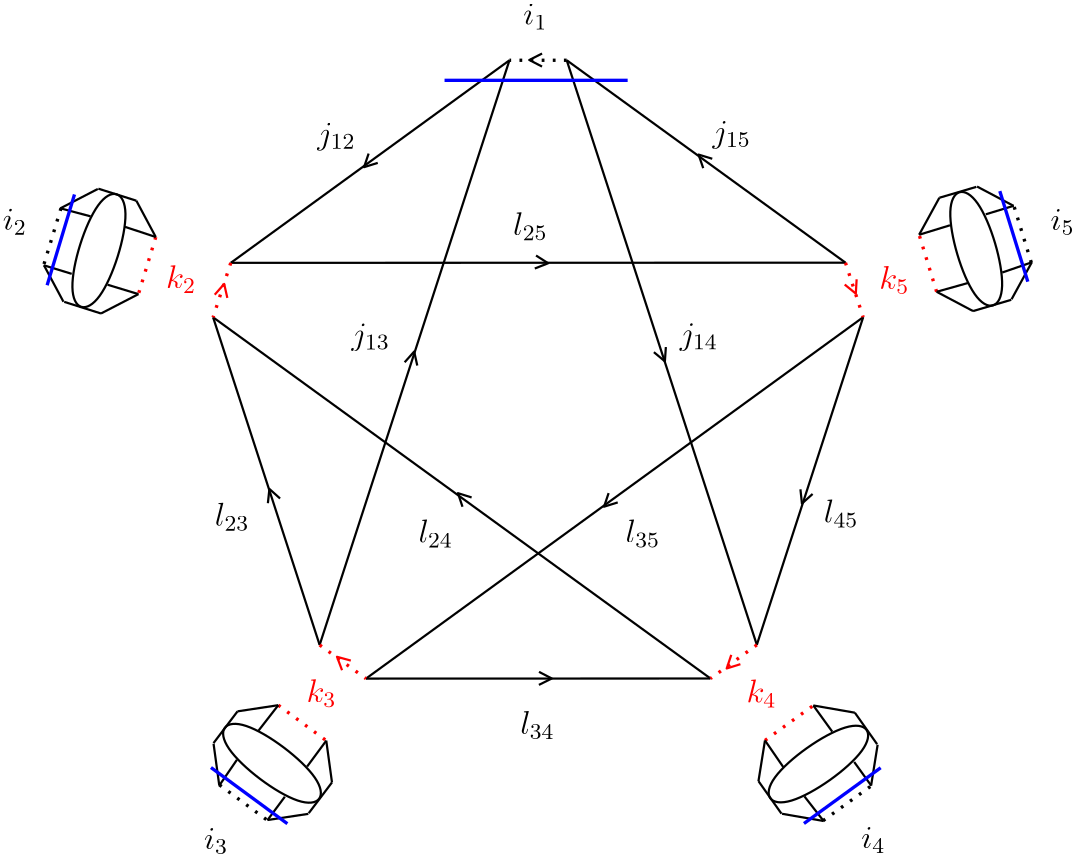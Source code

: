 <?xml version="1.0"?>
<!DOCTYPE ipe SYSTEM "ipe.dtd">
<ipe version="70218" creator="Ipe 7.2.24">
<info created="D:20210604183058" modified="D:20220818131010"/>
<ipestyle name="basic">
<symbol name="arrow/arc(spx)">
<path stroke="sym-stroke" fill="sym-stroke" pen="sym-pen">
0 0 m
-1 0.333 l
-1 -0.333 l
h
</path>
</symbol>
<symbol name="arrow/farc(spx)">
<path stroke="sym-stroke" fill="white" pen="sym-pen">
0 0 m
-1 0.333 l
-1 -0.333 l
h
</path>
</symbol>
<symbol name="arrow/ptarc(spx)">
<path stroke="sym-stroke" fill="sym-stroke" pen="sym-pen">
0 0 m
-1 0.333 l
-0.8 0 l
-1 -0.333 l
h
</path>
</symbol>
<symbol name="arrow/fptarc(spx)">
<path stroke="sym-stroke" fill="white" pen="sym-pen">
0 0 m
-1 0.333 l
-0.8 0 l
-1 -0.333 l
h
</path>
</symbol>
<symbol name="mark/circle(sx)" transformations="translations">
<path fill="sym-stroke">
0.6 0 0 0.6 0 0 e
0.4 0 0 0.4 0 0 e
</path>
</symbol>
<symbol name="mark/disk(sx)" transformations="translations">
<path fill="sym-stroke">
0.6 0 0 0.6 0 0 e
</path>
</symbol>
<symbol name="mark/fdisk(sfx)" transformations="translations">
<group>
<path fill="sym-fill">
0.5 0 0 0.5 0 0 e
</path>
<path fill="sym-stroke" fillrule="eofill">
0.6 0 0 0.6 0 0 e
0.4 0 0 0.4 0 0 e
</path>
</group>
</symbol>
<symbol name="mark/box(sx)" transformations="translations">
<path fill="sym-stroke" fillrule="eofill">
-0.6 -0.6 m
0.6 -0.6 l
0.6 0.6 l
-0.6 0.6 l
h
-0.4 -0.4 m
0.4 -0.4 l
0.4 0.4 l
-0.4 0.4 l
h
</path>
</symbol>
<symbol name="mark/square(sx)" transformations="translations">
<path fill="sym-stroke">
-0.6 -0.6 m
0.6 -0.6 l
0.6 0.6 l
-0.6 0.6 l
h
</path>
</symbol>
<symbol name="mark/fsquare(sfx)" transformations="translations">
<group>
<path fill="sym-fill">
-0.5 -0.5 m
0.5 -0.5 l
0.5 0.5 l
-0.5 0.5 l
h
</path>
<path fill="sym-stroke" fillrule="eofill">
-0.6 -0.6 m
0.6 -0.6 l
0.6 0.6 l
-0.6 0.6 l
h
-0.4 -0.4 m
0.4 -0.4 l
0.4 0.4 l
-0.4 0.4 l
h
</path>
</group>
</symbol>
<symbol name="mark/cross(sx)" transformations="translations">
<group>
<path fill="sym-stroke">
-0.43 -0.57 m
0.57 0.43 l
0.43 0.57 l
-0.57 -0.43 l
h
</path>
<path fill="sym-stroke">
-0.43 0.57 m
0.57 -0.43 l
0.43 -0.57 l
-0.57 0.43 l
h
</path>
</group>
</symbol>
<symbol name="arrow/fnormal(spx)">
<path stroke="sym-stroke" fill="white" pen="sym-pen">
0 0 m
-1 0.333 l
-1 -0.333 l
h
</path>
</symbol>
<symbol name="arrow/pointed(spx)">
<path stroke="sym-stroke" fill="sym-stroke" pen="sym-pen">
0 0 m
-1 0.333 l
-0.8 0 l
-1 -0.333 l
h
</path>
</symbol>
<symbol name="arrow/fpointed(spx)">
<path stroke="sym-stroke" fill="white" pen="sym-pen">
0 0 m
-1 0.333 l
-0.8 0 l
-1 -0.333 l
h
</path>
</symbol>
<symbol name="arrow/linear(spx)">
<path stroke="sym-stroke" pen="sym-pen">
-1 0.333 m
0 0 l
-1 -0.333 l
</path>
</symbol>
<symbol name="arrow/fdouble(spx)">
<path stroke="sym-stroke" fill="white" pen="sym-pen">
0 0 m
-1 0.333 l
-1 -0.333 l
h
-1 0 m
-2 0.333 l
-2 -0.333 l
h
</path>
</symbol>
<symbol name="arrow/double(spx)">
<path stroke="sym-stroke" fill="sym-stroke" pen="sym-pen">
0 0 m
-1 0.333 l
-1 -0.333 l
h
-1 0 m
-2 0.333 l
-2 -0.333 l
h
</path>
</symbol>
<symbol name="arrow/mid-normal(spx)">
<path stroke="sym-stroke" fill="sym-stroke" pen="sym-pen">
0.5 0 m
-0.5 0.333 l
-0.5 -0.333 l
h
</path>
</symbol>
<symbol name="arrow/mid-fnormal(spx)">
<path stroke="sym-stroke" fill="white" pen="sym-pen">
0.5 0 m
-0.5 0.333 l
-0.5 -0.333 l
h
</path>
</symbol>
<symbol name="arrow/mid-pointed(spx)">
<path stroke="sym-stroke" fill="sym-stroke" pen="sym-pen">
0.5 0 m
-0.5 0.333 l
-0.3 0 l
-0.5 -0.333 l
h
</path>
</symbol>
<symbol name="arrow/mid-fpointed(spx)">
<path stroke="sym-stroke" fill="white" pen="sym-pen">
0.5 0 m
-0.5 0.333 l
-0.3 0 l
-0.5 -0.333 l
h
</path>
</symbol>
<symbol name="arrow/mid-double(spx)">
<path stroke="sym-stroke" fill="sym-stroke" pen="sym-pen">
1 0 m
0 0.333 l
0 -0.333 l
h
0 0 m
-1 0.333 l
-1 -0.333 l
h
</path>
</symbol>
<symbol name="arrow/mid-fdouble(spx)">
<path stroke="sym-stroke" fill="white" pen="sym-pen">
1 0 m
0 0.333 l
0 -0.333 l
h
0 0 m
-1 0.333 l
-1 -0.333 l
h
</path>
</symbol>
<anglesize name="22.5 deg" value="22.5"/>
<anglesize name="30 deg" value="30"/>
<anglesize name="45 deg" value="45"/>
<anglesize name="60 deg" value="60"/>
<anglesize name="90 deg" value="90"/>
<arrowsize name="large" value="10"/>
<arrowsize name="small" value="5"/>
<arrowsize name="tiny" value="3"/>
<color name="blue" value="0 0 1"/>
<color name="brown" value="0.647 0.165 0.165"/>
<color name="darkblue" value="0 0 0.545"/>
<color name="darkcyan" value="0 0.545 0.545"/>
<color name="darkgray" value="0.663"/>
<color name="darkgreen" value="0 0.392 0"/>
<color name="darkmagenta" value="0.545 0 0.545"/>
<color name="darkorange" value="1 0.549 0"/>
<color name="darkred" value="0.545 0 0"/>
<color name="gold" value="1 0.843 0"/>
<color name="gray" value="0.745"/>
<color name="green" value="0 1 0"/>
<color name="lightblue" value="0.678 0.847 0.902"/>
<color name="lightcyan" value="0.878 1 1"/>
<color name="lightgray" value="0.827"/>
<color name="lightgreen" value="0.565 0.933 0.565"/>
<color name="lightyellow" value="1 1 0.878"/>
<color name="navy" value="0 0 0.502"/>
<color name="orange" value="1 0.647 0"/>
<color name="pink" value="1 0.753 0.796"/>
<color name="purple" value="0.627 0.125 0.941"/>
<color name="red" value="1 0 0"/>
<color name="seagreen" value="0.18 0.545 0.341"/>
<color name="turquoise" value="0.251 0.878 0.816"/>
<color name="violet" value="0.933 0.51 0.933"/>
<color name="yellow" value="1 1 0"/>
<dashstyle name="dash dot dotted" value="[4 2 1 2 1 2] 0"/>
<dashstyle name="dash dotted" value="[4 2 1 2] 0"/>
<dashstyle name="dashed" value="[4] 0"/>
<dashstyle name="dotted" value="[1 3] 0"/>
<gridsize name="10 pts (~3.5 mm)" value="10"/>
<gridsize name="14 pts (~5 mm)" value="14"/>
<gridsize name="16 pts (~6 mm)" value="16"/>
<gridsize name="20 pts (~7 mm)" value="20"/>
<gridsize name="28 pts (~10 mm)" value="28"/>
<gridsize name="32 pts (~12 mm)" value="32"/>
<gridsize name="4 pts" value="4"/>
<gridsize name="56 pts (~20 mm)" value="56"/>
<gridsize name="8 pts (~3 mm)" value="8"/>
<opacity name="10%" value="0.1"/>
<opacity name="30%" value="0.3"/>
<opacity name="50%" value="0.5"/>
<opacity name="75%" value="0.75"/>
<pen name="fat" value="1.2"/>
<pen name="heavier" value="0.8"/>
<pen name="ultrafat" value="2"/>
<symbolsize name="large" value="5"/>
<symbolsize name="small" value="2"/>
<symbolsize name="tiny" value="1.1"/>
<textsize name="Huge" value="\Huge"/>
<textsize name="LARGE" value="\LARGE"/>
<textsize name="Large" value="\Large"/>
<textsize name="footnote" value="\footnotesize"/>
<textsize name="huge" value="\huge"/>
<textsize name="large" value="\large"/>
<textsize name="small" value="\small"/>
<textsize name="tiny" value="\tiny"/>
<textstyle name="center" begin="\begin{center}" end="\end{center}"/>
<textstyle name="item" begin="\begin{itemize}\item{}" end="\end{itemize}"/>
<textstyle name="itemize" begin="\begin{itemize}" end="\end{itemize}"/>
<tiling name="falling" angle="-60" step="4" width="1"/>
<tiling name="rising" angle="30" step="4" width="1"/>
</ipestyle>
<page>
<layer name="Star_spinfoam"/>
<layer name="Star_shifted"/>
<layer name="BF_vertex_amplitude"/>
<layer name="booster_function"/>
<layer name="EPRL_vertex_amplitude"/>
<view layers="EPRL_vertex_amplitude" active="EPRL_vertex_amplitude"/>
<path layer="Star_spinfoam" matrix="0.946599 0 0 0.62212 16.6651 208.52" stroke="blue" pen="heavier">
300 580 m
300 484 l
</path>
<path matrix="0.946599 0 0 0.62212 8.57521 208.52" stroke="blue" pen="heavier">
300 580 m
300 484 l
</path>
<path matrix="0.946599 0 0 0.62212 11.0767 208.612" stroke="blue" pen="heavier">
300 580 m
300 484 l
</path>
<path matrix="0.946599 0 0 0.62212 14.1895 208.612" stroke="blue" pen="heavier">
300 580 m
300 484 l
</path>
<path matrix="0.296198 -0.00004796 -3.69052 0.00059628 3430.13 568.821" stroke="red" dash="dotted" pen="fat">
280.362 872.807 m
311.217 872.807 l
</path>
<path matrix="0.296198 -0.00003869 -3.69052 0.00048101 3430.3 509.108" stroke="red" dash="dotted" pen="fat">
280.362 872.807 m
311.217 872.807 l
</path>
<path matrix="-0.723607 0.00172126 -0.00172126 -0.723607 383.24 1097.09" stroke="black" pen="heavier">
34.1928 642.112 m
112.058 698.684 l
</path>
<path matrix="-0.723607 0.00172126 -0.00172126 -0.723607 383.24 1097.09" stroke="black" pen="heavier">
210.867 626.895 m
181.126 535.359 l
</path>
<path matrix="-0.723607 0.00172126 -0.00172126 -0.723607 383.24 1097.09" stroke="black" pen="heavier">
168.181 525.955 m
71.9344 525.955 l
</path>
<path matrix="-0.723607 0.00172126 -0.00172126 -0.723607 383.24 1097.09" stroke="black" pen="heavier">
29.2482 626.894 m
58.9898 535.359 l
</path>
<path matrix="-0.723607 0.00172126 -0.00172126 -0.723607 383.24 1097.09" stroke="black" pen="heavier">
112.058 698.684 m
58.9898 535.359 l
</path>
<path matrix="-0.723607 0.00172126 -0.00172126 -0.723607 383.24 1097.09" stroke="black" pen="heavier">
181.126 535.359 m
128.058 698.684 l
</path>
<path matrix="-0.723607 0.00172126 -0.00172126 -0.723607 383.24 1097.09" stroke="black" pen="heavier">
29.2482 626.894 m
168.181 525.955 l
</path>
<path matrix="-0.723607 0.00172126 -0.00172126 -0.723607 383.24 1097.09" stroke="black" pen="heavier">
34.1928 642.112 m
205.923 642.112 l
</path>
<path matrix="-0.723607 0.00172126 -0.00172126 -0.723607 383.24 1097.09" stroke="black" pen="heavier">
210.867 626.895 m
71.9344 525.955 l
</path>
<path matrix="0.37523 -0.00089257 -4.67519 0.011121 4264.72 582.281" stroke="red" dash="dotted" pen="fat">
280.362 872.807 m
311.217 872.807 l
</path>
<path matrix="0.116809 0.356615 -1.45538 -4.44323 1594.91 4410.62" stroke="red" dash="dotted" pen="fat">
280.362 872.807 m
311.217 872.807 l
</path>
<path matrix="-0.303051 0.221263 3.77586 -2.75682 -2871 3053.95" stroke="red" dash="dotted" pen="fat">
280.362 872.807 m
311.217 872.807 l
</path>
<path matrix="-0.115097 0.357143 1.43406 -4.44981 -986.253 4416.5" stroke="red" dash="dotted" pen="fat">
280.362 872.807 m
311.217 872.807 l
</path>
<path matrix="0.304109 0.219819 -3.78905 -2.73883 3473.1 3038.86" stroke="red" dash="dotted" pen="fat">
280.362 872.807 m
311.217 872.807 l
</path>
<path matrix="-0.723607 0.00172126 0.00172126 0.723607 313.01 127.037" stroke="black" pen="heavier">
34.1928 642.112 m
112.058 698.684 l
</path>
<path matrix="0.158003 -0.184504 0.184504 0.158003 175.869 524.311" stroke="black">
127.911 705.129 m
136.231 719.848 l
143.27 704.489 l
</path>
<path matrix="-0.00518094 0.242857 -0.242857 -0.00518094 469.671 603.923" stroke="black">
127.911 705.129 m
136.231 719.848 l
143.27 704.489 l
</path>
<path matrix="0.18099 -0.162017 0.162017 0.18099 141.09 574.398" stroke="black">
127.911 705.129 m
136.231 719.848 l
143.27 704.489 l
</path>
<path matrix="-0.164005 -0.17919 0.17919 -0.164005 205.534 821.265" stroke="black">
127.911 705.129 m
136.231 719.848 l
143.27 704.489 l
</path>
<path matrix="-0.0173915 0.242289 -0.242289 -0.0173915 469.548 696.534" stroke="black">
127.911 705.129 m
136.231 719.848 l
143.27 704.489 l
</path>
<path matrix="-0.129759 -0.205351 0.205351 -0.129759 206.655 833.778" stroke="red">
127.911 705.129 m
136.231 719.848 l
143.27 704.489 l
</path>
<path matrix="0.171921 -0.171609 0.171609 0.171921 110.036 613.946" stroke="red">
127.911 705.129 m
136.231 719.848 l
143.27 704.489 l
</path>
<path matrix="0.230594 -0.0763739 0.0763739 0.230594 155.793 525.68" stroke="black">
127.911 705.129 m
136.231 719.848 l
143.27 704.489 l
</path>
<path matrix="-0.21591 -0.111308 0.111308 -0.21591 300.457 846.008" stroke="black">
127.911 705.129 m
136.231 719.848 l
143.27 704.489 l
</path>
<path matrix="-0.129036 -0.205806 0.205806 -0.129036 133.068 731.593" stroke="black">
127.911 705.129 m
136.231 719.848 l
143.27 704.489 l
</path>
<path matrix="0.217276 0.108616 -0.108616 0.217276 279.203 468.602" stroke="red">
127.911 705.129 m
136.231 719.848 l
143.27 704.489 l
</path>
<path matrix="-0.232331 0.0709118 -0.0709118 -0.232331 402.567 806.783" stroke="black">
127.911 705.129 m
136.231 719.848 l
143.27 704.489 l
</path>
<path matrix="0.0189641 -0.242171 0.242171 0.0189641 120.329 611.21" stroke="red">
127.911 705.129 m
136.231 719.848 l
143.27 704.489 l
</path>
<path matrix="0.22634 0.088185 -0.088185 0.22634 302.57 476.885" stroke="black">
127.911 705.129 m
136.231 719.848 l
143.27 704.489 l
</path>
<path matrix="-0.233357 0.067461 -0.067461 -0.233357 438.895 795.915" stroke="red">
127.911 705.129 m
136.231 719.848 l
143.27 704.489 l
</path>
<text matrix="0.549478 -0.00130706 0.00130706 0.549478 229.453 510.516" transformations="translations" pos="236 316" stroke="black" type="label" width="17.095" height="5.92" depth="1.74" halign="center" valign="center" size="small" style="math">j_{A23}</text>
<text matrix="0.549478 -0.00130706 0.00130706 0.549478 165.559 552.781" transformations="translations" pos="236 316" stroke="black" type="label" width="17.095" height="5.92" depth="1.74" halign="center" valign="center" size="small" style="math">j_{A34}</text>
<text matrix="0.549478 -0.00130706 0.00130706 0.549478 102.178 510.172" transformations="translations" pos="236 316" stroke="black" type="label" width="17.095" height="5.92" depth="1.74" halign="center" valign="center" size="small" style="math">j_{A45}</text>
<text matrix="0.549478 -0.00130706 0.00130706 0.549478 93.1644 462.98" transformations="translations" pos="236 316" stroke="red" type="label" width="14.473" height="6.233" depth="0.99" halign="center" valign="center" size="small" style="math">k_{A5}</text>
<text matrix="0.549478 -0.00130706 0.00130706 0.549478 125.976 433.491" transformations="translations" pos="236 316" stroke="black" type="label" width="17.095" height="5.92" depth="1.74" halign="center" valign="center" size="small" style="math">j_{A15}</text>
<text matrix="0.549478 -0.00130706 0.00130706 0.549478 165.358 407.908" transformations="translations" pos="236 316" stroke="red" type="label" width="13.893" height="6.575" depth="1.49" halign="center" valign="center" style="math">i_{A1}</text>
<text matrix="0.549478 -0.00130706 0.00130706 0.549478 238.517 463.606" transformations="translations" pos="236 316" stroke="red" type="label" width="14.473" height="6.233" depth="0.99" halign="center" valign="center" size="small" style="math">k_{A 2}</text>
<text matrix="0.549478 -0.00130706 0.00130706 0.549478 205.889 433.614" transformations="translations" pos="236 316" stroke="black" type="label" width="17.095" height="5.92" depth="1.74" halign="center" valign="center" size="small" style="math">j_{A12}</text>
<text matrix="0.549478 -0.00130706 0.00130706 0.549478 166.725 451.957" transformations="translations" pos="236 316" stroke="black" type="label" width="17.095" height="5.92" depth="1.74" halign="center" valign="center" size="small" style="math">j_{A25}</text>
<text matrix="0.549478 -0.00130706 0.00130706 0.549478 186.026 514.023" transformations="translations" pos="236 316" stroke="black" type="label" width="17.095" height="5.92" depth="1.74" halign="center" valign="center" size="small" style="math">j_{A24}</text>
<text matrix="0.549478 -0.00130706 0.00130706 0.549478 144.138 514.101" transformations="translations" pos="236 316" stroke="black" type="label" width="17.095" height="5.92" depth="1.74" halign="center" valign="center" size="small" style="math">j_{A35}</text>
<text matrix="0.549478 -0.00130706 0.00130706 0.549478 130.452 474.706" transformations="translations" pos="236 316" stroke="black" type="label" width="17.095" height="5.92" depth="1.74" halign="center" valign="center" size="small" style="math">j_{A14}</text>
<text matrix="0.549478 -0.00130706 0.00130706 0.549478 199.048 474.204" transformations="translations" pos="236 316" stroke="black" type="label" width="17.095" height="5.92" depth="1.74" halign="center" valign="center" size="small" style="math">j_{A13}</text>
<text matrix="0.549478 -0.00130706 0.00130706 0.549478 210.484 546.809" transformations="translations" pos="236 316" stroke="red" type="label" width="14.473" height="6.233" depth="0.99" halign="center" valign="center" size="small" style="math">k_{A 3}</text>
<text matrix="0.549013 -0.0226336 0.0226336 0.549013 112.899 551.713" transformations="translations" pos="236 316" stroke="red" type="label" width="14.473" height="6.233" depth="0.99" halign="center" valign="center" size="small" style="math">k_{A4}
</text>
<path matrix="-0.334014 0.248817 -0.114244 -0.158637 543.57 791.992" stroke="red" dash="dotted" pen="fat">
280.362 872.807 m
311.217 872.807 l
</path>
<path matrix="-0.34309 0.255769 -0.220236 -0.304694 496.686 807.307" stroke="black" pen="heavier">
147.75 393.465 m
207.266 392.825 l
</path>
<path matrix="0.346075 -0.251569 0.215513 0.308168 208.623 663.987" stroke="black" pen="heavier">
147.75 393.465 m
207.266 392.825 l
</path>
<path matrix="-0.34309 0.255769 -0.220236 -0.304694 496.686 807.307" stroke="black" pen="heavier">
147.75 393.465 m
147.537 368.048 l
</path>
<path matrix="-0.34309 0.255769 -0.220236 -0.304694 496.686 807.307" stroke="black" pen="heavier">
207.266 392.825 m
207.056 368.224 l
</path>
<path matrix="-0.347333 0.258932 -0.282542 -0.390894 519.387 837.38" stroke="black" pen="heavier">
147.747 384.823 m
162.228 399.333 l
</path>
<path matrix="-0.347333 0.258932 -0.282542 -0.390894 519.387 837.38" stroke="black" pen="heavier">
191.892 399.343 m
206.537 384.324 l
</path>
<path matrix="-0.347333 0.258932 -0.282542 -0.390894 513.814 862.322" stroke="black" pen="heavier">
147.747 384.823 m
162.228 399.333 l
</path>
<path matrix="-0.347333 0.258932 -0.282542 -0.390894 544.488 839.455" stroke="black" pen="heavier">
191.892 399.343 m
206.537 384.324 l
</path>
<path matrix="-0.334014 0.248817 -0.114244 -0.158637 557.491 811.252" stroke="black" dash="dotted" pen="fat">
280.362 872.807 m
311.217 872.807 l
</path>
<path matrix="-0.347333 0.258932 -0.282542 -0.390894 519.387 837.38" stroke="black" pen="heavier">
162.228 399.333 m
161.829 383.866 l
</path>
<path matrix="-0.347333 0.258932 -0.282542 -0.390894 519.387 837.38" stroke="black" pen="heavier">
162.38 349.766 m
161.829 365.307 l
</path>
<path matrix="-0.347333 0.258932 -0.282542 -0.390894 519.387 837.38" stroke="black" pen="heavier">
191.892 399.343 m
191.907 384.506 l
</path>
<path matrix="-0.347333 0.258932 -0.282542 -0.390894 519.387 837.38" stroke="black" pen="heavier">
191.892 350.066 m
191.907 364.667 l
</path>
<path matrix="0.124607 -0.400209 0.176919 0.0589863 23.2227 700.138" stroke="red" dash="dotted" pen="fat">
280.362 872.807 m
311.217 872.807 l
</path>
<path matrix="0.127888 -0.411238 0.340439 0.11281 51.5173 659.721" stroke="black" pen="heavier">
147.75 393.465 m
207.266 392.825 l
</path>
<path matrix="-0.13254 0.409653 -0.338654 -0.118434 356.185 602.184" stroke="black" pen="heavier">
147.75 393.465 m
207.266 392.825 l
</path>
<path matrix="0.127888 -0.411238 0.340439 0.11281 51.5173 659.721" stroke="black" pen="heavier">
147.75 393.465 m
147.537 368.048 l
</path>
<path matrix="0.127888 -0.411238 0.340439 0.11281 51.5173 659.721" stroke="black" pen="heavier">
207.266 392.825 m
207.056 368.224 l
</path>
<path matrix="0.129469 -0.416322 0.436753 0.144725 17.1606 649.164" stroke="black" pen="heavier">
147.747 384.823 m
162.228 399.333 l
</path>
<path matrix="0.129469 -0.416322 0.436753 0.144725 17.1606 649.164" stroke="black" pen="heavier">
191.892 399.343 m
206.537 384.324 l
</path>
<path matrix="0.129469 -0.416322 0.436753 0.144725 7.78549 625.779" stroke="black" pen="heavier">
147.747 384.823 m
162.228 399.333 l
</path>
<path matrix="0.129469 -0.416322 0.436753 0.144725 -3.64876 662.545" stroke="black" pen="heavier">
191.892 399.343 m
206.537 384.324 l
</path>
<path matrix="0.124607 -0.400209 0.176919 0.0589863 1.70241 693.006" stroke="black" dash="dotted" pen="fat">
280.362 872.807 m
311.217 872.807 l
</path>
<path matrix="0.129469 -0.416322 0.436753 0.144725 17.1606 649.164" stroke="black" pen="heavier">
162.228 399.333 m
161.829 383.866 l
</path>
<path matrix="0.129469 -0.416322 0.436753 0.144725 17.1606 649.164" stroke="black" pen="heavier">
162.38 349.766 m
161.829 365.307 l
</path>
<path matrix="0.129469 -0.416322 0.436753 0.144725 17.1606 649.164" stroke="black" pen="heavier">
191.892 399.343 m
191.907 384.506 l
</path>
<path matrix="0.129469 -0.416322 0.436753 0.144725 17.1606 649.164" stroke="black" pen="heavier">
191.892 350.066 m
191.907 364.667 l
</path>
<path matrix="0.352931 0.252338 -0.117295 0.156649 229.515 535.086" stroke="black" dash="dotted" pen="fat">
280.362 872.807 m
311.217 872.807 l
</path>
<path matrix="0.362707 0.259139 -0.225022 0.301658 259.906 576.164" stroke="black" pen="heavier">
147.75 393.465 m
207.266 392.825 l
</path>
<path matrix="-0.359589 -0.263248 0.22997 -0.298077 214.793 897.074" stroke="black" pen="heavier">
147.75 393.465 m
207.266 392.825 l
</path>
<path matrix="0.362707 0.259139 -0.225022 0.301658 259.906 576.164" stroke="black" pen="heavier">
147.75 393.465 m
147.537 368.048 l
</path>
<path matrix="0.362707 0.259139 -0.225022 0.301658 259.906 576.164" stroke="black" pen="heavier">
207.266 392.825 m
207.056 368.224 l
</path>
<path matrix="0.367193 0.262343 -0.288682 0.386998 281.798 545.455" stroke="black" pen="heavier">
147.747 384.823 m
162.228 399.333 l
</path>
<path matrix="0.367193 0.262343 -0.288682 0.386998 281.798 545.455" stroke="black" pen="heavier">
191.892 399.343 m
206.537 384.324 l
</path>
<path matrix="0.367193 0.262343 -0.288682 0.386998 307.989 543.666" stroke="black" pen="heavier">
147.747 384.823 m
162.228 399.333 l
</path>
<path matrix="0.367193 0.262343 -0.288682 0.386998 275.561 520.498" stroke="black" pen="heavier">
191.892 399.343 m
206.537 384.324 l
</path>
<path matrix="0.352931 0.252338 -0.117295 0.156649 243.74 516.017" stroke="red" dash="dotted" pen="fat">
280.362 872.807 m
311.217 872.807 l
</path>
<path matrix="0.367193 0.262343 -0.288682 0.386998 281.798 545.455" stroke="black" pen="heavier">
162.228 399.333 m
161.829 383.866 l
</path>
<path matrix="0.367193 0.262343 -0.288682 0.386998 281.798 545.455" stroke="black" pen="heavier">
162.38 349.766 m
161.829 365.307 l
</path>
<path matrix="0.367193 0.262343 -0.288682 0.386998 281.798 545.455" stroke="black" pen="heavier">
191.892 399.343 m
191.907 384.506 l
</path>
<path matrix="0.367193 0.262343 -0.288682 0.386998 281.798 545.455" stroke="black" pen="heavier">
191.892 350.066 m
191.907 364.667 l
</path>
<path matrix="-0.136773 -0.398071 0.182129 -0.0583761 279.427 794.3" stroke="black" dash="dotted" pen="fat">
280.362 872.807 m
311.217 872.807 l
</path>
<path matrix="-0.140668 -0.408948 0.350048 -0.112894 278.644 744.683" stroke="black" pen="heavier">
147.75 393.465 m
207.266 392.825 l
</path>
<path matrix="0.135858 0.410455 -0.351942 0.10728 496.817 515.582" stroke="black" pen="heavier">
147.75 393.465 m
207.266 392.825 l
</path>
<path matrix="-0.140668 -0.408948 0.350048 -0.112894 278.644 744.683" stroke="black" pen="heavier">
147.75 393.465 m
147.537 368.048 l
</path>
<path matrix="-0.140668 -0.408948 0.350048 -0.112894 278.644 744.683" stroke="black" pen="heavier">
207.266 392.825 m
207.056 368.224 l
</path>
<path matrix="-0.142408 -0.414005 0.449077 -0.144831 243.815 756.745" stroke="black" pen="heavier">
147.747 384.823 m
162.228 399.333 l
</path>
<path matrix="-0.142408 -0.414005 0.449077 -0.144831 243.815 756.745" stroke="black" pen="heavier">
191.892 399.343 m
206.537 384.324 l
</path>
<path matrix="-0.142408 -0.414005 0.449077 -0.144831 222.007 743.468" stroke="black" pen="heavier">
147.747 384.823 m
162.228 399.333 l
</path>
<path matrix="-0.142408 -0.414005 0.449077 -0.144831 234.584 780.03" stroke="black" pen="heavier">
191.892 399.343 m
206.537 384.324 l
</path>
<path matrix="-0.136773 -0.398071 0.182129 -0.0583761 257.298 801.436" stroke="red" dash="dotted" pen="fat">
280.362 872.807 m
311.217 872.807 l
</path>
<path matrix="-0.142408 -0.414005 0.449077 -0.144831 243.815 756.745" stroke="black" pen="heavier">
162.228 399.333 m
161.829 383.866 l
</path>
<path matrix="-0.142408 -0.414005 0.449077 -0.144831 243.815 756.745" stroke="black" pen="heavier">
162.38 349.766 m
161.829 365.307 l
</path>
<path matrix="-0.142408 -0.414005 0.449077 -0.144831 243.815 756.745" stroke="black" pen="heavier">
191.892 399.343 m
191.907 384.506 l
</path>
<path matrix="-0.142408 -0.414005 0.449077 -0.144831 243.815 756.745" stroke="black" pen="heavier">
191.892 350.066 m
191.907 364.667 l
</path>
<text matrix="0.54948 -0.00130706 0.00130706 0.54948 279.479 448.192" transformations="translations" pos="236 316" stroke="black" type="label" width="13.893" height="6.575" depth="1.49" halign="center" valign="center" style="math">i_{A2}</text>
<text matrix="-0.463376 -0.295317 0.295317 -0.463376 241.695 970.232" transformations="translations" pos="236 316" stroke="black" type="label" width="13.893" height="6.575" depth="1.49" halign="center" valign="center" style="math">i_{A4}</text>
<text matrix="0.54948 -0.00130706 0.00130706 0.54948 54.8079 449.857" transformations="translations" pos="236 316" stroke="black" type="label" width="13.893" height="6.575" depth="1.49" halign="center" valign="center" style="math">i_{A5}</text>
<path matrix="-0.561498 0.00705433 -0.00705433 -0.561498 466.569 950.986" stroke="blue" pen="fat">
263.582 636.014 m
329.498 636.654 l
</path>
<path matrix="-0.552856 -0.0337295 0.0671417 -0.514936 422.237 930.444" stroke="blue" pen="fat">
109.353 560.499 m
128.551 605.296 l
</path>
<path matrix="-0.461505 0.0290948 0.0021704 -0.498621 413.715 901.823" stroke="blue" pen="fat">
466.449 601.456 m
482.448 556.019 l
</path>
<path matrix="-0.529795 -0.0423697 0.0950036 -0.553107 413.381 966.595" stroke="blue" pen="fat">
384.534 358.912 m
428.691 383.231 l
</path>
<path matrix="-0.602915 -0.0261897 -0.0735139 -0.603889 493.661 974.499" stroke="blue" pen="fat">
162.469 387.071 m
199.587 360.832 l
</path>
<path matrix="0.723607 0.0017707 -0.0017707 0.723607 212.426 -19.661" stroke="black" pen="heavier">
34.1928 642.112 m
112.058 698.684 l
</path>
<path matrix="0.723607 0.0017707 -0.0017707 0.723607 212.426 -19.661" stroke="black" pen="heavier">
210.867 626.895 m
181.126 535.359 l
</path>
<path matrix="0.723607 0.0017707 -0.0017707 0.723607 212.426 -19.661" stroke="black" pen="heavier">
168.181 525.955 m
71.9344 525.955 l
</path>
<path matrix="0.723607 0.0017707 -0.0017707 0.723607 212.426 -19.661" stroke="black" pen="heavier">
29.2482 626.894 m
58.9898 535.359 l
</path>
<path matrix="0.723607 0.0017707 -0.0017707 0.723607 212.426 -19.661" stroke="black" pen="heavier">
112.058 698.684 m
58.9898 535.359 l
</path>
<path matrix="0.723607 0.0017707 -0.0017707 0.723607 212.426 -19.661" stroke="black" pen="heavier">
181.126 535.359 m
128.058 698.684 l
</path>
<path matrix="0.723607 0.0017707 -0.0017707 0.723607 212.426 -19.661" stroke="black" pen="heavier">
29.2482 626.894 m
168.181 525.955 l
</path>
<path matrix="0.723607 0.0017707 -0.0017707 0.723607 212.426 -19.661" stroke="black" pen="heavier">
34.1928 642.112 m
205.923 642.112 l
</path>
<path matrix="0.723607 0.0017707 -0.0017707 0.723607 212.426 -19.661" stroke="black" pen="heavier">
210.867 626.895 m
71.9344 525.955 l
</path>
<path matrix="-0.375231 -0.00091855 4.67518 0.0114402 -3671.49 476.408" stroke="red" dash="dotted" pen="fat">
280.362 872.807 m
311.217 872.807 l
</path>
<path matrix="-0.115086 -0.357174 1.43393 4.4502 -983.242 -3339.01" stroke="red" dash="dotted" pen="fat">
280.362 872.807 m
311.217 872.807 l
</path>
<path matrix="0.304115 -0.219797 -3.78912 2.73856 3476.07 -1960.79" stroke="red" dash="dotted" pen="fat">
280.362 872.807 m
311.217 872.807 l
</path>
<path matrix="0.116819 -0.356583 -1.45552 4.44285 1597.92 -3332.42" stroke="red" dash="dotted" pen="fat">
280.362 872.807 m
311.217 872.807 l
</path>
<path matrix="-0.303044 -0.221283 3.77579 2.75708 -2868.03 -1976.32" stroke="red" dash="dotted" pen="fat">
280.362 872.807 m
311.217 872.807 l
</path>
<path matrix="0.723607 0.0017707 0.0017707 -0.723607 277.974 950.719" stroke="black" pen="heavier">
34.1928 642.112 m
112.058 698.684 l
</path>
<path matrix="-0.158892 0.183739 -0.183739 -0.158892 417.031 554.111" stroke="black">
127.911 705.129 m
136.231 719.848 l
143.27 704.489 l
</path>
<path matrix="0.00635302 -0.242829 0.242829 0.00635302 123.617 473.082" stroke="black">
127.911 705.129 m
136.231 719.848 l
143.27 704.489 l
</path>
<path matrix="-0.181769 0.161142 -0.161142 -0.181769 452.052 504.193" stroke="black">
127.911 705.129 m
136.231 719.848 l
143.27 704.489 l
</path>
<path matrix="0.163138 0.179979 -0.179979 0.163138 388.8 257.018" stroke="black">
127.911 705.129 m
136.231 719.848 l
143.27 704.489 l
</path>
<path matrix="0.0185604 -0.242202 0.242202 0.0185604 124.186 380.473" stroke="black">
127.911 705.129 m
136.231 719.848 l
143.27 704.489 l
</path>
<path matrix="0.128766 0.205974 -0.205974 0.128766 387.739 244.499" stroke="red">
127.911 705.129 m
136.231 719.848 l
143.27 704.489 l
</path>
<path matrix="-0.172747 0.170777 -0.170777 -0.172747 483.297 464.795" stroke="red">
127.911 705.129 m
136.231 719.848 l
143.27 704.489 l
</path>
<path matrix="-0.23096 0.0752602 -0.0752602 -0.23096 437.113 552.839" stroke="black">
127.911 705.129 m
136.231 719.848 l
143.27 704.489 l
</path>
<path matrix="0.21537 0.112348 -0.112348 0.21537 293.997 231.817" stroke="black">
127.911 705.129 m
136.231 719.848 l
143.27 704.489 l
</path>
<path matrix="0.128042 0.206427 -0.206427 0.128042 460.832 347.038" stroke="black">
127.911 705.129 m
136.231 719.848 l
143.27 704.489 l
</path>
<path matrix="-0.216749 -0.109663 0.109663 -0.216749 313.429 609.321" stroke="red">
127.911 705.129 m
136.231 719.848 l
143.27 704.489 l
</path>
<path matrix="0.232671 -0.0697891 0.0697891 0.232671 191.699 270.549" stroke="black">
127.911 705.129 m
136.231 719.848 l
143.27 704.489 l
</path>
<path matrix="-0.0201327 0.242076 -0.242076 -0.0201327 472.989 467.481" stroke="red">
127.911 705.129 m
136.231 719.848 l
143.27 704.489 l
</path>
<path matrix="-0.225912 -0.0892763 0.0892763 -0.225912 290.102 600.925" stroke="black">
127.911 705.129 m
136.231 719.848 l
143.27 704.489 l
</path>
<path matrix="0.233679 -0.0663337 0.0663337 0.233679 155.318 281.241" stroke="red">
127.911 705.129 m
136.231 719.848 l
143.27 704.489 l
</path>
<text matrix="-0.549478 -0.0013439 0.0013439 -0.549478 365.652 567.659" transformations="translations" pos="236 316" stroke="black" type="label" width="11.571" height="5.92" depth="1.74" halign="center" valign="center" size="small" style="math">j_{23}</text>
<text matrix="-0.549478 -0.0013439 0.0013439 -0.549478 427.479 525.691" transformations="translations" pos="236 316" stroke="black" type="label" width="11.571" height="5.92" depth="1.74" halign="center" valign="center" size="small" style="math">j_{34}</text>
<text matrix="-0.549478 -0.0013439 0.0013439 -0.549478 488.76 568.597" transformations="translations" pos="236 316" stroke="black" type="label" width="11.571" height="5.92" depth="1.74" halign="center" valign="center" size="small" style="math">j_{45}</text>
<text matrix="-0.549478 -0.0013439 0.0013439 -0.549478 499.439 615.841" transformations="translations" pos="236 316" stroke="red" type="label" width="8.949" height="6.233" depth="0.99" halign="center" valign="center" size="small" style="math">k_5</text>
<text matrix="-0.549478 -0.0013439 0.0013439 -0.549478 466.485 645.171" transformations="translations" pos="236 316" stroke="black" type="label" width="11.571" height="5.92" depth="1.74" halign="center" valign="center" size="small" style="math">j_{15}</text>
<text matrix="-0.549478 -0.0013439 0.0013439 -0.549478 426.091 671.684" transformations="translations" pos="236 316" stroke="red" type="label" width="7.902" height="6.575" depth="1.49" halign="center" valign="center" style="math">i_{1}</text>
<text matrix="-0.549478 -0.0013439 0.0013439 -0.549478 354.534 615.411" transformations="translations" pos="236 316" stroke="red" type="label" width="8.949" height="6.233" depth="0.99" halign="center" valign="center" size="small" style="math">k_2</text>
<text matrix="-0.549478 -0.0013439 0.0013439 -0.549478 386.575 644.663" transformations="translations" pos="236 316" stroke="black" type="label" width="11.571" height="5.92" depth="1.74" halign="center" valign="center" size="small" style="math">j_{12}</text>
<text matrix="-0.549478 -0.0013439 0.0013439 -0.549478 425.826 626.508" transformations="translations" pos="236 316" stroke="black" type="label" width="11.571" height="5.92" depth="1.74" halign="center" valign="center" size="small" style="math">j_{25}</text>
<text matrix="-0.549478 -0.0013439 0.0013439 -0.549478 406.824 564.35" transformations="translations" pos="236 316" stroke="black" type="label" width="11.571" height="5.92" depth="1.74" halign="center" valign="center" size="small" style="math">j_{24}</text>
<text matrix="-0.549478 -0.0013439 0.0013439 -0.549478 448.713 564.475" transformations="translations" pos="236 316" stroke="black" type="label" width="11.571" height="5.92" depth="1.74" halign="center" valign="center" size="small" style="math">j_{35}</text>
<text matrix="-0.549478 -0.0013439 0.0013439 -0.549478 459.935 604.303" transformations="translations" pos="236 316" stroke="black" type="label" width="11.571" height="5.92" depth="1.74" halign="center" valign="center" size="small" style="math">j_{14}</text>
<text matrix="-0.549478 -0.0013439 0.0013439 -0.549478 393.61 604.106" transformations="translations" pos="236 316" stroke="black" type="label" width="11.571" height="5.92" depth="1.74" halign="center" valign="center" size="small" style="math">j_{13}</text>
<text matrix="-0.549478 -0.0013439 0.0013439 -0.549478 382.526 531.446" transformations="translations" pos="236 316" stroke="red" type="label" width="8.949" height="6.233" depth="0.99" halign="center" valign="center" size="small" style="math">k_{3}</text>
<text matrix="-0.549116 0.0199839 -0.0199839 -0.549116 480.133 527.014" transformations="translations" pos="236 316" stroke="red" type="label" width="8.949" height="6.233" depth="0.99" halign="center" valign="center" size="small" style="math">k_4
</text>
<path matrix="0.335211 -0.247202 0.113477 0.159187 50.6253 284.66" stroke="red" dash="dotted" pen="fat">
280.362 872.807 m
311.217 872.807 l
</path>
<path matrix="0.34432 -0.254111 0.218764 0.305753 97.5832 269.57" stroke="black" pen="heavier">
147.75 393.465 m
207.266 392.825 l
</path>
<path matrix="-0.347285 0.249896 -0.214023 -0.309204 384.952 414.279" stroke="black" pen="heavier">
147.75 393.465 m
207.266 392.825 l
</path>
<path matrix="0.34432 -0.254111 0.218764 0.305753 97.5832 269.57" stroke="black" pen="heavier">
147.75 393.465 m
147.537 368.048 l
</path>
<path matrix="0.34432 -0.254111 0.218764 0.305753 97.5832 269.57" stroke="black" pen="heavier">
207.266 392.825 m
207.056 368.224 l
</path>
<path matrix="0.348578 -0.257253 0.280652 0.392253 75.0275 239.388" stroke="black" pen="heavier">
147.747 384.823 m
162.228 399.333 l
</path>
<path matrix="0.348578 -0.257253 0.280652 0.392253 75.0275 239.388" stroke="black" pen="heavier">
191.892 399.343 m
206.537 384.324 l
</path>
<path matrix="0.348578 -0.257253 0.280652 0.392253 80.7211 214.473" stroke="black" pen="heavier">
147.747 384.823 m
162.228 399.333 l
</path>
<path matrix="0.348578 -0.257253 0.280652 0.392253 49.9364 237.193" stroke="black" pen="heavier">
191.892 399.343 m
206.537 384.324 l
</path>
<path matrix="0.335211 -0.247202 0.113477 0.159187 36.7979 265.332" stroke="red" dash="dotted" pen="fat">
280.362 872.807 m
311.217 872.807 l
</path>
<path matrix="0.348578 -0.257253 0.280652 0.392253 75.0275 239.388" stroke="black" pen="heavier">
162.228 399.333 m
161.829 383.866 l
</path>
<path matrix="0.348578 -0.257253 0.280652 0.392253 75.0275 239.388" stroke="black" pen="heavier">
162.38 349.766 m
161.829 365.307 l
</path>
<path matrix="0.348578 -0.257253 0.280652 0.392253 75.0275 239.388" stroke="black" pen="heavier">
191.892 399.343 m
191.907 384.506 l
</path>
<path matrix="0.348578 -0.257253 0.280652 0.392253 75.0275 239.388" stroke="black" pen="heavier">
191.892 350.066 m
191.907 364.667 l
</path>
<path matrix="-0.126537 0.399602 -0.176632 -0.0598398 570.524 379.023" stroke="red" dash="dotted" pen="fat">
280.362 872.807 m
311.217 872.807 l
</path>
<path matrix="-0.129871 0.410615 -0.33989 -0.114451 542.035 419.303" stroke="black" pen="heavier">
147.75 393.465 m
207.266 392.825 l
</path>
<path matrix="0.134515 -0.409008 0.338078 0.120067 237.093 475.369" stroke="black" pen="heavier">
147.75 393.465 m
207.266 392.825 l
</path>
<path matrix="-0.129871 0.410615 -0.33989 -0.114451 542.035 419.303" stroke="black" pen="heavier">
147.75 393.465 m
147.537 368.048 l
</path>
<path matrix="-0.129871 0.410615 -0.33989 -0.114451 542.035 419.303" stroke="black" pen="heavier">
207.266 392.825 m
207.056 368.224 l
</path>
<path matrix="-0.131476 0.415693 -0.43605 -0.14683 576.339 430.026" stroke="black" pen="heavier">
147.747 384.823 m
162.228 399.333 l
</path>
<path matrix="-0.131476 0.415693 -0.43605 -0.14683 576.339 430.026" stroke="black" pen="heavier">
191.892 399.343 m
206.537 384.324 l
</path>
<path matrix="-0.131476 0.415693 -0.43605 -0.14683 585.602 453.455" stroke="black" pen="heavier">
147.747 384.823 m
162.228 399.333 l
</path>
<path matrix="-0.131476 0.415693 -0.43605 -0.14683 597.214 416.745" stroke="black" pen="heavier">
191.892 399.343 m
206.537 384.324 l
</path>
<path matrix="-0.126537 0.399602 -0.176632 -0.0598398 592.01 386.259" stroke="red" dash="dotted" pen="fat">
280.362 872.807 m
311.217 872.807 l
</path>
<path matrix="-0.131476 0.415693 -0.43605 -0.14683 576.339 430.026" stroke="black" pen="heavier">
162.228 399.333 m
161.829 383.866 l
</path>
<path matrix="-0.131476 0.415693 -0.43605 -0.14683 576.339 430.026" stroke="black" pen="heavier">
162.38 349.766 m
161.829 365.307 l
</path>
<path matrix="-0.131476 0.415693 -0.43605 -0.14683 576.339 430.026" stroke="black" pen="heavier">
191.892 399.343 m
191.907 384.506 l
</path>
<path matrix="-0.131476 0.415693 -0.43605 -0.14683 576.339 430.026" stroke="black" pen="heavier">
191.892 350.066 m
191.907 364.667 l
</path>
<path matrix="-0.351709 -0.254038 0.118049 -0.156081 363.438 543.077" stroke="black" dash="dotted" pen="fat">
280.362 872.807 m
311.217 872.807 l
</path>
<path matrix="-0.361453 -0.260887 0.226475 -0.300568 333.245 501.854" stroke="black" pen="heavier">
147.75 393.465 m
207.266 392.825 l
</path>
<path matrix="0.358314 0.26498 -0.231406 0.296964 379.906 181.166" stroke="black" pen="heavier">
147.75 393.465 m
207.266 392.825 l
</path>
<path matrix="-0.361453 -0.260887 0.226475 -0.300568 333.245 501.854" stroke="black" pen="heavier">
147.75 393.465 m
147.537 368.048 l
</path>
<path matrix="-0.361453 -0.260887 0.226475 -0.300568 333.245 501.854" stroke="black" pen="heavier">
207.266 392.825 m
207.056 368.224 l
</path>
<path matrix="-0.365923 -0.264112 0.290546 -0.3856 311.205 532.456" stroke="black" pen="heavier">
147.747 384.823 m
162.228 399.333 l
</path>
<path matrix="-0.365923 -0.264112 0.290546 -0.3856 311.205 532.456" stroke="black" pen="heavier">
191.892 399.343 m
206.537 384.324 l
</path>
<path matrix="-0.365923 -0.264112 0.290546 -0.3856 285.006 534.119" stroke="black" pen="heavier">
147.747 384.823 m
162.228 399.333 l
</path>
<path matrix="-0.365923 -0.264112 0.290546 -0.3856 317.322 557.444" stroke="black" pen="heavier">
191.892 399.343 m
206.537 384.324 l
</path>
<path matrix="-0.351709 -0.254038 0.118049 -0.156081 349.121 562.079" stroke="red" dash="dotted" pen="fat">
280.362 872.807 m
311.217 872.807 l
</path>
<path matrix="-0.365923 -0.264112 0.290546 -0.3856 311.205 532.456" stroke="black" pen="heavier">
162.228 399.333 m
161.829 383.866 l
</path>
<path matrix="-0.365923 -0.264112 0.290546 -0.3856 311.205 532.456" stroke="black" pen="heavier">
162.38 349.766 m
161.829 365.307 l
</path>
<path matrix="-0.365923 -0.264112 0.290546 -0.3856 311.205 532.456" stroke="black" pen="heavier">
191.892 399.343 m
191.907 384.506 l
</path>
<path matrix="-0.365923 -0.264112 0.290546 -0.3856 311.205 532.456" stroke="black" pen="heavier">
191.892 350.066 m
191.907 364.667 l
</path>
<path matrix="0.134851 0.398727 -0.182409 0.0574963 314.777 283.626" stroke="red" dash="dotted" pen="fat">
280.362 872.807 m
311.217 872.807 l
</path>
<path matrix="0.138693 0.409623 -0.350589 0.111203 315.321 333.246" stroke="black" pen="heavier">
147.75 393.465 m
207.266 392.825 l
</path>
<path matrix="-0.133876 -0.411106 0.352456 -0.10558 96.045 561.291" stroke="black" pen="heavier">
147.75 393.465 m
207.266 392.825 l
</path>
<path matrix="0.138693 0.409623 -0.350589 0.111203 315.321 333.246" stroke="black" pen="heavier">
147.75 393.465 m
147.537 368.048 l
</path>
<path matrix="0.138693 0.409623 -0.350589 0.111203 315.321 333.246" stroke="black" pen="heavier">
207.266 392.825 m
207.056 368.224 l
</path>
<path matrix="0.140409 0.414688 -0.449771 0.142663 350.207 321.352" stroke="black" pen="heavier">
147.747 384.823 m
162.228 399.333 l
</path>
<path matrix="0.140409 0.414688 -0.449771 0.142663 350.207 321.352" stroke="black" pen="heavier">
191.892 399.343 m
206.537 384.324 l
</path>
<path matrix="0.140409 0.414688 -0.449771 0.142663 371.951 334.735" stroke="black" pen="heavier">
147.747 384.823 m
162.228 399.333 l
</path>
<path matrix="0.140409 0.414688 -0.449771 0.142663 359.55 298.112" stroke="black" pen="heavier">
191.892 399.343 m
206.537 384.324 l
</path>
<path matrix="0.134851 0.398727 -0.182409 0.0574963 336.941 276.597" stroke="red" dash="dotted" pen="fat">
280.362 872.807 m
311.217 872.807 l
</path>
<path matrix="0.140409 0.414688 -0.449771 0.142663 350.207 321.352" stroke="black" pen="heavier">
162.228 399.333 m
161.829 383.866 l
</path>
<path matrix="0.140409 0.414688 -0.449771 0.142663 350.207 321.352" stroke="black" pen="heavier">
162.38 349.766 m
161.829 365.307 l
</path>
<path matrix="0.140409 0.414688 -0.449771 0.142663 350.207 321.352" stroke="black" pen="heavier">
191.892 399.343 m
191.907 384.506 l
</path>
<path matrix="0.140409 0.414688 -0.449771 0.142663 350.207 321.352" stroke="black" pen="heavier">
191.892 350.066 m
191.907 364.667 l
</path>
<text matrix="-0.549479 -0.00134449 0.00134449 -0.549479 312.42 629.505" transformations="translations" pos="236 316" stroke="red" type="label" width="7.902" height="6.575" depth="1.49" halign="center" valign="center" style="math">i_2</text>
<text matrix="0.461945 0.29755 -0.29755 0.461945 354.231 107.004" transformations="translations" pos="236 316" stroke="red" type="label" width="7.902" height="6.575" depth="1.49" halign="center" valign="center" style="math">i_4</text>
<text matrix="-0.549479 -0.00134449 0.00134449 -0.549479 537.731 629.149" transformations="translations" pos="236 316" stroke="red" type="label" width="7.902" height="6.575" depth="1.49" halign="center" valign="center" style="math">i_5</text>
<text matrix="-0.549479 -0.00134449 0.00134449 -0.549479 358.577 497.221" transformations="translations" pos="236 316" stroke="red" type="label" width="7.902" height="6.575" depth="1.49" halign="center" valign="center" style="math">i_3</text>
<path matrix="0.561525 -0.00434348 0.00434348 0.561525 128.394 126.039" stroke="blue" pen="fat">
263.582 636.014 m
329.498 636.654 l
</path>
<path matrix="0.552687 0.0363977 -0.0696265 0.514605 172.626 146.794" stroke="blue" pen="fat">
109.353 560.499 m
128.551 605.296 l
</path>
<path matrix="0.46164 -0.0268664 -0.00457584 0.498605 181.009 175.455" stroke="blue" pen="fat">
466.449 601.456 m
482.448 556.019 l
</path>
<path matrix="0.529585 0.044926 -0.0976715 0.552642 181.656 110.687" stroke="blue" pen="fat">
384.534 358.912 m
428.691 383.231 l
</path>
<path matrix="0.602781 0.0290987 0.0705982 0.604237 101.414 102.395" stroke="blue" pen="fat">
162.469 387.071 m
199.587 360.832 l
</path>
<path matrix="0.585344 -0.42542 0.42542 0.585344 -176.339 -88.613" stroke="black" pen="heavier">
34.1928 642.112 m
112.058 698.684 l
</path>
<path matrix="0.585344 -0.42542 0.42542 0.585344 -176.339 -88.613" stroke="black" pen="heavier">
210.867 626.895 m
181.126 535.359 l
</path>
<path matrix="0.585344 -0.42542 0.42542 0.585344 -176.339 -88.613" stroke="black" pen="heavier">
168.181 525.955 m
71.9344 525.955 l
</path>
<path matrix="0.585344 -0.42542 0.42542 0.585344 -176.339 -88.613" stroke="black" pen="heavier">
29.2482 626.894 m
58.9898 535.359 l
</path>
<path matrix="0.585344 -0.42542 0.42542 0.585344 -176.339 -88.613" stroke="black" pen="heavier">
112.058 698.684 m
58.9898 535.359 l
</path>
<path matrix="0.585344 -0.42542 0.42542 0.585344 -176.339 -88.613" stroke="black" pen="heavier">
181.126 535.359 m
128.058 698.684 l
</path>
<path matrix="0.585344 -0.42542 0.42542 0.585344 -176.339 -88.613" stroke="black" pen="heavier">
29.2482 626.894 m
168.181 525.955 l
</path>
<path matrix="0.585344 -0.42542 0.42542 0.585344 -176.339 -88.613" stroke="black" pen="heavier">
34.1928 642.112 m
205.923 642.112 l
</path>
<path matrix="0.585344 -0.42542 0.42542 0.585344 -176.339 -88.613" stroke="black" pen="heavier">
210.867 626.895 m
71.9344 525.955 l
</path>
<path matrix="-0.303533 0.220603 3.78188 -2.74861 -3019.91 2603.05" stroke="red" dash="dotted" pen="fat">
280.362 872.807 m
311.217 872.807 l
</path>
<path matrix="-0.303625 -0.220524 3.78301 2.7476 -3099.87 -2063.61" stroke="red" dash="dotted" pen="fat">
280.362 872.807 m
311.217 872.807 l
</path>
<path matrix="0.11591 -0.356877 -1.4442 4.44652 1313.95 -3581.24" stroke="red" dash="dotted" pen="fat">
280.362 872.807 m
311.217 872.807 l
</path>
<path matrix="-0.116016 -0.356846 1.44549 4.44611 -1011.75 -3580.91" stroke="red" dash="dotted" pen="fat">
280.362 872.807 m
311.217 872.807 l
</path>
<path matrix="-0.375237 0.00008099 4.67527 -0.00100809 -3817.98 148.555" stroke="red" dash="dotted" pen="fat">
280.362 872.807 m
311.217 872.807 l
</path>
<path matrix="0.585344 -0.42542 -0.42542 -0.585344 449.01 656.286" stroke="black" pen="heavier">
34.1928 642.112 m
112.058 698.684 l
</path>
<path matrix="-0.0199164 0.242095 -0.242095 -0.0199164 327.34 254.003" stroke="black">
127.911 705.129 m
136.231 719.848 l
143.27 704.489 l
</path>
<path matrix="-0.138113 -0.199828 0.199828 -0.138113 42.6149 361.657" stroke="black">
127.911 705.129 m
136.231 719.848 l
143.27 704.489 l
</path>
<path matrix="-0.0517199 0.237343 -0.237343 -0.0517199 326.171 193.037" stroke="black">
127.911 705.129 m
136.231 719.848 l
143.27 704.489 l
</path>
<path matrix="0.2379 0.0490953 -0.0490953 0.2379 129.29 30.759" stroke="black">
127.911 705.129 m
136.231 719.848 l
143.27 704.489 l
</path>
<path matrix="-0.127886 -0.206523 0.206523 -0.127886 -11.5552 286.54" stroke="black">
127.911 705.129 m
136.231 719.848 l
143.27 704.489 l
</path>
<path matrix="0.225479 0.0903625 -0.0903625 0.225479 121.05 21.2766" stroke="red">
127.911 705.129 m
136.231 719.848 l
143.27 704.489 l
</path>
<path matrix="-0.0387503 0.239801 -0.239801 -0.0387503 328.161 142.793" stroke="red">
127.911 705.129 m
136.231 719.848 l
143.27 704.489 l
</path>
<path matrix="-0.142101 0.197012 -0.197012 -0.142101 342.806 241.13" stroke="black">
127.911 705.129 m
136.231 719.848 l
143.27 704.489 l
</path>
<path matrix="0.240181 -0.0363259 0.0363259 0.240181 37.8733 66.3338" stroke="black">
127.911 705.129 m
136.231 719.848 l
143.27 704.489 l
</path>
<path matrix="0.225161 0.0911559 -0.0911559 0.225161 240.557 60.9579" stroke="black">
127.911 705.129 m
136.231 719.848 l
143.27 704.489 l
</path>
<path matrix="-0.239711 0.0393076 -0.0393076 -0.239711 276.251 359.699" stroke="red">
127.911 705.129 m
136.231 719.848 l
143.27 704.489 l
</path>
<path matrix="0.146709 -0.193604 0.193604 0.146709 -21.8829 157.953" stroke="black">
127.911 705.129 m
136.231 719.848 l
143.27 704.489 l
</path>
<path matrix="0.126542 0.207349 -0.207349 0.126542 321.423 151.042" stroke="red">
127.911 705.129 m
136.231 719.848 l
143.27 704.489 l
</path>
<path matrix="-0.235084 0.0611745 -0.0611745 -0.235084 252.463 366.68" stroke="black">
127.911 705.129 m
136.231 719.848 l
143.27 704.489 l
</path>
<path matrix="0.149562 -0.191409 0.191409 0.149562 -44.9524 188.048" stroke="red">
127.911 705.129 m
136.231 719.848 l
143.27 704.489 l
</path>
<text matrix="-0.444487 0.323047 -0.323047 -0.444487 292.512 295.251" transformations="translations" pos="236 316" stroke="black" type="label" width="17.267" height="5.92" depth="1.74" halign="center" valign="center" size="small" style="math">j_{C23}</text>
<text matrix="-0.444487 0.323047 -0.323047 -0.444487 319.9 223.56" transformations="translations" pos="236 316" stroke="black" type="label" width="17.267" height="5.92" depth="1.74" halign="center" valign="center" size="small" style="math">j_{C34}</text>
<text matrix="-0.444487 0.323047 -0.323047 -0.444487 393.805 223.389" transformations="translations" pos="236 316" stroke="black" type="label" width="17.267" height="5.92" depth="1.74" halign="center" valign="center" size="small" style="math">j_{C45}</text>
<text matrix="-0.444487 0.323047 -0.323047 -0.444487 430.296 255.237" transformations="translations" pos="236 316" stroke="red" type="label" width="14.645" height="6.233" depth="0.99" halign="center" valign="center" size="small" style="math">k_{C5}</text>
<text matrix="-0.444487 0.323047 -0.323047 -0.444487 424.985 295.698" transformations="translations" pos="236 316" stroke="black" type="label" width="17.267" height="5.92" depth="1.74" halign="center" valign="center" size="small" style="math">j_{C15}</text>
<text matrix="-0.444487 0.323047 -0.323047 -0.444487 404.424 342.193" transformations="translations" pos="236 316" stroke="red" type="label" width="14.104" height="6.575" depth="1.49" halign="center" valign="center" style="math">i_{C1}</text>
<text matrix="-0.444487 0.323047 -0.323047 -0.444487 313.036 340.369" transformations="translations" pos="236 316" stroke="red" type="label" width="14.645" height="6.233" depth="0.99" halign="center" valign="center" size="small" style="math">k_{C2}</text>
<text matrix="-0.444487 0.323047 -0.323047 -0.444487 358.38 345.088" transformations="translations" pos="236 316" stroke="black" type="label" width="17.267" height="5.92" depth="1.74" halign="center" valign="center" size="small" style="math">j_{C12}</text>
<text matrix="-0.444487 0.323047 -0.323047 -0.444487 379.367 307.719" transformations="translations" pos="236 316" stroke="black" type="label" width="17.267" height="5.92" depth="1.74" halign="center" valign="center" size="small" style="math">j_{C25}</text>
<text matrix="-0.444487 0.323047 -0.323047 -0.444487 322.918 269.18" transformations="translations" pos="236 316" stroke="black" type="label" width="17.267" height="5.92" depth="1.74" halign="center" valign="center" size="small" style="math">j_{C24}</text>
<text matrix="-0.444487 0.323047 -0.323047 -0.444487 359.036 243.683" transformations="translations" pos="236 316" stroke="black" type="label" width="17.267" height="5.92" depth="1.74" halign="center" valign="center" size="small" style="math">j_{C35}</text>
<text matrix="-0.444487 0.323047 -0.323047 -0.444487 394.699 269.224" transformations="translations" pos="236 316" stroke="black" type="label" width="17.267" height="5.92" depth="1.74" halign="center" valign="center" size="small" style="math">j_{C14}</text>
<text matrix="-0.444487 0.323047 -0.323047 -0.444487 337.92 308.189" transformations="translations" pos="236 316" stroke="black" type="label" width="17.267" height="5.92" depth="1.74" halign="center" valign="center" size="small" style="math">j_{C13}</text>
<text matrix="-0.444487 0.323047 -0.323047 -0.444487 286.107 256.057" transformations="translations" pos="236 316" stroke="red" type="label" width="14.645" height="6.233" depth="0.99" halign="center" valign="center" size="small" style="math">k_{C3}</text>
<text matrix="-0.431613 0.340056 -0.340056 -0.431613 362.308 194.899" transformations="translations" pos="236 316" stroke="red" type="label" width="14.645" height="6.233" depth="0.99" halign="center" valign="center" size="small" style="math">k_{C4}
</text>
<path matrix="0.124854 -0.39735 0.185533 0.0616013 -127.473 252.565" stroke="red" dash="dotted" pen="fat">
280.362 872.807 m
311.217 872.807 l
</path>
<path matrix="0.128134 -0.408302 0.357009 0.117844 -98.457 212.681" stroke="black" pen="heavier">
147.75 393.465 m
207.266 392.825 l
</path>
<path matrix="-0.133015 0.406647 -0.355217 -0.123426 218.95 160.015" stroke="black" pen="heavier">
147.75 393.465 m
207.266 392.825 l
</path>
<path matrix="0.128134 -0.408302 0.357009 0.117844 -98.457 212.681" stroke="black" pen="heavier">
147.75 393.465 m
147.537 368.048 l
</path>
<path matrix="0.128134 -0.408302 0.357009 0.117844 -98.457 212.681" stroke="black" pen="heavier">
207.266 392.825 m
207.056 368.224 l
</path>
<path matrix="0.129719 -0.41335 0.458009 0.151183 -134.474 201.615" stroke="black" pen="heavier">
147.747 384.823 m
162.228 399.333 l
</path>
<path matrix="0.129719 -0.41335 0.458009 0.151183 -134.474 201.615" stroke="black" pen="heavier">
191.892 399.343 m
206.537 384.324 l
</path>
<path matrix="0.129719 -0.41335 0.458009 0.151183 -144.574 178.139" stroke="black" pen="heavier">
147.747 384.823 m
162.228 399.333 l
</path>
<path matrix="0.129719 -0.41335 0.458009 0.151183 -156.03 214.642" stroke="black" pen="heavier">
191.892 399.343 m
206.537 384.324 l
</path>
<path matrix="0.124854 -0.39735 0.185533 0.0616013 -150.04 245.116" stroke="black" dash="dotted" pen="fat">
280.362 872.807 m
311.217 872.807 l
</path>
<path matrix="0.129719 -0.41335 0.458009 0.151183 -134.474 201.615" stroke="black" pen="heavier">
162.228 399.333 m
161.829 383.866 l
</path>
<path matrix="0.129719 -0.41335 0.458009 0.151183 -134.474 201.615" stroke="black" pen="heavier">
162.38 349.766 m
161.829 365.307 l
</path>
<path matrix="0.129719 -0.41335 0.458009 0.151183 -134.474 201.615" stroke="black" pen="heavier">
191.892 399.343 m
191.907 384.506 l
</path>
<path matrix="0.129719 -0.41335 0.458009 0.151183 -134.474 201.615" stroke="black" pen="heavier">
191.892 350.066 m
191.907 364.667 l
</path>
<path matrix="0.133546 0.397316 -0.177927 0.0558745 348 22.0788" stroke="red" dash="dotted" pen="fat">
280.362 872.807 m
311.217 872.807 l
</path>
<path matrix="0.13735 0.408175 -0.341969 0.108081 348.756 71.4096" stroke="black" pen="heavier">
147.75 393.465 m
207.266 392.825 l
</path>
<path matrix="-0.132652 -0.409617 0.343819 -0.102477 135.593 296.565" stroke="black" pen="heavier">
147.75 393.465 m
207.266 392.825 l
</path>
<path matrix="0.13735 0.408175 -0.341969 0.108081 348.756 71.4096" stroke="black" pen="heavier">
147.75 393.465 m
147.537 368.048 l
</path>
<path matrix="0.13735 0.408175 -0.341969 0.108081 348.756 71.4096" stroke="black" pen="heavier">
207.266 392.825 m
207.056 368.224 l
</path>
<path matrix="0.139049 0.413221 -0.438717 0.138659 382.782 59.8318" stroke="black" pen="heavier">
147.747 384.823 m
162.228 399.333 l
</path>
<path matrix="0.139049 0.413221 -0.438717 0.138659 382.782 59.8318" stroke="black" pen="heavier">
191.892 399.343 m
206.537 384.324 l
</path>
<path matrix="0.139049 0.413221 -0.438717 0.138659 404.082 73.2872" stroke="black" pen="heavier">
147.747 384.823 m
162.228 399.333 l
</path>
<path matrix="0.139049 0.413221 -0.438717 0.138659 391.804 36.7949" stroke="black" pen="heavier">
191.892 399.343 m
206.537 384.324 l
</path>
<path matrix="0.133546 0.397316 -0.177927 0.0558745 369.617 15.2468" stroke="black" dash="dotted" pen="fat">
280.362 872.807 m
311.217 872.807 l
</path>
<path matrix="0.139049 0.413221 -0.438717 0.138659 382.782 59.8318" stroke="black" pen="heavier">
162.228 399.333 m
161.829 383.866 l
</path>
<path matrix="0.139049 0.413221 -0.438717 0.138659 382.782 59.8318" stroke="black" pen="heavier">
162.38 349.766 m
161.829 365.307 l
</path>
<path matrix="0.139049 0.413221 -0.438717 0.138659 382.782 59.8318" stroke="black" pen="heavier">
191.892 399.343 m
191.907 384.506 l
</path>
<path matrix="0.139049 0.413221 -0.438717 0.138659 382.782 59.8318" stroke="black" pen="heavier">
191.892 350.066 m
191.907 364.667 l
</path>
<path matrix="-0.433854 0.00233907 0.0032523 -0.195668 277.555 276.708" stroke="black" dash="dotted" pen="fat">
280.362 872.807 m
311.217 872.807 l
</path>
<path matrix="-0.445761 0.00255644 0.00557179 -0.376299 228.858 261.23" stroke="black" pen="heavier">
147.75 393.465 m
207.266 392.825 l
</path>
<path matrix="0.445642 0.00260085 -0.0116804 0.376298 77.3644 -25.2445" stroke="black" pen="heavier">
147.75 393.465 m
207.266 392.825 l
</path>
<path matrix="-0.445761 0.00255644 0.00557179 -0.376299 228.858 261.23" stroke="black" pen="heavier">
147.75 393.465 m
147.537 368.048 l
</path>
<path matrix="-0.445761 0.00255644 0.00557179 -0.376299 228.858 261.23" stroke="black" pen="heavier">
207.266 392.825 m
207.056 368.224 l
</path>
<path matrix="-0.451273 0.00258847 0.00714885 -0.482756 229.114 298.944" stroke="black" pen="heavier">
147.747 384.823 m
162.228 399.333 l
</path>
<path matrix="-0.451273 0.00258847 0.00714885 -0.482756 229.114 298.944" stroke="black" pen="heavier">
191.892 399.343 m
206.537 384.324 l
</path>
<path matrix="-0.451273 0.00258847 0.00714885 -0.482756 208.938 315.741" stroke="black" pen="heavier">
147.747 384.823 m
162.228 399.333 l
</path>
<path matrix="-0.451273 0.00258847 0.00714885 -0.482756 248.792 315.512" stroke="black" pen="heavier">
191.892 399.343 m
206.537 384.324 l
</path>
<path matrix="-0.433854 0.00233907 0.0032523 -0.195668 277.203 300.496" stroke="red" dash="dotted" pen="fat">
280.362 872.807 m
311.217 872.807 l
</path>
<path matrix="-0.451273 0.00258847 0.00714885 -0.482756 229.114 298.944" stroke="black" pen="heavier">
162.228 399.333 m
161.829 383.866 l
</path>
<path matrix="-0.451273 0.00258847 0.00714885 -0.482756 229.114 298.944" stroke="black" pen="heavier">
162.38 349.766 m
161.829 365.307 l
</path>
<path matrix="-0.451273 0.00258847 0.00714885 -0.482756 229.114 298.944" stroke="black" pen="heavier">
191.892 399.343 m
191.907 384.506 l
</path>
<path matrix="-0.451273 0.00258847 0.00714885 -0.482756 229.114 298.944" stroke="black" pen="heavier">
191.892 350.066 m
191.907 364.667 l
</path>
<path matrix="0.344095 0.242417 -0.113375 0.154029 85.215 95.9097" stroke="black" dash="dotted" pen="fat">
280.362 872.807 m
311.217 872.807 l
</path>
<path matrix="0.353625 0.248949 -0.217497 0.296604 114.924 135.656" stroke="black" pen="heavier">
147.75 393.465 m
207.266 392.825 l
</path>
<path matrix="-0.35061 -0.252989 0.222321 -0.293166 72.3846 449.149" stroke="black" pen="heavier">
147.75 393.465 m
207.266 392.825 l
</path>
<path matrix="0.353625 0.248949 -0.217497 0.296604 114.924 135.656" stroke="black" pen="heavier">
147.75 393.465 m
147.537 368.048 l
</path>
<path matrix="0.353625 0.248949 -0.217497 0.296604 114.924 135.656" stroke="black" pen="heavier">
207.266 392.825 m
207.056 368.224 l
</path>
<path matrix="0.357998 0.252027 -0.279027 0.380513 136.079 105.473" stroke="black" pen="heavier">
147.747 384.823 m
162.228 399.333 l
</path>
<path matrix="0.357998 0.252027 -0.279027 0.380513 136.079 105.473" stroke="black" pen="heavier">
191.892 399.343 m
206.537 384.324 l
</path>
<path matrix="0.357998 0.252027 -0.279027 0.380513 161.529 103.453" stroke="black" pen="heavier">
147.747 384.823 m
162.228 399.333 l
</path>
<path matrix="0.357998 0.252027 -0.279027 0.380513 129.914 81.1957" stroke="black" pen="heavier">
191.892 399.343 m
206.537 384.324 l
</path>
<path matrix="0.344095 0.242417 -0.113375 0.154029 98.9647 77.1601" stroke="red" dash="dotted" pen="fat">
280.362 872.807 m
311.217 872.807 l
</path>
<path matrix="0.357998 0.252027 -0.279027 0.380513 136.079 105.473" stroke="black" pen="heavier">
162.228 399.333 m
161.829 383.866 l
</path>
<path matrix="0.357998 0.252027 -0.279027 0.380513 136.079 105.473" stroke="black" pen="heavier">
162.38 349.766 m
161.829 365.307 l
</path>
<path matrix="0.357998 0.252027 -0.279027 0.380513 136.079 105.473" stroke="black" pen="heavier">
191.892 399.343 m
191.907 384.506 l
</path>
<path matrix="0.357998 0.252027 -0.279027 0.380513 136.079 105.473" stroke="black" pen="heavier">
191.892 350.066 m
191.907 364.667 l
</path>
<text matrix="-0.444488 0.323048 -0.323048 -0.444488 289.066 373.683" transformations="translations" pos="236 316" stroke="black" type="label" width="14.104" height="6.575" depth="1.49" halign="center" valign="center" style="math">i_{C2}</text>
<text matrix="0.548535 -0.0322319 0.0322319 0.548535 12.6951 -68.7619" transformations="translations" pos="236 316" stroke="black" type="label" width="14.104" height="6.575" depth="1.49" halign="center" valign="center" style="math">i_{C4}</text>
<text matrix="-0.444488 0.323048 -0.323048 -0.444488 471.286 243.395" transformations="translations" pos="236 316" stroke="black" type="label" width="14.104" height="6.575" depth="1.49" halign="center" valign="center" style="math">i_{C5}</text>
<text matrix="-0.444488 0.323048 -0.323048 -0.444488 246.58 242.548" transformations="translations" pos="236 316" stroke="black" type="label" width="14.104" height="6.575" depth="1.49" halign="center" valign="center" style="math">i_{C3}</text>
<path matrix="0.45086 -0.334747 0.334747 0.45086 -158.246 78.607" stroke="blue" pen="fat">
263.582 636.014 m
329.498 636.654 l
</path>
<path matrix="0.467755 -0.296635 0.247339 0.456607 -110.285 69.2743" stroke="blue" pen="fat">
109.353 560.499 m
128.551 605.296 l
</path>
<path matrix="0.356918 -0.294012 0.290427 0.405315 -86.6089 87.4732" stroke="blue" pen="fat">
466.449 601.456 m
482.448 556.019 l
</path>
<path matrix="0.454132 -0.276121 0.247131 0.503864 -124.294 34.7917" stroke="blue" pen="fat">
384.534 358.912 m
428.691 383.231 l
</path>
<path matrix="0.503901 -0.332078 0.413441 0.446265 -193.978 75.4302" stroke="blue" pen="fat">
162.469 387.071 m
199.587 360.832 l
</path>
<path matrix="0.763557 -0.559492 0.196355 0.267751 -118.437 322.658" stroke="blue" pen="heavier">
300 580 m
300 484 l
</path>
<path matrix="0.763557 -0.559492 0.196355 0.267751 -124.962 327.44" stroke="blue" pen="heavier">
300 580 m
300 484 l
</path>
<path matrix="0.763557 -0.559492 0.196355 0.267751 -122.914 326.001" stroke="blue" pen="heavier">
300 580 m
300 484 l
</path>
<path matrix="0.763557 -0.559492 0.196355 0.267751 -120.405 324.16" stroke="blue" pen="heavier">
300 580 m
300 484 l
</path>
<path matrix="0.238907 -0.17509 -2.9767 2.18156 2748.69 -1539.82" stroke="red" dash="dotted" pen="fat">
280.362 872.807 m
311.217 872.807 l
</path>
<path matrix="0.238874 -0.175135 -2.97628 2.18212 2729.61 -1566.14" stroke="red" dash="dotted" pen="fat">
280.362 872.807 m
311.217 872.807 l
</path>
<path matrix="-0.22465 -0.687853 0.687853 -0.22465 -331.226 715.924" stroke="black" pen="heavier">
34.1928 642.112 m
112.058 698.684 l
</path>
<path matrix="-0.22465 -0.687853 0.687853 -0.22465 -331.226 715.924" stroke="black" pen="heavier">
210.867 626.895 m
181.126 535.359 l
</path>
<path matrix="-0.22465 -0.687853 0.687853 -0.22465 -331.226 715.924" stroke="black" pen="heavier">
168.181 525.955 m
71.9344 525.955 l
</path>
<path matrix="-0.22465 -0.687853 0.687853 -0.22465 -331.226 715.924" stroke="black" pen="heavier">
29.2482 626.894 m
58.9898 535.359 l
</path>
<path matrix="-0.22465 -0.687853 0.687853 -0.22465 -331.226 715.924" stroke="black" pen="heavier">
112.058 698.684 m
58.9898 535.359 l
</path>
<path matrix="-0.22465 -0.687853 0.687853 -0.22465 -331.226 715.924" stroke="black" pen="heavier">
181.126 535.359 m
128.058 698.684 l
</path>
<path matrix="-0.22465 -0.687853 0.687853 -0.22465 -331.226 715.924" stroke="black" pen="heavier">
29.2482 626.894 m
168.181 525.955 l
</path>
<path matrix="-0.22465 -0.687853 0.687853 -0.22465 -331.226 715.924" stroke="black" pen="heavier">
34.1928 642.112 m
205.923 642.112 l
</path>
<path matrix="-0.22465 -0.687853 0.687853 -0.22465 -331.226 715.924" stroke="black" pen="heavier">
210.867 626.895 m
71.9344 525.955 l
</path>
<path matrix="0.116493 0.35669 -1.45145 -4.44419 1354.78 4249.8" stroke="red" dash="dotted" pen="fat">
280.362 872.807 m
311.217 872.807 l
</path>
<path matrix="-0.303256 0.221031 3.77841 -2.75393 -3110.04 2889.83" stroke="red" dash="dotted" pen="fat">
280.362 872.807 m
311.217 872.807 l
</path>
<path matrix="-0.303891 -0.220107 3.78633 2.74242 -3195.77 -1776.82" stroke="red" dash="dotted" pen="fat">
280.362 872.807 m
311.217 872.807 l
</path>
<path matrix="-0.375231 0.00057477 4.67518 -0.00716532 -3911.14 436.121" stroke="red" dash="dotted" pen="fat">
280.362 872.807 m
311.217 872.807 l
</path>
<path matrix="-0.115392 0.357054 1.43775 -4.44871 -1226.19 4253.83" stroke="red" dash="dotted" pen="fat">
280.362 872.807 m
311.217 872.807 l
</path>
<path matrix="-0.22465 -0.687853 -0.687853 0.22465 569.962 350.145" stroke="black" pen="heavier">
34.1928 642.112 m
112.058 698.684 l
</path>
<path matrix="0.224219 0.0934488 -0.0934488 0.224219 149.758 342.118" stroke="black">
127.911 705.129 m
136.231 719.848 l
143.27 704.489 l
</path>
<path matrix="-0.232632 0.0699185 -0.0699185 -0.232632 164.572 646.155" stroke="black">
127.911 705.129 m
136.231 719.848 l
143.27 704.489 l
</path>
<path matrix="0.209911 0.122247 -0.122247 0.209911 91.3923 324.469" stroke="black">
127.911 705.129 m
136.231 719.848 l
143.27 704.489 l
</path>
<path matrix="0.119921 -0.211248 0.211248 0.119921 -123.597 461.86" stroke="black">
127.911 705.129 m
136.231 719.848 l
143.27 704.489 l
</path>
<path matrix="-0.235856 0.058128 -0.058128 -0.235856 76.4305 674.581" stroke="black">
127.911 705.129 m
136.231 719.848 l
143.27 704.489 l
</path>
<path matrix="0.155363 -0.186731 0.186731 0.155363 -135.155 466.782" stroke="red">
127.911 705.129 m
136.231 719.848 l
143.27 704.489 l
</path>
<path matrix="0.21624 0.110663 -0.110663 0.21624 44.1985 307.115" stroke="red">
127.911 705.129 m
136.231 719.848 l
143.27 704.489 l
</path>
<path matrix="0.143724 0.195831 -0.195831 0.143724 142.27 323.442" stroke="black">
127.911 705.129 m
136.231 719.848 l
143.27 704.489 l
</path>
<path matrix="0.0393472 -0.239705 0.239705 0.0393472 -117.88 559.788" stroke="black">
127.911 705.129 m
136.231 719.848 l
143.27 704.489 l
</path>
<path matrix="0.15602 -0.186183 0.186183 0.15602 -60.6237 365.284" stroke="black">
127.911 705.129 m
136.231 719.848 l
143.27 704.489 l
</path>
<path matrix="-0.0363654 0.240174 -0.240174 -0.0363654 234.605 423.253" stroke="red">
127.911 705.129 m
136.231 719.848 l
143.27 704.489 l
</path>
<path matrix="-0.139063 -0.199166 0.199166 -0.139063 -49.0953 644.838" stroke="black">
127.911 705.129 m
136.231 719.848 l
143.27 704.489 l
</path>
<path matrix="0.236228 -0.0565953 0.0565953 0.236228 49.9741 316.065" stroke="red">
127.911 705.129 m
136.231 719.848 l
143.27 704.489 l
</path>
<path matrix="-0.0141353 0.242501 -0.242501 -0.0141353 233.926 448.036" stroke="black">
127.911 705.129 m
136.231 719.848 l
143.27 704.489 l
</path>
<path matrix="-0.136097 -0.201206 0.201206 -0.136097 -27.5599 676.049" stroke="red">
127.911 705.129 m
136.231 719.848 l
143.27 704.489 l
</path>
<text matrix="0.170591 0.522329 -0.522329 0.170591 183.999 386.681" transformations="translations" pos="236 316" stroke="black" type="label" width="17.396" height="5.92" depth="1.74" halign="center" valign="center" size="small" style="math">j_{B23}</text>
<text matrix="0.170591 0.522329 -0.522329 0.170591 118.362 342.22" transformations="translations" pos="236 316" stroke="black" type="label" width="17.396" height="5.92" depth="1.74" halign="center" valign="center" size="small" style="math">j_{B34}</text>
<text matrix="0.170591 0.522329 -0.522329 0.170591 141.083 269.458" transformations="translations" pos="236 316" stroke="black" type="label" width="17.396" height="5.92" depth="1.74" halign="center" valign="center" size="small" style="math">j_{B45}</text>
<text matrix="0.170591 0.522329 -0.522329 0.170591 182.615 244.539" transformations="translations" pos="236 316" stroke="red" type="label" width="14.774" height="6.233" depth="0.99" halign="center" valign="center" size="small" style="math">k_{B5}</text>
<text matrix="0.170591 0.522329 -0.522329 0.170591 226.463 269.314" transformations="translations" pos="236 316" stroke="black" type="label" width="17.396" height="5.92" depth="1.74" halign="center" valign="center" size="small" style="math">j_{B15}</text>
<text matrix="0.170591 0.522329 -0.522329 0.170591 256.999 296.649" transformations="translations" pos="236 316" stroke="red" type="label" width="14.261" height="6.575" depth="1.49" halign="center" valign="center" style="math">i_{B1}</text>
<text matrix="0.170591 0.522329 -0.522329 0.170591 227.532 382.305" transformations="translations" pos="236 316" stroke="red" type="label" width="14.774" height="6.233" depth="0.99" halign="center" valign="center" size="small" style="math">k_{B2}</text>
<text matrix="0.170591 0.522329 -0.522329 0.170591 249.081 342.725" transformations="translations" pos="236 316" stroke="black" type="label" width="17.396" height="5.92" depth="1.74" halign="center" valign="center" size="small" style="math">j_{B12}</text>
<text matrix="0.170591 0.522329 -0.522329 0.170591 219.561 310.741" transformations="translations" pos="236 316" stroke="black" type="label" width="17.396" height="5.92" depth="1.74" halign="center" valign="center" size="small" style="math">j_{B25}</text>
<text matrix="0.170591 0.522329 -0.522329 0.170591 162.677 348.611" transformations="translations" pos="236 316" stroke="black" type="label" width="17.396" height="5.92" depth="1.74" halign="center" valign="center" size="small" style="math">j_{B24}</text>
<text matrix="0.170591 0.522329 -0.522329 0.170591 147.801 311.057" transformations="translations" pos="236 316" stroke="black" type="label" width="17.396" height="5.92" depth="1.74" halign="center" valign="center" size="small" style="math">j_{B35}</text>
<text matrix="0.170591 0.522329 -0.522329 0.170591 184.013 285.668" transformations="translations" pos="236 316" stroke="black" type="label" width="17.396" height="5.92" depth="1.74" halign="center" valign="center" size="small" style="math">j_{B14}</text>
<text matrix="0.170591 0.522329 -0.522329 0.170591 204.572 348.726" transformations="translations" pos="236 316" stroke="black" type="label" width="17.396" height="5.92" depth="1.74" halign="center" valign="center" size="small" style="math">j_{B13}</text>
<text matrix="0.170591 0.522329 -0.522329 0.170591 139.025 381.983" transformations="translations" pos="236 316" stroke="red" type="label" width="14.774" height="6.233" depth="0.99" halign="center" valign="center" size="small" style="math">k_{B3}</text>
<text matrix="0.190736 0.515314 -0.515314 0.190736 104.284 290.659" transformations="translations" pos="236 316" stroke="red" type="label" width="14.774" height="6.233" depth="0.99" halign="center" valign="center" size="small" style="math">k_{B4}
</text>
<path matrix="-0.339648 -0.241071 0.115706 -0.157574 8.4332 774.419" stroke="red" dash="dotted" pen="fat">
280.362 872.807 m
311.217 872.807 l
</path>
<path matrix="-0.349058 -0.247561 0.221986 -0.303421 -20.5861 734.538" stroke="black" pen="heavier">
147.75 393.465 m
207.266 392.825 l
</path>
<path matrix="0.345982 0.251697 -0.226747 0.299999 26.9772 416.326" stroke="black" pen="heavier">
147.75 393.465 m
207.266 392.825 l
</path>
<path matrix="-0.349058 -0.247561 0.221986 -0.303421 -20.5861 734.538" stroke="black" pen="heavier">
147.75 393.465 m
147.537 368.048 l
</path>
<path matrix="-0.349058 -0.247561 0.221986 -0.303421 -20.5861 734.538" stroke="black" pen="heavier">
207.266 392.825 m
207.056 368.224 l
</path>
<path matrix="-0.353375 -0.250623 0.284788 -0.389261 -42.1989 765.402" stroke="black" pen="heavier">
147.747 384.823 m
162.228 399.333 l
</path>
<path matrix="-0.353375 -0.250623 0.284788 -0.389261 -42.1989 765.402" stroke="black" pen="heavier">
191.892 399.343 m
206.537 384.324 l
</path>
<path matrix="-0.353375 -0.250623 0.284788 -0.389261 -67.644 767.787" stroke="black" pen="heavier">
147.747 384.823 m
162.228 399.333 l
</path>
<path matrix="-0.353375 -0.250623 0.284788 -0.389261 -36.4369 789.92" stroke="black" pen="heavier">
191.892 399.343 m
206.537 384.324 l
</path>
<path matrix="-0.339648 -0.241071 0.115706 -0.157574 -5.59903 793.599" stroke="black" dash="dotted" pen="fat">
280.362 872.807 m
311.217 872.807 l
</path>
<path matrix="-0.353375 -0.250623 0.284788 -0.389261 -42.1989 765.402" stroke="black" pen="heavier">
162.228 399.333 m
161.829 383.866 l
</path>
<path matrix="-0.353375 -0.250623 0.284788 -0.389261 -42.1989 765.402" stroke="black" pen="heavier">
162.38 349.766 m
161.829 365.307 l
</path>
<path matrix="-0.353375 -0.250623 0.284788 -0.389261 -42.1989 765.402" stroke="black" pen="heavier">
191.892 399.343 m
191.907 384.506 l
</path>
<path matrix="-0.353375 -0.250623 0.284788 -0.389261 -42.1989 765.402" stroke="black" pen="heavier">
191.892 350.066 m
191.907 364.667 l
</path>
<path matrix="0.419132 -0.00480123 -0.00158947 0.186487 -64.5534 251.091" stroke="red" dash="dotted" pen="fat">
280.362 872.807 m
311.217 872.807 l
</path>
<path matrix="0.430635 -0.00507901 -0.00239645 0.358635 -17.3836 265.553" stroke="black" pen="heavier">
147.75 393.465 m
207.266 392.825 l
</path>
<path matrix="-0.430561 0.00016555 0.00829762 -0.358671 131.25 537.658" stroke="black" pen="heavier">
147.75 393.465 m
207.266 392.825 l
</path>
<path matrix="0.430635 -0.00507901 -0.00239645 0.358635 -17.3836 265.553" stroke="black" pen="heavier">
147.75 393.465 m
147.537 368.048 l
</path>
<path matrix="0.430635 -0.00507901 -0.00239645 0.358635 -17.3836 265.553" stroke="black" pen="heavier">
207.266 392.825 m
207.056 368.224 l
</path>
<path matrix="0.435959 -0.00514239 -0.00307408 0.460097 -17.9292 229.615" stroke="black" pen="heavier">
147.747 384.823 m
162.228 399.333 l
</path>
<path matrix="0.435959 -0.00514239 -0.00307408 0.460097 -17.9292 229.615" stroke="black" pen="heavier">
191.892 399.343 m
206.537 384.324 l
</path>
<path matrix="0.435959 -0.00514239 -0.00307408 0.460097 1.42802 213.489" stroke="black" pen="heavier">
147.747 384.823 m
162.228 399.333 l
</path>
<path matrix="0.435959 -0.00514239 -0.00307408 0.460097 -37.0715 213.942" stroke="black" pen="heavier">
191.892 399.343 m
206.537 384.324 l
</path>
<path matrix="0.419132 -0.00480123 -0.00158947 0.186487 -64.4018 228.42" stroke="black" dash="dotted" pen="fat">
280.362 872.807 m
311.217 872.807 l
</path>
<path matrix="0.435959 -0.00514239 -0.00307408 0.460097 -17.9292 229.615" stroke="black" pen="heavier">
162.228 399.333 m
161.829 383.866 l
</path>
<path matrix="0.435959 -0.00514239 -0.00307408 0.460097 -17.9292 229.615" stroke="black" pen="heavier">
162.38 349.766 m
161.829 365.307 l
</path>
<path matrix="0.435959 -0.00514239 -0.00307408 0.460097 -17.9292 229.615" stroke="black" pen="heavier">
191.892 399.343 m
191.907 384.506 l
</path>
<path matrix="0.435959 -0.00514239 -0.00307408 0.460097 -17.9292 229.615" stroke="black" pen="heavier">
191.892 350.066 m
191.907 364.667 l
</path>
<path matrix="-0.131283 0.413521 -0.185173 -0.0633063 156.042 396.474" stroke="black" dash="dotted" pen="fat">
280.362 872.807 m
311.217 872.807 l
</path>
<path matrix="-0.13474 0.424917 -0.356325 -0.121099 126.33 438.046" stroke="black" pen="heavier">
147.75 393.465 m
207.266 392.825 l
</path>
<path matrix="0.13961 -0.423217 0.354444 0.12691 -192.862 494.032" stroke="black" pen="heavier">
147.75 393.465 m
207.266 392.825 l
</path>
<path matrix="-0.13474 0.424917 -0.356325 -0.121099 126.33 438.046" stroke="black" pen="heavier">
147.75 393.465 m
147.537 368.048 l
</path>
<path matrix="-0.13474 0.424917 -0.356325 -0.121099 126.33 438.046" stroke="black" pen="heavier">
207.266 392.825 m
207.056 368.224 l
</path>
<path matrix="-0.136406 0.430172 -0.457131 -0.155359 162.292 449.407" stroke="black" pen="heavier">
147.747 384.823 m
162.228 399.333 l
</path>
<path matrix="-0.136406 0.430172 -0.457131 -0.155359 162.292 449.407" stroke="black" pen="heavier">
191.892 399.343 m
206.537 384.324 l
</path>
<path matrix="-0.136406 0.430172 -0.457131 -0.155359 172.066 473.774" stroke="black" pen="heavier">
147.747 384.823 m
162.228 399.333 l
</path>
<path matrix="-0.136406 0.430172 -0.457131 -0.155359 184.112 435.783" stroke="black" pen="heavier">
191.892 399.343 m
206.537 384.324 l
</path>
<path matrix="-0.131283 0.413521 -0.185173 -0.0633063 178.568 404.13" stroke="red" dash="dotted" pen="fat">
280.362 872.807 m
311.217 872.807 l
</path>
<path matrix="-0.136406 0.430172 -0.457131 -0.155359 162.292 449.407" stroke="black" pen="heavier">
162.228 399.333 m
161.829 383.866 l
</path>
<path matrix="-0.136406 0.430172 -0.457131 -0.155359 162.292 449.407" stroke="black" pen="heavier">
162.38 349.766 m
161.829 365.307 l
</path>
<path matrix="-0.136406 0.430172 -0.457131 -0.155359 162.292 449.407" stroke="black" pen="heavier">
191.892 399.343 m
191.907 384.506 l
</path>
<path matrix="-0.136406 0.430172 -0.457131 -0.155359 162.292 449.407" stroke="black" pen="heavier">
191.892 350.066 m
191.907 364.667 l
</path>
<path matrix="0.336541 -0.252799 0.111666 0.155273 -75.1709 523.845" stroke="black" dash="dotted" pen="fat">
280.362 872.807 m
311.217 872.807 l
</path>
<path matrix="0.345689 -0.259857 0.215281 0.298216 -28.2104 507.808" stroke="black" pen="heavier">
147.75 393.465 m
207.266 392.825 l
</path>
<path matrix="-0.348604 0.255745 -0.210526 -0.301747 256.979 644.753" stroke="black" pen="heavier">
147.75 393.465 m
207.266 392.825 l
</path>
<path matrix="0.345689 -0.259857 0.215281 0.298216 -28.2104 507.808" stroke="black" pen="heavier">
147.75 393.465 m
147.537 368.048 l
</path>
<path matrix="0.345689 -0.259857 0.215281 0.298216 -28.2104 507.808" stroke="black" pen="heavier">
207.266 392.825 m
207.056 368.224 l
</path>
<path matrix="0.349963 -0.26307 0.276185 0.382581 -50.4194 478.391" stroke="black" pen="heavier">
147.747 384.823 m
162.228 399.333 l
</path>
<path matrix="0.349963 -0.26307 0.276185 0.382581 -50.4194 478.391" stroke="black" pen="heavier">
191.892 399.343 m
206.537 384.324 l
</path>
<path matrix="0.349963 -0.26307 0.276185 0.382581 -44.51 453.554" stroke="black" pen="heavier">
147.747 384.823 m
162.228 399.333 l
</path>
<path matrix="0.349963 -0.26307 0.276185 0.382581 -75.4159 476.787" stroke="black" pen="heavier">
191.892 399.343 m
206.537 384.324 l
</path>
<path matrix="0.336541 -0.252799 0.111666 0.155273 -88.7793 504.993" stroke="red" dash="dotted" pen="fat">
280.362 872.807 m
311.217 872.807 l
</path>
<path matrix="0.349963 -0.26307 0.276185 0.382581 -50.4194 478.391" stroke="black" pen="heavier">
162.228 399.333 m
161.829 383.866 l
</path>
<path matrix="0.349963 -0.26307 0.276185 0.382581 -50.4194 478.391" stroke="black" pen="heavier">
162.38 349.766 m
161.829 365.307 l
</path>
<path matrix="0.349963 -0.26307 0.276185 0.382581 -50.4194 478.391" stroke="black" pen="heavier">
191.892 399.343 m
191.907 384.506 l
</path>
<path matrix="0.349963 -0.26307 0.276185 0.382581 -50.4194 478.391" stroke="black" pen="heavier">
191.892 350.066 m
191.907 364.667 l
</path>
<text matrix="0.170591 0.52233 -0.52233 0.170591 251.855 415.363" transformations="translations" pos="236 316" stroke="black" type="label" width="14.261" height="6.575" depth="1.49" halign="center" valign="center" style="math">i_{B2}</text>
<text matrix="0.13813 -0.531836 0.531836 0.13813 -254.168 542.172" transformations="translations" pos="236 316" stroke="black" type="label" width="14.261" height="6.575" depth="1.49" halign="center" valign="center" style="math">i_{B4}</text>
<text matrix="0.170591 0.52233 -0.52233 0.170591 183.279 204.005" transformations="translations" pos="236 316" stroke="black" type="label" width="14.261" height="6.575" depth="1.49" halign="center" valign="center" style="math">i_{B5}</text>
<text matrix="0.170591 0.52233 -0.52233 0.170591 114.008 415.434" transformations="translations" pos="236 316" stroke="black" type="label" width="14.261" height="6.575" depth="1.49" halign="center" valign="center" style="math">i_{B3}</text>
<path matrix="-0.179762 -0.531992 0.531992 -0.179762 -166.553 750.167" stroke="blue" pen="fat">
263.582 636.014 m
329.498 636.654 l
</path>
<path matrix="-0.1383 -0.53634 0.510563 -0.0948274 -160.674 701.663" stroke="blue" pen="fat">
109.353 560.499 m
128.551 605.296 l
</path>
<path matrix="-0.169912 -0.430074 0.475019 -0.151608 -136.072 684.735" stroke="blue" pen="fat">
466.449 601.456 m
482.448 556.019 l
</path>
<path matrix="-0.122974 -0.517065 0.555463 -0.0800867 -197.795 704.379" stroke="blue" pen="fat">
384.534 358.912 m
428.691 383.231 l
</path>
<path matrix="-0.1609 -0.581638 0.551837 -0.256052 -180.572 783.188" stroke="blue" pen="fat">
162.469 387.071 m
199.587 360.832 l
</path>
<path matrix="-0.297376 -0.898676 0.315182 -0.104433 77.9057 787.39" stroke="blue" pen="heavier">
300 580 m
300 484 l
</path>
<path matrix="-0.297376 -0.898676 0.315182 -0.104433 80.4472 795.071" stroke="blue" pen="heavier">
300 580 m
300 484 l
</path>
<path matrix="-0.297376 -0.898676 0.315182 -0.104433 79.7086 792.68" stroke="blue" pen="heavier">
300 580 m
300 484 l
</path>
<path matrix="-0.297376 -0.898676 0.315182 -0.104433 78.7294 789.726" stroke="blue" pen="heavier">
300 580 m
300 484 l
</path>
<path matrix="-0.0930764 -0.281194 1.15969 3.50358 -811.903 -2513.74" stroke="red" dash="dotted" pen="fat">
280.362 872.807 m
311.217 872.807 l
</path>
<path matrix="-0.093129 -0.281177 1.16036 3.50336 -842.817 -2503.69" stroke="red" dash="dotted" pen="fat">
280.362 872.807 m
311.217 872.807 l
</path>
<path matrix="-0.223507 0.688225 -0.688225 -0.223507 975.872 550.097" stroke="black" pen="heavier">
34.1928 642.112 m
112.058 698.684 l
</path>
<path matrix="-0.223507 0.688225 -0.688225 -0.223507 975.872 550.097" stroke="black" pen="heavier">
210.867 626.895 m
181.126 535.359 l
</path>
<path matrix="-0.223507 0.688225 -0.688225 -0.223507 975.872 550.097" stroke="black" pen="heavier">
168.181 525.955 m
71.9344 525.955 l
</path>
<path matrix="-0.223507 0.688225 -0.688225 -0.223507 975.872 550.097" stroke="black" pen="heavier">
29.2482 626.894 m
58.9898 535.359 l
</path>
<path matrix="-0.223507 0.688225 -0.688225 -0.223507 975.872 550.097" stroke="black" pen="heavier">
112.058 698.684 m
58.9898 535.359 l
</path>
<path matrix="-0.223507 0.688225 -0.688225 -0.223507 975.872 550.097" stroke="black" pen="heavier">
181.126 535.359 m
128.058 698.684 l
</path>
<path matrix="-0.223507 0.688225 -0.688225 -0.223507 975.872 550.097" stroke="black" pen="heavier">
29.2482 626.894 m
168.181 525.955 l
</path>
<path matrix="-0.223507 0.688225 -0.688225 -0.223507 975.872 550.097" stroke="black" pen="heavier">
34.1928 642.112 m
205.923 642.112 l
</path>
<path matrix="-0.223507 0.688225 -0.688225 -0.223507 975.872 550.097" stroke="black" pen="heavier">
210.867 626.895 m
71.9344 525.955 l
</path>
<path matrix="0.115901 -0.356883 -1.44407 4.44659 1694.3 -3298.9" stroke="red" dash="dotted" pen="fat">
280.362 872.807 m
311.217 872.807 l
</path>
<path matrix="0.375258 -0.00005456 -4.67552 0.00067997 4501.94 429.544" stroke="red" dash="dotted" pen="fat">
280.362 872.807 m
311.217 872.807 l
</path>
<path matrix="0.115989 0.356852 -1.44516 -4.4462 1823.07 4251.67" stroke="red" dash="dotted" pen="fat">
280.362 872.807 m
311.217 872.807 l
</path>
<path matrix="0.303604 0.220506 -3.78275 -2.74739 3704.42 2884.42" stroke="red" dash="dotted" pen="fat">
280.362 872.807 m
311.217 872.807 l
</path>
<path matrix="0.303528 -0.220622 -3.78182 2.74882 3782.64 -1782.24" stroke="red" dash="dotted" pen="fat">
280.362 872.807 m
311.217 872.807 l
</path>
<path matrix="-0.223507 0.688225 0.688225 0.223507 32.1169 315.021" stroke="black" pen="heavier">
34.1928 642.112 m
112.058 698.684 l
</path>
<path matrix="-0.126185 -0.207567 0.207567 -0.126185 367.003 568.963" stroke="black">
127.911 705.129 m
136.231 719.848 l
143.27 704.489 l
</path>
<path matrix="0.22919 0.0804863 -0.0804863 0.22919 534.076 314.513" stroke="black">
127.911 705.129 m
136.231 719.848 l
143.27 704.489 l
</path>
<path matrix="-0.0976621 -0.222416 0.222416 -0.0976621 403.782 617.598" stroke="black">
127.911 705.129 m
136.231 719.848 l
143.27 704.489 l
</path>
<path matrix="-0.221324 0.100112 -0.100112 -0.221324 658.446 633.163" stroke="black">
127.911 705.129 m
136.231 719.848 l
143.27 704.489 l
</path>
<path matrix="0.224853 0.0919141 -0.0919141 0.224853 622.052 343.445" stroke="black">
127.911 705.129 m
136.231 719.848 l
143.27 704.489 l
</path>
<path matrix="-0.235531 0.059426 -0.059426 -0.235531 670.688 635.991" stroke="red">
127.911 705.129 m
136.231 719.848 l
143.27 704.489 l
</path>
<path matrix="-0.109599 -0.216781 0.216781 -0.109599 431.704 659.416" stroke="red">
127.911 705.129 m
136.231 719.848 l
143.27 704.489 l
</path>
<path matrix="-0.00083595 -0.242911 0.242911 -0.00083595 362.056 588.467" stroke="black">
127.911 705.129 m
136.231 719.848 l
143.27 704.489 l
</path>
<path matrix="-0.172961 0.170561 -0.170561 -0.172961 711.496 550.65" stroke="black">
127.911 705.129 m
136.231 719.848 l
143.27 704.489 l
</path>
<path matrix="-0.235739 0.0585962 -0.0585962 -0.235739 550.679 674.132" stroke="black">
127.911 705.129 m
136.231 719.848 l
143.27 704.489 l
</path>
<path matrix="0.170828 -0.172696 0.172696 0.170828 346.209 453.424" stroke="red">
127.911 705.129 m
136.231 719.848 l
143.27 704.489 l
</path>
<path matrix="-0.00489508 0.242861 -0.242861 -0.00489508 705.988 441.405" stroke="black">
127.911 705.129 m
136.231 719.848 l
143.27 704.489 l
</path>
<path matrix="-0.224251 -0.0933719 0.0933719 -0.224251 432.307 648.781" stroke="red">
127.911 705.129 m
136.231 719.848 l
143.27 704.489 l
</path>
<path matrix="0.154231 -0.187668 0.187668 0.154231 361.351 433.793" stroke="black">
127.911 705.129 m
136.231 719.848 l
143.27 704.489 l
</path>
<path matrix="-0.00849357 0.242763 -0.242763 -0.00849357 706.963 403.497" stroke="red">
127.911 705.129 m
136.231 719.848 l
143.27 704.489 l
</path>
<text matrix="0.169722 -0.522612 0.522612 0.169722 369.1 512.117" transformations="translations" pos="236 316" stroke="black" type="label" width="17.269" height="5.92" depth="1.74" halign="center" valign="center" size="small" style="math">j_{E23}</text>
<text matrix="0.169722 -0.522612 0.522612 0.169722 393.501 587.618" transformations="translations" pos="236 316" stroke="black" type="label" width="17.269" height="5.92" depth="1.74" halign="center" valign="center" size="small" style="math">j_{E34}</text>
<text matrix="0.169722 -0.522612 0.522612 0.169722 328.575 632.418" transformations="translations" pos="236 316" stroke="black" type="label" width="17.269" height="5.92" depth="1.74" halign="center" valign="center" size="small" style="math">j_{E45}</text>
<text matrix="0.169722 -0.522612 0.522612 0.169722 282.984 628.478" transformations="translations" pos="236 316" stroke="red" type="label" width="14.647" height="6.233" depth="0.99" halign="center" valign="center" size="small" style="math">k_{E5}</text>
<text matrix="0.169722 -0.522612 0.522612 0.169722 261.757 588.12" transformations="translations" pos="236 316" stroke="black" type="label" width="17.269" height="5.92" depth="1.74" halign="center" valign="center" size="small" style="math">j_{E15}</text>
<text matrix="0.169722 -0.522612 0.522612 0.169722 254.666 543.008" transformations="translations" pos="236 316" stroke="red" type="label" width="14.134" height="6.575" depth="1.49" halign="center" valign="center" style="math">i_{E1}</text>
<text matrix="0.169722 -0.522612 0.522612 0.169722 327.811 490.683" transformations="translations" pos="236 316" stroke="red" type="label" width="14.647" height="6.233" depth="0.99" halign="center" valign="center" size="small" style="math">k_{E2}</text>
<text matrix="0.169722 -0.522612 0.522612 0.169722 290.148 512.212" transformations="translations" pos="236 316" stroke="black" type="label" width="17.269" height="5.92" depth="1.74" halign="center" valign="center" size="small" style="math">j_{E12}</text>
<text matrix="0.169722 -0.522612 0.522612 0.169722 291.607 555.14" transformations="translations" pos="236 316" stroke="black" type="label" width="17.269" height="5.92" depth="1.74" halign="center" valign="center" size="small" style="math">j_{E25}</text>
<text matrix="0.169722 -0.522612 0.522612 0.169722 361.142 555.35" transformations="translations" pos="236 316" stroke="black" type="label" width="17.269" height="5.92" depth="1.74" halign="center" valign="center" size="small" style="math">j_{E24}</text>
<text matrix="0.169722 -0.522612 0.522612 0.169722 349.319 595.184" transformations="translations" pos="236 316" stroke="black" type="label" width="17.269" height="5.92" depth="1.74" halign="center" valign="center" size="small" style="math">j_{E35}</text>
<text matrix="0.169722 -0.522612 0.522612 0.169722 306.074 595.171" transformations="translations" pos="236 316" stroke="black" type="label" width="17.269" height="5.92" depth="1.74" halign="center" valign="center" size="small" style="math">j_{E14}</text>
<text matrix="0.169722 -0.522612 0.522612 0.169722 326.594 531.342" transformations="translations" pos="236 316" stroke="black" type="label" width="17.269" height="5.92" depth="1.74" halign="center" valign="center" size="small" style="math">j_{E13}</text>
<text matrix="0.169722 -0.522612 0.522612 0.169722 399.154 543.065" transformations="translations" pos="236 316" stroke="red" type="label" width="14.647" height="6.233" depth="0.99" halign="center" valign="center" size="small" style="math">k_{E3}</text>
<text matrix="0.14931 -0.528806 0.528806 0.14931 373.451 637.332" transformations="translations" pos="236 316" stroke="red" type="label" width="14.647" height="6.233" depth="0.99" halign="center" valign="center" size="small" style="math">k_{E4}
</text>
<path matrix="0.132542 0.394852 -0.186309 0.0592147 735.802 302.798" stroke="red" dash="dotted" pen="fat">
280.362 872.807 m
311.217 872.807 l
</path>
<path matrix="0.136326 0.405639 -0.358094 0.114502 735.77 352.119" stroke="black" pen="heavier">
147.75 393.465 m
207.266 392.825 l
</path>
<path matrix="-0.131404 -0.407171 0.359927 -0.108933 509.936 581.292" stroke="black" pen="heavier">
147.75 393.465 m
207.266 392.825 l
</path>
<path matrix="0.136326 0.405639 -0.358094 0.114502 735.77 352.119" stroke="black" pen="heavier">
147.75 393.465 m
147.537 368.048 l
</path>
<path matrix="0.136326 0.405639 -0.358094 0.114502 735.77 352.119" stroke="black" pen="heavier">
207.266 392.825 m
207.056 368.224 l
</path>
<path matrix="0.138012 0.410656 -0.459402 0.146896 771.414 339.902" stroke="black" pen="heavier">
147.747 384.823 m
162.228 399.333 l
</path>
<path matrix="0.138012 0.410656 -0.459402 0.146896 771.414 339.902" stroke="black" pen="heavier">
191.892 399.343 m
206.537 384.324 l
</path>
<path matrix="0.138012 0.410656 -0.459402 0.146896 793.383 352.959" stroke="black" pen="heavier">
147.747 384.823 m
162.228 399.333 l
</path>
<path matrix="0.138012 0.410656 -0.459402 0.146896 781.196 316.692" stroke="black" pen="heavier">
191.892 399.343 m
206.537 384.324 l
</path>
<path matrix="0.132542 0.394852 -0.186309 0.0592147 758.438 295.56" stroke="black" dash="dotted" pen="fat">
280.362 872.807 m
311.217 872.807 l
</path>
<path matrix="0.138012 0.410656 -0.459402 0.146896 771.414 339.902" stroke="black" pen="heavier">
162.228 399.333 m
161.829 383.866 l
</path>
<path matrix="0.138012 0.410656 -0.459402 0.146896 771.414 339.902" stroke="black" pen="heavier">
162.38 349.766 m
161.829 365.307 l
</path>
<path matrix="0.138012 0.410656 -0.459402 0.146896 771.414 339.902" stroke="black" pen="heavier">
191.892 399.343 m
191.907 384.506 l
</path>
<path matrix="0.138012 0.410656 -0.459402 0.146896 771.414 339.902" stroke="black" pen="heavier">
191.892 350.066 m
191.907 364.667 l
</path>
<path matrix="-0.341575 -0.242943 0.111105 -0.149785 486.607 768.738" stroke="red" dash="dotted" pen="fat">
280.362 872.807 m
311.217 872.807 l
</path>
<path matrix="-0.351035 -0.249493 0.213134 -0.288442 457 729.272" stroke="black" pen="heavier">
147.75 393.465 m
207.266 392.825 l
</path>
<path matrix="0.348082 0.25342 -0.217925 0.284996 497.114 421.825" stroke="black" pen="heavier">
147.75 393.465 m
207.266 392.825 l
</path>
<path matrix="-0.351035 -0.249493 0.213134 -0.288442 457 729.272" stroke="black" pen="heavier">
147.75 393.465 m
147.537 368.048 l
</path>
<path matrix="-0.351035 -0.249493 0.213134 -0.288442 457 729.272" stroke="black" pen="heavier">
207.266 392.825 m
207.056 368.224 l
</path>
<path matrix="-0.355375 -0.252577 0.273432 -0.370045 436.278 758.639" stroke="black" pen="heavier">
147.747 384.823 m
162.228 399.333 l
</path>
<path matrix="-0.355375 -0.252577 0.273432 -0.370045 436.278 758.639" stroke="black" pen="heavier">
191.892 399.343 m
206.537 384.324 l
</path>
<path matrix="-0.355375 -0.252577 0.273432 -0.370045 411.136 760.273" stroke="black" pen="heavier">
147.747 384.823 m
162.228 399.333 l
</path>
<path matrix="-0.355375 -0.252577 0.273432 -0.370045 442.519 782.579" stroke="black" pen="heavier">
191.892 399.343 m
206.537 384.324 l
</path>
<path matrix="-0.341575 -0.242943 0.111105 -0.149785 473.134 786.971" stroke="black" dash="dotted" pen="fat">
280.362 872.807 m
311.217 872.807 l
</path>
<path matrix="-0.355375 -0.252577 0.273432 -0.370045 436.278 758.639" stroke="black" pen="heavier">
162.228 399.333 m
161.829 383.866 l
</path>
<path matrix="-0.355375 -0.252577 0.273432 -0.370045 436.278 758.639" stroke="black" pen="heavier">
162.38 349.766 m
161.829 365.307 l
</path>
<path matrix="-0.355375 -0.252577 0.273432 -0.370045 436.278 758.639" stroke="black" pen="heavier">
191.892 399.343 m
191.907 384.506 l
</path>
<path matrix="-0.355375 -0.252577 0.273432 -0.370045 436.278 758.639" stroke="black" pen="heavier">
191.892 350.066 m
191.907 364.667 l
</path>
<path matrix="0.349624 -0.256901 0.112378 0.160212 393.934 521.331" stroke="black" dash="dotted" pen="fat">
280.362 872.807 m
311.217 872.807 l
</path>
<path matrix="0.359129 -0.264075 0.216672 0.307711 442.429 505.229" stroke="black" pen="heavier">
147.75 393.465 m
207.266 392.825 l
</path>
<path matrix="-0.362064 0.259833 -0.211729 -0.3113 733.373 647.951" stroke="black" pen="heavier">
147.75 393.465 m
207.266 392.825 l
</path>
<path matrix="0.359129 -0.264075 0.216672 0.307711 442.429 505.229" stroke="black" pen="heavier">
147.75 393.465 m
147.537 368.048 l
</path>
<path matrix="0.359129 -0.264075 0.216672 0.307711 442.429 505.229" stroke="black" pen="heavier">
207.266 392.825 m
207.056 368.224 l
</path>
<path matrix="0.36357 -0.267341 0.277969 0.394764 420.054 474.87" stroke="black" pen="heavier">
147.747 384.823 m
162.228 399.333 l
</path>
<path matrix="0.36357 -0.267341 0.277969 0.394764 420.054 474.87" stroke="black" pen="heavier">
191.892 399.343 m
206.537 384.324 l
</path>
<path matrix="0.36357 -0.267341 0.277969 0.394764 426.504 449.42" stroke="black" pen="heavier">
147.747 384.823 m
162.228 399.333 l
</path>
<path matrix="0.36357 -0.267341 0.277969 0.394764 394.396 473.031" stroke="black" pen="heavier">
191.892 399.343 m
206.537 384.324 l
</path>
<path matrix="0.349624 -0.256901 0.112378 0.160212 380.237 501.879" stroke="red" dash="dotted" pen="fat">
280.362 872.807 m
311.217 872.807 l
</path>
<path matrix="0.36357 -0.267341 0.277969 0.394764 420.054 474.87" stroke="black" pen="heavier">
162.228 399.333 m
161.829 383.866 l
</path>
<path matrix="0.36357 -0.267341 0.277969 0.394764 420.054 474.87" stroke="black" pen="heavier">
162.38 349.766 m
161.829 365.307 l
</path>
<path matrix="0.36357 -0.267341 0.277969 0.394764 420.054 474.87" stroke="black" pen="heavier">
191.892 399.343 m
191.907 384.506 l
</path>
<path matrix="0.36357 -0.267341 0.277969 0.394764 420.054 474.87" stroke="black" pen="heavier">
191.892 350.066 m
191.907 364.667 l
</path>
<path matrix="-0.420868 0.00612853 0.00118938 -0.191253 655.811 554.548" stroke="black" dash="dotted" pen="fat">
280.362 872.807 m
311.217 872.807 l
</path>
<path matrix="-0.432418 0.0064457 0.00162463 -0.367799 608.413 539.855" stroke="black" pen="heavier">
147.75 393.465 m
207.266 392.825 l
</path>
<path matrix="0.432352 -0.00140571 -0.00754706 0.367853 458.565 261.228" stroke="black" pen="heavier">
147.75 393.465 m
207.266 392.825 l
</path>
<path matrix="-0.432418 0.0064457 0.00162463 -0.367799 608.413 539.855" stroke="black" pen="heavier">
147.75 393.465 m
147.537 368.048 l
</path>
<path matrix="-0.432418 0.0064457 0.00162463 -0.367799 608.413 539.855" stroke="black" pen="heavier">
207.266 392.825 m
207.056 368.224 l
</path>
<path matrix="-0.437764 0.00652556 0.00208325 -0.47185 609.039 576.708" stroke="black" pen="heavier">
147.747 384.823 m
162.228 399.333 l
</path>
<path matrix="-0.437764 0.00652556 0.00208325 -0.47185 609.039 576.708" stroke="black" pen="heavier">
191.892 399.343 m
206.537 384.324 l
</path>
<path matrix="-0.437764 0.00652556 0.00208325 -0.47185 589.637 593.301" stroke="black" pen="heavier">
147.747 384.823 m
162.228 399.333 l
</path>
<path matrix="-0.437764 0.00652556 0.00208325 -0.47185 628.297 592.725" stroke="black" pen="heavier">
191.892 399.343 m
206.537 384.324 l
</path>
<path matrix="-0.420868 0.00612853 0.00118938 -0.191253 655.707 577.799" stroke="red" dash="dotted" pen="fat">
280.362 872.807 m
311.217 872.807 l
</path>
<path matrix="-0.437764 0.00652556 0.00208325 -0.47185 609.039 576.708" stroke="black" pen="heavier">
162.228 399.333 m
161.829 383.866 l
</path>
<path matrix="-0.437764 0.00652556 0.00208325 -0.47185 609.039 576.708" stroke="black" pen="heavier">
162.38 349.766 m
161.829 365.307 l
</path>
<path matrix="-0.437764 0.00652556 0.00208325 -0.47185 609.039 576.708" stroke="black" pen="heavier">
191.892 399.343 m
191.907 384.506 l
</path>
<path matrix="-0.437764 0.00652556 0.00208325 -0.47185 609.039 576.708" stroke="black" pen="heavier">
191.892 350.066 m
191.907 364.667 l
</path>
<text matrix="0.169723 -0.522613 0.522613 0.169723 327.622 449.641" transformations="translations" pos="236 316" stroke="black" type="label" width="14.134" height="6.575" depth="1.49" halign="center" valign="center" style="math">i_{E2}</text>
<text matrix="-0.424832 0.348492 -0.348492 -0.424832 811.271 645.146" transformations="translations" pos="236 316" stroke="black" type="label" width="14.134" height="6.575" depth="1.49" halign="center" valign="center" style="math">i_{E4}</text>
<text matrix="0.169723 -0.522613 0.522613 0.169723 258.578 660.848" transformations="translations" pos="236 316" stroke="black" type="label" width="14.134" height="6.575" depth="1.49" halign="center" valign="center" style="math">i_{E5}</text>
<text matrix="0.169723 -0.522613 0.522613 0.169723 439.072 530.762" transformations="translations" pos="236 316" stroke="black" type="label" width="14.134" height="6.575" depth="1.49" halign="center" valign="center" style="math">i_{E3}</text>
<path matrix="-0.168 0.535822 -0.535822 -0.168 862.947 425.447" stroke="blue" pen="fat">
263.582 636.014 m
329.498 636.654 l
</path>
<path matrix="-0.204071 0.51492 -0.468486 -0.224026 829.632 461.186" stroke="blue" pen="fat">
109.353 560.499 m
128.551 605.296 l
</path>
<path matrix="-0.115943 0.447651 -0.473197 -0.157204 799.779 460.38" stroke="blue" pen="fat">
466.449 601.456 m
482.448 556.019 l
</path>
<path matrix="-0.205107 0.490316 -0.496094 -0.262381 861.232 480.851" stroke="blue" pen="fat">
384.534 358.912 m
428.691 383.231 l
</path>
<path matrix="-0.212481 0.564839 -0.596788 -0.118029 893.722 407.014" stroke="blue" pen="fat">
162.469 387.071 m
199.587 360.832 l
</path>
<path matrix="-0.288881 0.901443 -0.316233 -0.101204 687.293 251.402" stroke="blue" pen="heavier">
300 580 m
300 484 l
</path>
<path matrix="-0.288881 0.901443 -0.316233 -0.101204 689.761 243.698" stroke="blue" pen="heavier">
300 580 m
300 484 l
</path>
<path matrix="-0.288881 0.901443 -0.316233 -0.101204 688.95 246.065" stroke="blue" pen="heavier">
300 580 m
300 484 l
</path>
<path matrix="-0.288881 0.901443 -0.316233 -0.101204 688.002 249.029" stroke="blue" pen="heavier">
300 580 m
300 484 l
</path>
<path matrix="-0.0903676 0.282076 1.12596 -3.51457 -537.565 3443.42" stroke="red" dash="dotted" pen="fat">
280.362 872.807 m
311.217 872.807 l
</path>
<path matrix="-0.0903151 0.282093 1.12529 -3.51478 -506.661 3453.5" stroke="red" dash="dotted" pen="fat">
280.362 872.807 m
311.217 872.807 l
</path>
<path matrix="0.583973 0.427301 -0.427301 0.583973 639.122 -189.855" stroke="black" pen="heavier">
34.1928 642.112 m
112.058 698.684 l
</path>
<path matrix="0.583973 0.427301 -0.427301 0.583973 639.122 -189.855" stroke="black" pen="heavier">
210.867 626.895 m
181.126 535.359 l
</path>
<path matrix="0.583973 0.427301 -0.427301 0.583973 639.122 -189.855" stroke="black" pen="heavier">
168.181 525.955 m
71.9344 525.955 l
</path>
<path matrix="0.583973 0.427301 -0.427301 0.583973 639.122 -189.855" stroke="black" pen="heavier">
29.2482 626.894 m
58.9898 535.359 l
</path>
<path matrix="0.583973 0.427301 -0.427301 0.583973 639.122 -189.855" stroke="black" pen="heavier">
112.058 698.684 m
58.9898 535.359 l
</path>
<path matrix="0.583973 0.427301 -0.427301 0.583973 639.122 -189.855" stroke="black" pen="heavier">
181.126 535.359 m
128.058 698.684 l
</path>
<path matrix="0.583973 0.427301 -0.427301 0.583973 639.122 -189.855" stroke="black" pen="heavier">
29.2482 626.894 m
168.181 525.955 l
</path>
<path matrix="0.583973 0.427301 -0.427301 0.583973 639.122 -189.855" stroke="black" pen="heavier">
34.1928 642.112 m
205.923 642.112 l
</path>
<path matrix="0.583973 0.427301 -0.427301 0.583973 639.122 -189.855" stroke="black" pen="heavier">
210.867 626.895 m
71.9344 525.955 l
</path>
<path matrix="-0.302821 -0.221579 3.77301 2.76077 -2792.87 -2074.63" stroke="red" dash="dotted" pen="fat">
280.362 872.807 m
311.217 872.807 l
</path>
<path matrix="0.117167 -0.356498 -1.45982 4.44178 1626.02 -3577.14" stroke="red" dash="dotted" pen="fat">
280.362 872.807 m
311.217 872.807 l
</path>
<path matrix="0.375226 0.00128263 -4.67515 -0.015996 4420.11 161.584" stroke="red" dash="dotted" pen="fat">
280.362 872.807 m
311.217 872.807 l
</path>
<path matrix="0.304308 -0.219535 -3.79152 2.73528 3708.94 -2052.71" stroke="red" dash="dotted" pen="fat">
280.362 872.807 m
311.217 872.807 l
</path>
<path matrix="-0.114769 -0.357255 1.42997 4.45122 -699.772 -3584.73" stroke="red" dash="dotted" pen="fat">
280.362 872.807 m
311.217 872.807 l
</path>
<path matrix="0.583973 0.427301 0.427301 -0.583973 121.011 633.247" stroke="black" pen="heavier">
34.1928 642.112 m
112.058 698.684 l
</path>
<path matrix="-0.236597 0.0550336 -0.0550336 -0.236597 466.853 394.441" stroke="black">
127.911 705.129 m
136.231 719.848 l
143.27 704.489 l
</path>
<path matrix="0.14805 -0.192581 0.192581 0.14805 277.324 156.246" stroke="black">
127.911 705.129 m
136.231 719.848 l
143.27 704.489 l
</path>
<path matrix="-0.241793 0.0232997 -0.0232997 -0.241793 524.544 374.693" stroke="black">
127.911 705.129 m
136.231 719.848 l
143.27 704.489 l
</path>
<path matrix="0.0259689 0.241521 -0.241521 0.0259689 618.879 137.634" stroke="black">
127.911 705.129 m
136.231 719.848 l
143.27 704.489 l
</path>
<path matrix="0.157551 -0.18489 0.18489 0.157551 332.289 81.709" stroke="black">
127.911 705.129 m
136.231 719.848 l
143.27 704.489 l
</path>
<path matrix="-0.0171199 0.242308 -0.242308 -0.0171199 625.389 126.89" stroke="red">
127.911 705.129 m
136.231 719.848 l
143.27 704.489 l
</path>
<path matrix="-0.240169 0.0363999 -0.0363999 -0.240169 572.992 361.231" stroke="red">
127.911 705.129 m
136.231 719.848 l
143.27 704.489 l
</path>
<path matrix="-0.231017 -0.0750833 0.0750833 -0.231017 483.837 405.232" stroke="black">
127.911 705.129 m
136.231 719.848 l
143.27 704.489 l
</path>
<path matrix="0.107999 0.217584 -0.217584 0.107999 557.065 61.4655" stroke="black">
127.911 705.129 m
136.231 719.848 l
143.27 704.489 l
</path>
<path matrix="-0.0179725 0.242248 -0.242248 -0.0179725 624.134 252.806" stroke="black">
127.911 705.129 m
136.231 719.848 l
143.27 704.489 l
</path>
<path matrix="-0.110695 -0.216225 0.216225 -0.110695 350.6 378.103" stroke="red">
127.911 705.129 m
136.231 719.848 l
143.27 704.489 l
</path>
<path matrix="0.229181 0.0805125 -0.0805125 0.229181 451.566 32.5726" stroke="black">
127.911 705.129 m
136.231 719.848 l
143.27 704.489 l
</path>
<path matrix="-0.158748 0.183863 -0.183863 -0.158748 563.078 357.337" stroke="red">
127.911 705.129 m
136.231 719.848 l
143.27 704.489 l
</path>
<path matrix="-0.130101 -0.205136 0.205136 -0.130101 336.682 357.587" stroke="black">
127.911 705.129 m
136.231 719.848 l
143.27 704.489 l
</path>
<path matrix="0.227963 0.0838998 -0.0838998 0.227963 415.86 19.8058" stroke="red">
127.911 705.129 m
136.231 719.848 l
143.27 704.489 l
</path>
<text matrix="-0.443445 -0.324475 0.324475 -0.443445 415.069 377.427" transformations="translations" pos="236 316" stroke="black" type="label" width="17.732" height="5.92" depth="1.74" halign="center" valign="center" size="small" style="math">j_{D23}</text>
<text matrix="-0.443445 -0.324475 0.324475 -0.443445 492.025 377.613" transformations="translations" pos="236 316" stroke="black" type="label" width="17.732" height="5.92" depth="1.74" halign="center" valign="center" size="small" style="math">j_{D34}</text>
<text matrix="-0.443445 -0.324475 0.324475 -0.443445 518.21 449.504" transformations="translations" pos="236 316" stroke="black" type="label" width="17.732" height="5.92" depth="1.74" halign="center" valign="center" size="small" style="math">j_{D45}</text>
<text matrix="-0.443445 -0.324475 0.324475 -0.443445 497.147 492.847" transformations="translations" pos="236 316" stroke="red" type="label" width="15.11" height="6.233" depth="0.99" halign="center" valign="center" size="small" style="math">k_{D5}</text>
<text matrix="-0.443445 -0.324475 0.324475 -0.443445 453.242 497.167" transformations="translations" pos="236 316" stroke="black" type="label" width="17.732" height="5.92" depth="1.74" halign="center" valign="center" size="small" style="math">j_{D15}</text>
<text matrix="-0.443445 -0.324475 0.324475 -0.443445 405.653 494.797" transformations="translations" pos="236 316" stroke="red" type="label" width="14.63" height="6.575" depth="1.49" halign="center" valign="center" style="math">i_{D1}</text>
<text matrix="-0.443445 -0.324475 0.324475 -0.443445 380.248 407.219" transformations="translations" pos="236 316" stroke="red" type="label" width="15.11" height="6.233" depth="0.99" halign="center" valign="center" size="small" style="math">k_{D2}</text>
<text matrix="-0.443445 -0.324475 0.324475 -0.443445 386.664 449.723" transformations="translations" pos="236 316" stroke="black" type="label" width="17.732" height="5.92" depth="1.74" halign="center" valign="center" size="small" style="math">j_{D12}</text>
<text matrix="-0.443445 -0.324475 0.324475 -0.443445 430.597 460.041" transformations="translations" pos="236 316" stroke="black" type="label" width="17.732" height="5.92" depth="1.74" halign="center" valign="center" size="small" style="math">j_{D25}</text>
<text matrix="-0.443445 -0.324475 0.324475 -0.443445 452.575 396.711" transformations="translations" pos="236 316" stroke="black" type="label" width="17.732" height="5.92" depth="1.74" halign="center" valign="center" size="small" style="math">j_{D24}</text>
<text matrix="-0.443445 -0.324475 0.324475 -0.443445 486.367 421.466" transformations="translations" pos="236 316" stroke="black" type="label" width="17.732" height="5.92" depth="1.74" halign="center" valign="center" size="small" style="math">j_{D35}</text>
<text matrix="-0.443445 -0.324475 0.324475 -0.443445 473.135 460.27" transformations="translations" pos="236 316" stroke="black" type="label" width="17.732" height="5.92" depth="1.74" halign="center" valign="center" size="small" style="math">j_{D14}</text>
<text matrix="-0.443445 -0.324475 0.324475 -0.443445 418.494 421.076" transformations="translations" pos="236 316" stroke="black" type="label" width="17.732" height="5.92" depth="1.74" halign="center" valign="center" size="small" style="math">j_{D13}</text>
<text matrix="-0.443445 -0.324475 0.324475 -0.443445 452.294 355.809" transformations="translations" pos="236 316" stroke="red" type="label" width="15.11" height="6.233" depth="0.99" halign="center" valign="center" size="small" style="math">k_{D3}</text>
<text matrix="-0.455706 -0.307018 0.307018 -0.455706 533.817 409.67" transformations="translations" pos="236 316" stroke="red" type="label" width="15.11" height="6.233" depth="0.99" halign="center" valign="center" size="small" style="math">k_{D4}
</text>
<path matrix="0.416496 -0.00257207 -0.00194467 0.195483 329.208 -39.0459" stroke="red" dash="dotted" pen="fat">
280.362 872.807 m
311.217 872.807 l
</path>
<path matrix="0.427926 -0.00279654 -0.00308373 0.375943 376.052 -23.6091" stroke="black" pen="heavier">
147.75 393.465 m
207.266 392.825 l
</path>
<path matrix="-0.427843 -0.00235673 0.00894632 -0.375943 523.213 262.51" stroke="black" pen="heavier">
147.75 393.465 m
207.266 392.825 l
</path>
<path matrix="0.427926 -0.00279654 -0.00308373 0.375943 376.052 -23.6091" stroke="black" pen="heavier">
147.75 393.465 m
147.537 368.048 l
</path>
<path matrix="0.427926 -0.00279654 -0.00308373 0.375943 376.052 -23.6091" stroke="black" pen="heavier">
207.266 392.825 m
207.056 368.224 l
</path>
<path matrix="0.433217 -0.00283033 -0.00395635 0.4823 375.579 -61.2848" stroke="black" pen="heavier">
147.747 384.823 m
162.228 399.333 l
</path>
<path matrix="0.433217 -0.00283033 -0.00395635 0.4823 375.579 -61.2848" stroke="black" pen="heavier">
191.892 399.343 m
206.537 384.324 l
</path>
<path matrix="0.433217 -0.00283033 -0.00395635 0.4823 394.845 -78.077" stroke="black" pen="heavier">
147.747 384.823 m
162.228 399.333 l
</path>
<path matrix="0.433217 -0.00283033 -0.00395635 0.4823 356.587 -77.8275" stroke="black" pen="heavier">
191.892 399.343 m
206.537 384.324 l
</path>
<path matrix="0.416496 -0.00257207 -0.00194467 0.195483 329.402 -62.8097" stroke="black" dash="dotted" pen="fat">
280.362 872.807 m
311.217 872.807 l
</path>
<path matrix="0.433217 -0.00283033 -0.00395635 0.4823 375.579 -61.2848" stroke="black" pen="heavier">
162.228 399.333 m
161.829 383.866 l
</path>
<path matrix="0.433217 -0.00283033 -0.00395635 0.4823 375.579 -61.2848" stroke="black" pen="heavier">
162.38 349.766 m
161.829 365.307 l
</path>
<path matrix="0.433217 -0.00283033 -0.00395635 0.4823 375.579 -61.2848" stroke="black" pen="heavier">
191.892 399.343 m
191.907 384.506 l
</path>
<path matrix="0.433217 -0.00283033 -0.00395635 0.4823 375.579 -61.2848" stroke="black" pen="heavier">
191.892 350.066 m
191.907 364.667 l
</path>
<path matrix="-0.337483 0.248595 -0.107584 -0.152334 693.993 343.224" stroke="red" dash="dotted" pen="fat">
280.362 872.807 m
311.217 872.807 l
</path>
<path matrix="-0.34666 0.255537 -0.207432 -0.292568 647.254 359.022" stroke="black" pen="heavier">
147.75 393.465 m
207.266 392.825 l
</path>
<path matrix="0.349469 -0.251504 0.202662 0.296043 367.72 224.879" stroke="black" pen="heavier">
147.75 393.465 m
207.266 392.825 l
</path>
<path matrix="-0.34666 0.255537 -0.207432 -0.292568 647.254 359.022" stroke="black" pen="heavier">
147.75 393.465 m
147.537 368.048 l
</path>
<path matrix="-0.34666 0.255537 -0.207432 -0.292568 647.254 359.022" stroke="black" pen="heavier">
207.266 392.825 m
207.056 368.224 l
</path>
<path matrix="-0.350945 0.258697 -0.266118 -0.37534 668.678 387.881" stroke="black" pen="heavier">
147.747 384.823 m
162.228 399.333 l
</path>
<path matrix="-0.350945 0.258697 -0.266118 -0.37534 668.678 387.881" stroke="black" pen="heavier">
191.892 399.343 m
206.537 384.324 l
</path>
<path matrix="-0.350945 0.258697 -0.266118 -0.37534 662.377 412.274" stroke="black" pen="heavier">
147.747 384.823 m
162.228 399.333 l
</path>
<path matrix="-0.350945 0.258697 -0.266118 -0.37534 693.37 389.43" stroke="black" pen="heavier">
191.892 399.343 m
206.537 384.324 l
</path>
<path matrix="-0.337483 0.248595 -0.107584 -0.152334 707.105 361.718" stroke="black" dash="dotted" pen="fat">
280.362 872.807 m
311.217 872.807 l
</path>
<path matrix="-0.350945 0.258697 -0.266118 -0.37534 668.678 387.881" stroke="black" pen="heavier">
162.228 399.333 m
161.829 383.866 l
</path>
<path matrix="-0.350945 0.258697 -0.266118 -0.37534 668.678 387.881" stroke="black" pen="heavier">
162.38 349.766 m
161.829 365.307 l
</path>
<path matrix="-0.350945 0.258697 -0.266118 -0.37534 668.678 387.881" stroke="black" pen="heavier">
191.892 399.343 m
191.907 384.506 l
</path>
<path matrix="-0.350945 0.258697 -0.266118 -0.37534 668.678 387.881" stroke="black" pen="heavier">
191.892 350.066 m
191.907 364.667 l
</path>
<path matrix="-0.134836 -0.412376 0.187298 -0.0567097 430.018 353.978" stroke="black" dash="dotted" pen="fat">
280.362 872.807 m
311.217 872.807 l
</path>
<path matrix="-0.138682 -0.423647 0.359994 -0.109712 429.871 302.881" stroke="black" pen="heavier">
147.75 393.465 m
207.266 392.825 l
</path>
<path matrix="0.133735 0.42511 -0.36186 0.103895 656.331 71.0755" stroke="black" pen="heavier">
147.75 393.465 m
207.266 392.825 l
</path>
<path matrix="-0.138682 -0.423647 0.359994 -0.109712 429.871 302.881" stroke="black" pen="heavier">
147.75 393.465 m
147.537 368.048 l
</path>
<path matrix="-0.138682 -0.423647 0.359994 -0.109712 429.871 302.881" stroke="black" pen="heavier">
207.266 392.825 m
207.056 368.224 l
</path>
<path matrix="-0.140397 -0.428885 0.461838 -0.140749 394.04 314.652" stroke="black" pen="heavier">
147.747 384.823 m
162.228 399.333 l
</path>
<path matrix="-0.140397 -0.428885 0.461838 -0.140749 394.04 314.652" stroke="black" pen="heavier">
191.892 399.343 m
206.537 384.324 l
</path>
<path matrix="-0.140397 -0.428885 0.461838 -0.140749 371.88 300.575" stroke="black" pen="heavier">
147.747 384.823 m
162.228 399.333 l
</path>
<path matrix="-0.140397 -0.428885 0.461838 -0.140749 384.279 338.452" stroke="black" pen="heavier">
191.892 399.343 m
206.537 384.324 l
</path>
<path matrix="-0.134836 -0.412376 0.187298 -0.0567097 407.261 360.914" stroke="red" dash="dotted" pen="fat">
280.362 872.807 m
311.217 872.807 l
</path>
<path matrix="-0.140397 -0.428885 0.461838 -0.140749 394.04 314.652" stroke="black" pen="heavier">
162.228 399.333 m
161.829 383.866 l
</path>
<path matrix="-0.140397 -0.428885 0.461838 -0.140749 394.04 314.652" stroke="black" pen="heavier">
162.38 349.766 m
161.829 365.307 l
</path>
<path matrix="-0.140397 -0.428885 0.461838 -0.140749 394.04 314.652" stroke="black" pen="heavier">
191.892 399.343 m
191.907 384.506 l
</path>
<path matrix="-0.140397 -0.428885 0.461838 -0.140749 394.04 314.652" stroke="black" pen="heavier">
191.892 350.066 m
191.907 364.667 l
</path>
<path matrix="-0.125642 0.401723 -0.181311 -0.0608699 543.374 115.581" stroke="black" dash="dotted" pen="fat">
280.362 872.807 m
311.217 872.807 l
</path>
<path matrix="-0.128949 0.412793 -0.348888 -0.116431 514.611 156.017" stroke="black" pen="heavier">
147.75 393.465 m
207.266 392.825 l
</path>
<path matrix="0.133717 -0.411158 0.347089 0.122075 203.118 211.334" stroke="black" pen="heavier">
147.75 393.465 m
207.266 392.825 l
</path>
<path matrix="-0.128949 0.412793 -0.348888 -0.116431 514.611 156.017" stroke="black" pen="heavier">
147.75 393.465 m
147.537 368.048 l
</path>
<path matrix="-0.128949 0.412793 -0.348888 -0.116431 514.611 156.017" stroke="black" pen="heavier">
207.266 392.825 m
207.056 368.224 l
</path>
<path matrix="-0.130543 0.417898 -0.447588 -0.149369 549.816 166.934" stroke="black" pen="heavier">
147.747 384.823 m
162.228 399.333 l
</path>
<path matrix="-0.130543 0.417898 -0.447588 -0.149369 549.816 166.934" stroke="black" pen="heavier">
191.892 399.343 m
206.537 384.324 l
</path>
<path matrix="-0.130543 0.417898 -0.447588 -0.149369 559.518 190.549" stroke="black" pen="heavier">
147.747 384.823 m
162.228 399.333 l
</path>
<path matrix="-0.130543 0.417898 -0.447588 -0.149369 571.047 153.644" stroke="black" pen="heavier">
191.892 399.343 m
206.537 384.324 l
</path>
<path matrix="-0.125642 0.401723 -0.181311 -0.0608699 565.429 122.942" stroke="red" dash="dotted" pen="fat">
280.362 872.807 m
311.217 872.807 l
</path>
<path matrix="-0.130543 0.417898 -0.447588 -0.149369 549.816 166.934" stroke="black" pen="heavier">
162.228 399.333 m
161.829 383.866 l
</path>
<path matrix="-0.130543 0.417898 -0.447588 -0.149369 549.816 166.934" stroke="black" pen="heavier">
162.38 349.766 m
161.829 365.307 l
</path>
<path matrix="-0.130543 0.417898 -0.447588 -0.149369 549.816 166.934" stroke="black" pen="heavier">
191.892 399.343 m
191.907 384.506 l
</path>
<path matrix="-0.130543 0.417898 -0.447588 -0.149369 549.816 166.934" stroke="black" pen="heavier">
191.892 350.066 m
191.907 364.667 l
</path>
<text matrix="-0.443447 -0.324476 0.324476 -0.443447 339.427 395.467" transformations="translations" pos="236 316" stroke="black" type="label" width="14.63" height="6.575" depth="1.49" halign="center" valign="center" style="math">i_{D2}</text>
<text matrix="0.19835 0.512432 -0.512432 0.19835 678 -3.8001" transformations="translations" pos="236 316" stroke="black" type="label" width="14.63" height="6.575" depth="1.49" halign="center" valign="center" style="math">i_{D4}</text>
<text matrix="-0.443447 -0.324476 0.324476 -0.443447 520.273 526.143" transformations="translations" pos="236 316" stroke="black" type="label" width="14.63" height="6.575" depth="1.49" halign="center" valign="center" style="math">i_{D5}</text>
<text matrix="-0.443447 -0.324476 0.324476 -0.443447 453.075 314.044" transformations="translations" pos="236 316" stroke="black" type="label" width="14.63" height="6.575" depth="1.49" halign="center" valign="center" style="math">i_{D3}</text>
<path matrix="0.456533 0.326967 -0.326967 0.456533 485.435 -121.517" stroke="blue" pen="fat">
263.582 636.014 m
329.498 636.654 l
</path>
<path matrix="0.425409 0.354703 -0.359156 0.375065 508.98 -78.7037" stroke="blue" pen="fat">
109.353 560.499 m
128.551 605.296 l
</path>
<path matrix="0.389034 0.249972 -0.297148 0.400414 498.889 -50.5981" stroke="blue" pen="fat">
466.449 601.456 m
482.448 556.019 l
</path>
<path matrix="0.401713 0.348002 -0.404215 0.389311 537.531 -102.582" stroke="blue" pen="fat">
384.534 358.912 m
428.691 383.231 l
</path>
<path matrix="0.470204 0.378285 -0.298539 0.530057 477.538 -156.51" stroke="blue" pen="fat">
162.469 387.071 m
199.587 360.832 l
</path>
<path matrix="0.766099 0.556006 -0.194921 0.268797 265.231 -9.01824" stroke="blue" pen="heavier">
300 580 m
300 484 l
</path>
<path matrix="0.766099 0.556006 -0.194921 0.268797 258.683 -13.7693" stroke="blue" pen="heavier">
300 580 m
300 484 l
</path>
<path matrix="0.766099 0.556006 -0.194921 0.268797 260.679 -12.2592" stroke="blue" pen="heavier">
300 580 m
300 484 l
</path>
<path matrix="0.766099 0.556006 -0.194921 0.268797 263.199 -10.433" stroke="blue" pen="heavier">
300 580 m
300 484 l
</path>
<path matrix="0.239733 0.173957 -2.98699 -2.16745 2914.92 2151.63" stroke="red" dash="dotted" pen="fat">
280.362 872.807 m
311.217 872.807 l
</path>
<path matrix="0.239766 0.173912 -2.9874 -2.16687 2934.15 2125.41" stroke="red" dash="dotted" pen="fat">
280.362 872.807 m
311.217 872.807 l
</path>
<text matrix="0.54948 -0.00130706 0.00130706 0.54948 234.597 580.919" transformations="translations" pos="236 316" stroke="black" type="label" width="13.893" height="6.575" depth="1.49" halign="center" valign="center" style="math">i_{A3}</text>
<path layer="Star_shifted" matrix="396.025 0 -0.0445474 0.823256 -118484.02 140.473" stroke="blue" pen="heavier">
300 580 m
300 484 l
</path>
<path matrix="18.5981 0 0.0216416 0.818377 -5291.25 142.955" stroke="blue" pen="heavier">
300 580 m
300 484 l
</path>
<path matrix="0.380139 -0.0000631 -4.7364 0.0007845 4318.2 616.809" stroke="red" dash="dotted" pen="fat">
280.362 872.807 m
311.217 872.807 l
</path>
<path matrix="0.380139 -0.0000509 -4.7364 0.00063284 4318.42 538.247" stroke="red" dash="dotted" pen="fat">
280.362 872.807 m
311.217 872.807 l
</path>
<path matrix="-0.723607 0.00172126 -0.00172126 -0.723607 383.24 1129.09" stroke="black" pen="heavier">
34.1928 642.112 m
112.058 698.684 l
</path>
<path matrix="-0.723607 0.00172126 -0.00172126 -0.723607 383.24 1129.09" stroke="black" pen="heavier">
210.867 626.895 m
181.126 535.359 l
</path>
<path matrix="-0.723607 0.00172126 -0.00172126 -0.723607 383.24 1129.09" stroke="black" pen="heavier">
168.181 525.955 m
71.9344 525.955 l
</path>
<path matrix="-0.723607 0.00172126 -0.00172126 -0.723607 383.24 1129.09" stroke="black" pen="heavier">
29.2482 626.894 m
58.9898 535.359 l
</path>
<path matrix="-0.723607 0.00172126 -0.00172126 -0.723607 383.24 1129.09" stroke="black" pen="heavier">
112.058 698.684 m
58.9898 535.359 l
</path>
<path matrix="-0.723607 0.00172126 -0.00172126 -0.723607 383.24 1129.09" stroke="black" pen="heavier">
181.126 535.359 m
128.058 698.684 l
</path>
<path matrix="-0.723607 0.00172126 -0.00172126 -0.723607 383.24 1129.09" stroke="black" pen="heavier">
29.2482 626.894 m
168.181 525.955 l
</path>
<path matrix="-0.723607 0.00172126 -0.00172126 -0.723607 383.24 1129.09" stroke="black" pen="heavier">
34.1928 642.112 m
205.923 642.112 l
</path>
<path matrix="-0.723607 0.00172126 -0.00172126 -0.723607 383.24 1129.09" stroke="black" pen="heavier">
210.867 626.895 m
71.9344 525.955 l
</path>
<path matrix="0.37523 -0.00089257 -4.67519 0.011121 4264.72 614.281" stroke="red" dash="dotted" pen="fat">
280.362 872.807 m
311.217 872.807 l
</path>
<path matrix="0.116809 0.356615 -1.45538 -4.44323 1594.91 4442.62" stroke="red" dash="dotted" pen="fat">
280.362 872.807 m
311.217 872.807 l
</path>
<path matrix="-0.303051 0.221263 3.77586 -2.75682 -2871 3085.95" stroke="red" dash="dotted" pen="fat">
280.362 872.807 m
311.217 872.807 l
</path>
<path matrix="-0.115097 0.357143 1.43406 -4.44981 -986.253 4448.5" stroke="red" dash="dotted" pen="fat">
280.362 872.807 m
311.217 872.807 l
</path>
<path matrix="0.304109 0.219819 -3.78905 -2.73883 3473.1 3070.86" stroke="red" dash="dotted" pen="fat">
280.362 872.807 m
311.217 872.807 l
</path>
<path matrix="-0.723607 0.00172126 0.00172126 0.723607 313.01 159.037" stroke="black" pen="heavier">
34.1928 642.112 m
112.058 698.684 l
</path>
<path matrix="0.158003 -0.184504 0.184504 0.158003 175.869 556.311" stroke="black">
127.911 705.129 m
136.231 719.848 l
143.27 704.489 l
</path>
<path matrix="-0.00518094 0.242857 -0.242857 -0.00518094 469.671 635.923" stroke="black">
127.911 705.129 m
136.231 719.848 l
143.27 704.489 l
</path>
<path matrix="0.18099 -0.162017 0.162017 0.18099 141.09 606.398" stroke="black">
127.911 705.129 m
136.231 719.848 l
143.27 704.489 l
</path>
<path matrix="-0.164005 -0.17919 0.17919 -0.164005 205.534 853.265" stroke="black">
127.911 705.129 m
136.231 719.848 l
143.27 704.489 l
</path>
<path matrix="-0.0173915 0.242289 -0.242289 -0.0173915 469.548 728.534" stroke="black">
127.911 705.129 m
136.231 719.848 l
143.27 704.489 l
</path>
<path matrix="-0.129759 -0.205351 0.205351 -0.129759 206.655 865.778" stroke="red">
127.911 705.129 m
136.231 719.848 l
143.27 704.489 l
</path>
<path matrix="0.171921 -0.171609 0.171609 0.171921 110.036 645.946" stroke="red">
127.911 705.129 m
136.231 719.848 l
143.27 704.489 l
</path>
<path matrix="0.230594 -0.0763739 0.0763739 0.230594 155.793 557.68" stroke="black">
127.911 705.129 m
136.231 719.848 l
143.27 704.489 l
</path>
<path matrix="-0.21591 -0.111308 0.111308 -0.21591 300.457 878.008" stroke="black">
127.911 705.129 m
136.231 719.848 l
143.27 704.489 l
</path>
<path matrix="-0.129036 -0.205806 0.205806 -0.129036 133.068 763.593" stroke="black">
127.911 705.129 m
136.231 719.848 l
143.27 704.489 l
</path>
<path matrix="0.217276 0.108616 -0.108616 0.217276 279.203 500.602" stroke="red">
127.911 705.129 m
136.231 719.848 l
143.27 704.489 l
</path>
<path matrix="-0.232331 0.0709118 -0.0709118 -0.232331 402.567 838.783" stroke="black">
127.911 705.129 m
136.231 719.848 l
143.27 704.489 l
</path>
<path matrix="0.0189641 -0.242171 0.242171 0.0189641 120.329 643.21" stroke="red">
127.911 705.129 m
136.231 719.848 l
143.27 704.489 l
</path>
<path matrix="0.22634 0.088185 -0.088185 0.22634 302.57 508.885" stroke="black">
127.911 705.129 m
136.231 719.848 l
143.27 704.489 l
</path>
<path matrix="-0.233357 0.067461 -0.067461 -0.233357 438.895 827.915" stroke="red">
127.911 705.129 m
136.231 719.848 l
143.27 704.489 l
</path>
<text matrix="0.549478 -0.00130706 0.00130706 0.549478 229.453 542.516" transformations="translations" pos="236 316" stroke="black" type="label" width="17.267" height="5.92" depth="1.74" halign="center" valign="center" size="small" style="math">j_{C23}</text>
<text matrix="0.549478 -0.00130706 0.00130706 0.549478 165.559 584.781" transformations="translations" pos="236 316" stroke="black" type="label" width="17.267" height="5.92" depth="1.74" halign="center" valign="center" size="small" style="math">j_{C34}</text>
<text matrix="0.549478 -0.00130706 0.00130706 0.549478 102.178 542.172" transformations="translations" pos="236 316" stroke="black" type="label" width="17.267" height="5.92" depth="1.74" halign="center" valign="center" size="small" style="math">j_{C45}</text>
<text matrix="0.549478 -0.00130706 0.00130706 0.549478 93.1644 494.98" transformations="translations" pos="236 316" stroke="red" type="label" width="14.645" height="6.233" depth="0.99" halign="center" valign="center" size="small" style="math">k_{C5}</text>
<text matrix="0.549478 -0.00130706 0.00130706 0.549478 125.976 465.491" transformations="translations" pos="236 316" stroke="black" type="label" width="15.224" height="5.92" depth="1.74" halign="center" valign="center" size="small" style="math">j_{245}</text>
<text matrix="0.549478 -0.00130706 0.00130706 0.549478 238.517 495.606" transformations="translations" pos="236 316" stroke="red" type="label" width="14.645" height="6.233" depth="0.99" halign="center" valign="center" size="small" style="math">k_{C 2}</text>
<text matrix="0.549478 -0.00130706 0.00130706 0.549478 205.889 465.614" transformations="translations" pos="236 316" stroke="black" type="label" width="15.224" height="5.92" depth="1.74" halign="center" valign="center" size="small" style="math">j_{235}</text>
<text matrix="0.549478 -0.00130706 0.00130706 0.549478 166.725 483.957" transformations="translations" pos="236 316" stroke="black" type="label" width="17.267" height="5.92" depth="1.74" halign="center" valign="center" size="small" style="math">j_{C25}</text>
<text matrix="0.549478 -0.00130706 0.00130706 0.549478 186.026 546.023" transformations="translations" pos="236 316" stroke="black" type="label" width="17.267" height="5.92" depth="1.74" halign="center" valign="center" size="small" style="math">j_{C35}</text>
<text matrix="0.549478 -0.00130706 0.00130706 0.549478 144.138 546.101" transformations="translations" pos="236 316" stroke="black" type="label" width="17.267" height="5.92" depth="1.74" halign="center" valign="center" size="small" style="math">j_{C24}</text>
<text matrix="0.549478 -0.00130706 0.00130706 0.549478 130.452 506.706" transformations="translations" pos="236 316" stroke="black" type="label" width="15.224" height="5.92" depth="1.74" halign="center" valign="center" size="small" style="math">j_{345}</text>
<text matrix="0.549478 -0.00130706 0.00130706 0.549478 199.048 506.204" transformations="translations" pos="236 316" stroke="black" type="label" width="15.224" height="5.92" depth="1.74" halign="center" valign="center" size="small" style="math">j_{234}</text>
<text matrix="0.549478 -0.00130706 0.00130706 0.549478 210.484 578.809" transformations="translations" pos="236 316" stroke="red" type="label" width="14.645" height="6.233" depth="0.99" halign="center" valign="center" size="small" style="math">k_{C3}</text>
<text matrix="0.549013 -0.0226336 0.0226336 0.549013 112.899 583.713" transformations="translations" pos="236 316" stroke="red" type="label" width="14.645" height="6.233" depth="0.99" halign="center" valign="center" size="small" style="math">k_{C4}
</text>
<path matrix="-0.334014 0.248817 -0.114244 -0.158637 543.57 823.992" stroke="red" dash="dotted" pen="fat">
280.362 872.807 m
311.217 872.807 l
</path>
<path matrix="-0.34309 0.255769 -0.220236 -0.304694 496.686 839.307" stroke="black" pen="heavier">
147.75 393.465 m
207.266 392.825 l
</path>
<path matrix="0.346075 -0.251569 0.215513 0.308168 208.623 695.987" stroke="black" pen="heavier">
147.75 393.465 m
207.266 392.825 l
</path>
<path matrix="-0.34309 0.255769 -0.220236 -0.304694 496.686 839.307" stroke="black" pen="heavier">
147.75 393.465 m
147.537 368.048 l
</path>
<path matrix="-0.34309 0.255769 -0.220236 -0.304694 496.686 839.307" stroke="black" pen="heavier">
207.266 392.825 m
207.056 368.224 l
</path>
<path matrix="-0.347333 0.258932 -0.282542 -0.390894 519.387 869.38" stroke="black" pen="heavier">
147.747 384.823 m
162.228 399.333 l
</path>
<path matrix="-0.347333 0.258932 -0.282542 -0.390894 519.387 869.38" stroke="black" pen="heavier">
191.892 399.343 m
206.537 384.324 l
</path>
<path matrix="-0.347333 0.258932 -0.282542 -0.390894 513.814 894.322" stroke="black" pen="heavier">
147.747 384.823 m
162.228 399.333 l
</path>
<path matrix="-0.347333 0.258932 -0.282542 -0.390894 544.488 871.455" stroke="black" pen="heavier">
191.892 399.343 m
206.537 384.324 l
</path>
<path matrix="-0.334014 0.248817 -0.114244 -0.158637 557.491 843.252" stroke="black" dash="dotted" pen="fat">
280.362 872.807 m
311.217 872.807 l
</path>
<path matrix="-0.347333 0.258932 -0.282542 -0.390894 519.387 869.38" stroke="black" pen="heavier">
162.228 399.333 m
161.829 383.866 l
</path>
<path matrix="-0.347333 0.258932 -0.282542 -0.390894 519.387 869.38" stroke="black" pen="heavier">
162.38 349.766 m
161.829 365.307 l
</path>
<path matrix="-0.347333 0.258932 -0.282542 -0.390894 519.387 869.38" stroke="black" pen="heavier">
191.892 399.343 m
191.907 384.506 l
</path>
<path matrix="-0.347333 0.258932 -0.282542 -0.390894 519.387 869.38" stroke="black" pen="heavier">
191.892 350.066 m
191.907 364.667 l
</path>
<path matrix="0.124607 -0.400209 0.176919 0.0589863 23.2227 732.138" stroke="red" dash="dotted" pen="fat">
280.362 872.807 m
311.217 872.807 l
</path>
<path matrix="0.127888 -0.411238 0.340439 0.11281 51.5173 691.721" stroke="black" pen="heavier">
147.75 393.465 m
207.266 392.825 l
</path>
<path matrix="-0.13254 0.409653 -0.338654 -0.118434 356.185 634.184" stroke="black" pen="heavier">
147.75 393.465 m
207.266 392.825 l
</path>
<path matrix="0.127888 -0.411238 0.340439 0.11281 51.5173 691.721" stroke="black" pen="heavier">
147.75 393.465 m
147.537 368.048 l
</path>
<path matrix="0.127888 -0.411238 0.340439 0.11281 51.5173 691.721" stroke="black" pen="heavier">
207.266 392.825 m
207.056 368.224 l
</path>
<path matrix="0.129469 -0.416322 0.436753 0.144725 17.1606 681.164" stroke="black" pen="heavier">
147.747 384.823 m
162.228 399.333 l
</path>
<path matrix="0.129469 -0.416322 0.436753 0.144725 17.1606 681.164" stroke="black" pen="heavier">
191.892 399.343 m
206.537 384.324 l
</path>
<path matrix="0.129469 -0.416322 0.436753 0.144725 7.78549 657.779" stroke="black" pen="heavier">
147.747 384.823 m
162.228 399.333 l
</path>
<path matrix="0.129469 -0.416322 0.436753 0.144725 -3.64876 694.545" stroke="black" pen="heavier">
191.892 399.343 m
206.537 384.324 l
</path>
<path matrix="0.124607 -0.400209 0.176919 0.0589863 1.70241 725.006" stroke="black" dash="dotted" pen="fat">
280.362 872.807 m
311.217 872.807 l
</path>
<path matrix="0.129469 -0.416322 0.436753 0.144725 17.1606 681.164" stroke="black" pen="heavier">
162.228 399.333 m
161.829 383.866 l
</path>
<path matrix="0.129469 -0.416322 0.436753 0.144725 17.1606 681.164" stroke="black" pen="heavier">
162.38 349.766 m
161.829 365.307 l
</path>
<path matrix="0.129469 -0.416322 0.436753 0.144725 17.1606 681.164" stroke="black" pen="heavier">
191.892 399.343 m
191.907 384.506 l
</path>
<path matrix="0.129469 -0.416322 0.436753 0.144725 17.1606 681.164" stroke="black" pen="heavier">
191.892 350.066 m
191.907 364.667 l
</path>
<path matrix="0.352931 0.252338 -0.117295 0.156649 229.515 567.086" stroke="black" dash="dotted" pen="fat">
280.362 872.807 m
311.217 872.807 l
</path>
<path matrix="0.362707 0.259139 -0.225022 0.301658 259.906 608.164" stroke="black" pen="heavier">
147.75 393.465 m
207.266 392.825 l
</path>
<path matrix="-0.359589 -0.263248 0.22997 -0.298077 214.793 929.074" stroke="black" pen="heavier">
147.75 393.465 m
207.266 392.825 l
</path>
<path matrix="0.362707 0.259139 -0.225022 0.301658 259.906 608.164" stroke="black" pen="heavier">
147.75 393.465 m
147.537 368.048 l
</path>
<path matrix="0.362707 0.259139 -0.225022 0.301658 259.906 608.164" stroke="black" pen="heavier">
207.266 392.825 m
207.056 368.224 l
</path>
<path matrix="0.367193 0.262343 -0.288682 0.386998 281.798 577.455" stroke="black" pen="heavier">
147.747 384.823 m
162.228 399.333 l
</path>
<path matrix="0.367193 0.262343 -0.288682 0.386998 281.798 577.455" stroke="black" pen="heavier">
191.892 399.343 m
206.537 384.324 l
</path>
<path matrix="0.367193 0.262343 -0.288682 0.386998 307.989 575.666" stroke="black" pen="heavier">
147.747 384.823 m
162.228 399.333 l
</path>
<path matrix="0.367193 0.262343 -0.288682 0.386998 275.561 552.498" stroke="black" pen="heavier">
191.892 399.343 m
206.537 384.324 l
</path>
<path matrix="0.352931 0.252338 -0.117295 0.156649 243.74 548.017" stroke="red" dash="dotted" pen="fat">
280.362 872.807 m
311.217 872.807 l
</path>
<path matrix="0.367193 0.262343 -0.288682 0.386998 281.798 577.455" stroke="black" pen="heavier">
162.228 399.333 m
161.829 383.866 l
</path>
<path matrix="0.367193 0.262343 -0.288682 0.386998 281.798 577.455" stroke="black" pen="heavier">
162.38 349.766 m
161.829 365.307 l
</path>
<path matrix="0.367193 0.262343 -0.288682 0.386998 281.798 577.455" stroke="black" pen="heavier">
191.892 399.343 m
191.907 384.506 l
</path>
<path matrix="0.367193 0.262343 -0.288682 0.386998 281.798 577.455" stroke="black" pen="heavier">
191.892 350.066 m
191.907 364.667 l
</path>
<path matrix="-0.136773 -0.398071 0.182129 -0.0583761 279.427 826.3" stroke="black" dash="dotted" pen="fat">
280.362 872.807 m
311.217 872.807 l
</path>
<path matrix="-0.140668 -0.408948 0.350048 -0.112894 278.644 776.683" stroke="black" pen="heavier">
147.75 393.465 m
207.266 392.825 l
</path>
<path matrix="0.135858 0.410455 -0.351942 0.10728 496.817 547.582" stroke="black" pen="heavier">
147.75 393.465 m
207.266 392.825 l
</path>
<path matrix="-0.140668 -0.408948 0.350048 -0.112894 278.644 776.683" stroke="black" pen="heavier">
147.75 393.465 m
147.537 368.048 l
</path>
<path matrix="-0.140668 -0.408948 0.350048 -0.112894 278.644 776.683" stroke="black" pen="heavier">
207.266 392.825 m
207.056 368.224 l
</path>
<path matrix="-0.142408 -0.414005 0.449077 -0.144831 243.815 788.745" stroke="black" pen="heavier">
147.747 384.823 m
162.228 399.333 l
</path>
<path matrix="-0.142408 -0.414005 0.449077 -0.144831 243.815 788.745" stroke="black" pen="heavier">
191.892 399.343 m
206.537 384.324 l
</path>
<path matrix="-0.142408 -0.414005 0.449077 -0.144831 222.007 775.468" stroke="black" pen="heavier">
147.747 384.823 m
162.228 399.333 l
</path>
<path matrix="-0.142408 -0.414005 0.449077 -0.144831 234.584 812.03" stroke="black" pen="heavier">
191.892 399.343 m
206.537 384.324 l
</path>
<path matrix="-0.136773 -0.398071 0.182129 -0.0583761 257.298 833.436" stroke="red" dash="dotted" pen="fat">
280.362 872.807 m
311.217 872.807 l
</path>
<path matrix="-0.142408 -0.414005 0.449077 -0.144831 243.815 788.745" stroke="black" pen="heavier">
162.228 399.333 m
161.829 383.866 l
</path>
<path matrix="-0.142408 -0.414005 0.449077 -0.144831 243.815 788.745" stroke="black" pen="heavier">
162.38 349.766 m
161.829 365.307 l
</path>
<path matrix="-0.142408 -0.414005 0.449077 -0.144831 243.815 788.745" stroke="black" pen="heavier">
191.892 399.343 m
191.907 384.506 l
</path>
<path matrix="-0.142408 -0.414005 0.449077 -0.144831 243.815 788.745" stroke="black" pen="heavier">
191.892 350.066 m
191.907 364.667 l
</path>
<text matrix="0.54948 -0.00130706 0.00130706 0.54948 283.86 481.669" transformations="translations" pos="236 316" stroke="black" type="label" width="22.047" height="6.575" depth="1.49" halign="center" valign="center" style="math">i_{C235}</text>
<text matrix="-0.463376 -0.295317 0.295317 -0.463376 235.935 1002.23" transformations="translations" pos="236 316" stroke="black" type="label" width="22.047" height="6.575" depth="1.49" halign="center" valign="center" style="math">i_{C345}</text>
<text matrix="0.54948 -0.00130706 0.00130706 0.54948 44.2732 482.842" transformations="translations" pos="236 316" stroke="black" type="label" width="22.047" height="6.575" depth="1.49" halign="center" valign="center" style="math">i_{C245}</text>
<path matrix="-0.561498 0.00705433 -0.00705433 -0.561498 466.569 982.986" stroke="blue" pen="fat">
263.582 636.014 m
329.498 636.654 l
</path>
<path matrix="-0.552856 -0.0337295 0.0671417 -0.514936 420.957 961.164" stroke="blue" pen="fat">
109.353 560.499 m
128.551 605.296 l
</path>
<path matrix="-0.461505 0.0290948 0.0021704 -0.498621 413.715 933.823" stroke="blue" pen="fat">
466.449 601.456 m
482.448 556.019 l
</path>
<path matrix="-0.529795 -0.0423697 0.0950036 -0.553107 413.381 998.595" stroke="blue" pen="fat">
384.534 358.912 m
428.691 383.231 l
</path>
<path matrix="-0.602915 -0.0261897 -0.0735139 -0.603889 493.661 1006.5" stroke="blue" pen="fat">
162.469 387.071 m
199.587 360.832 l
</path>
<path matrix="0.723607 0.0017707 -0.0017707 0.723607 212.426 12.339" stroke="black" pen="heavier">
34.1928 642.112 m
112.058 698.684 l
</path>
<path matrix="0.723607 0.0017707 -0.0017707 0.723607 212.426 12.339" stroke="black" pen="heavier">
210.867 626.895 m
181.126 535.359 l
</path>
<path matrix="0.723607 0.0017707 -0.0017707 0.723607 212.426 12.339" stroke="black" pen="heavier">
168.181 525.955 m
71.9344 525.955 l
</path>
<path matrix="0.723607 0.0017707 -0.0017707 0.723607 212.426 12.339" stroke="black" pen="heavier">
29.2482 626.894 m
58.9898 535.359 l
</path>
<path matrix="0.723607 0.0017707 -0.0017707 0.723607 212.426 12.339" stroke="black" pen="heavier">
112.058 698.684 m
58.9898 535.359 l
</path>
<path matrix="0.723607 0.0017707 -0.0017707 0.723607 212.426 12.339" stroke="black" pen="heavier">
181.126 535.359 m
128.058 698.684 l
</path>
<path matrix="0.723607 0.0017707 -0.0017707 0.723607 212.426 12.339" stroke="black" pen="heavier">
29.2482 626.894 m
168.181 525.955 l
</path>
<path matrix="0.723607 0.0017707 -0.0017707 0.723607 212.426 12.339" stroke="black" pen="heavier">
34.1928 642.112 m
205.923 642.112 l
</path>
<path matrix="0.723607 0.0017707 -0.0017707 0.723607 212.426 12.339" stroke="black" pen="heavier">
210.867 626.895 m
71.9344 525.955 l
</path>
<path matrix="-0.375231 -0.00091855 4.67518 0.0114402 -3671.49 508.408" stroke="red" dash="dotted" pen="fat">
280.362 872.807 m
311.217 872.807 l
</path>
<path matrix="-0.115086 -0.357174 1.43393 4.4502 -983.242 -3307.01" stroke="red" dash="dotted" pen="fat">
280.362 872.807 m
311.217 872.807 l
</path>
<path matrix="0.304115 -0.219797 -3.78912 2.73856 3476.07 -1928.79" stroke="red" dash="dotted" pen="fat">
280.362 872.807 m
311.217 872.807 l
</path>
<path matrix="0.116819 -0.356583 -1.45552 4.44285 1597.92 -3300.42" stroke="red" dash="dotted" pen="fat">
280.362 872.807 m
311.217 872.807 l
</path>
<path matrix="-0.303044 -0.221283 3.77579 2.75708 -2868.03 -1944.32" stroke="red" dash="dotted" pen="fat">
280.362 872.807 m
311.217 872.807 l
</path>
<path matrix="0.723607 0.0017707 0.0017707 -0.723607 277.974 982.719" stroke="black" pen="heavier">
34.1928 642.112 m
112.058 698.684 l
</path>
<path matrix="-0.158892 0.183739 -0.183739 -0.158892 417.031 586.111" stroke="black">
127.911 705.129 m
136.231 719.848 l
143.27 704.489 l
</path>
<path matrix="0.00635302 -0.242829 0.242829 0.00635302 123.617 505.082" stroke="black">
127.911 705.129 m
136.231 719.848 l
143.27 704.489 l
</path>
<path matrix="-0.181769 0.161142 -0.161142 -0.181769 452.052 536.193" stroke="black">
127.911 705.129 m
136.231 719.848 l
143.27 704.489 l
</path>
<path matrix="0.163138 0.179979 -0.179979 0.163138 388.8 289.018" stroke="black">
127.911 705.129 m
136.231 719.848 l
143.27 704.489 l
</path>
<path matrix="0.0185604 -0.242202 0.242202 0.0185604 124.186 412.473" stroke="black">
127.911 705.129 m
136.231 719.848 l
143.27 704.489 l
</path>
<path matrix="0.128766 0.205974 -0.205974 0.128766 387.739 276.499" stroke="red">
127.911 705.129 m
136.231 719.848 l
143.27 704.489 l
</path>
<path matrix="-0.172747 0.170777 -0.170777 -0.172747 483.297 496.795" stroke="red">
127.911 705.129 m
136.231 719.848 l
143.27 704.489 l
</path>
<path matrix="-0.23096 0.0752602 -0.0752602 -0.23096 437.113 584.839" stroke="black">
127.911 705.129 m
136.231 719.848 l
143.27 704.489 l
</path>
<path matrix="0.21537 0.112348 -0.112348 0.21537 293.997 263.817" stroke="black">
127.911 705.129 m
136.231 719.848 l
143.27 704.489 l
</path>
<path matrix="0.128042 0.206427 -0.206427 0.128042 460.832 379.038" stroke="black">
127.911 705.129 m
136.231 719.848 l
143.27 704.489 l
</path>
<path matrix="-0.216749 -0.109663 0.109663 -0.216749 313.429 641.321" stroke="red">
127.911 705.129 m
136.231 719.848 l
143.27 704.489 l
</path>
<path matrix="0.232671 -0.0697891 0.0697891 0.232671 191.699 302.549" stroke="black">
127.911 705.129 m
136.231 719.848 l
143.27 704.489 l
</path>
<path matrix="-0.0201327 0.242076 -0.242076 -0.0201327 472.989 499.481" stroke="red">
127.911 705.129 m
136.231 719.848 l
143.27 704.489 l
</path>
<path matrix="-0.225912 -0.0892763 0.0892763 -0.225912 290.102 632.925" stroke="black">
127.911 705.129 m
136.231 719.848 l
143.27 704.489 l
</path>
<path matrix="0.233679 -0.0663337 0.0663337 0.233679 155.318 313.241" stroke="red">
127.911 705.129 m
136.231 719.848 l
143.27 704.489 l
</path>
<text matrix="-0.549478 -0.0013439 0.0013439 -0.549478 365.652 599.659" transformations="translations" pos="236 316" stroke="black" type="label" width="15.224" height="5.92" depth="1.74" halign="center" valign="center" size="small" style="math">j_{145}</text>
<text matrix="-0.549478 -0.0013439 0.0013439 -0.549478 427.479 557.691" transformations="translations" pos="236 316" stroke="black" type="label" width="15.224" height="5.92" depth="1.74" halign="center" valign="center" size="small" style="math">j_{125}</text>
<text matrix="-0.549478 -0.0013439 0.0013439 -0.549478 488.76 600.597" transformations="translations" pos="236 316" stroke="black" type="label" width="15.224" height="5.92" depth="1.74" halign="center" valign="center" size="small" style="math">j_{123}</text>
<text matrix="-0.549478 -0.0013439 0.0013439 -0.549478 499.439 647.841" transformations="translations" pos="236 316" stroke="red" type="label" width="8.949" height="6.233" depth="0.99" halign="center" valign="center" size="small" style="math">k_5</text>
<text matrix="-0.549478 -0.0013439 0.0013439 -0.549478 466.485 677.171" transformations="translations" pos="236 316" stroke="black" type="label" width="15.224" height="5.92" depth="1.74" halign="center" valign="center" size="small" style="math">j_{234}</text>
<text matrix="-0.549478 -0.0013439 0.0013439 -0.549478 354.534 647.411" transformations="translations" pos="236 316" stroke="red" type="label" width="8.949" height="6.233" depth="0.99" halign="center" valign="center" size="small" style="math">k_2</text>
<text matrix="-0.549478 -0.0013439 0.0013439 -0.549478 386.575 676.663" transformations="translations" pos="236 316" stroke="black" type="label" width="15.224" height="5.92" depth="1.74" halign="center" valign="center" size="small" style="math">j_{345}</text>
<text matrix="-0.549478 -0.0013439 0.0013439 -0.549478 425.826 658.508" transformations="translations" pos="236 316" stroke="black" type="label" width="15.224" height="5.92" depth="1.74" halign="center" valign="center" size="small" style="math">j_{134}</text>
<text matrix="-0.549478 -0.0013439 0.0013439 -0.549478 406.824 596.35" transformations="translations" pos="236 316" stroke="black" type="label" width="15.224" height="5.92" depth="1.74" halign="center" valign="center" size="small" style="math">j_{135}</text>
<text matrix="-0.549478 -0.0013439 0.0013439 -0.549478 448.713 596.475" transformations="translations" pos="236 316" stroke="black" type="label" width="15.224" height="5.92" depth="1.74" halign="center" valign="center" size="small" style="math">j_{124}</text>
<text matrix="-0.549478 -0.0013439 0.0013439 -0.549478 459.935 636.303" transformations="translations" pos="236 316" stroke="black" type="label" width="15.224" height="5.92" depth="1.74" halign="center" valign="center" size="small" style="math">j_{235}</text>
<text matrix="-0.549478 -0.0013439 0.0013439 -0.549478 393.61 636.106" transformations="translations" pos="236 316" stroke="black" type="label" width="15.224" height="5.92" depth="1.74" halign="center" valign="center" size="small" style="math">j_{245}</text>
<text matrix="-0.549478 -0.0013439 0.0013439 -0.549478 382.526 563.446" transformations="translations" pos="236 316" stroke="red" type="label" width="8.949" height="6.233" depth="0.99" halign="center" valign="center" size="small" style="math">k_{3}</text>
<text matrix="-0.549116 0.0199839 -0.0199839 -0.549116 480.133 559.014" transformations="translations" pos="236 316" stroke="red" type="label" width="8.949" height="6.233" depth="0.99" halign="center" valign="center" size="small" style="math">k_4
</text>
<path matrix="0.335211 -0.247202 0.113477 0.159187 50.6253 316.66" stroke="red" dash="dotted" pen="fat">
280.362 872.807 m
311.217 872.807 l
</path>
<path matrix="0.34432 -0.254111 0.218764 0.305753 97.5832 301.57" stroke="black" pen="heavier">
147.75 393.465 m
207.266 392.825 l
</path>
<path matrix="-0.347285 0.249896 -0.214023 -0.309204 384.952 446.279" stroke="black" pen="heavier">
147.75 393.465 m
207.266 392.825 l
</path>
<path matrix="0.34432 -0.254111 0.218764 0.305753 97.5832 301.57" stroke="black" pen="heavier">
147.75 393.465 m
147.537 368.048 l
</path>
<path matrix="0.34432 -0.254111 0.218764 0.305753 97.5832 301.57" stroke="black" pen="heavier">
207.266 392.825 m
207.056 368.224 l
</path>
<path matrix="0.348578 -0.257253 0.280652 0.392253 75.0275 271.388" stroke="black" pen="heavier">
147.747 384.823 m
162.228 399.333 l
</path>
<path matrix="0.348578 -0.257253 0.280652 0.392253 75.0275 271.388" stroke="black" pen="heavier">
191.892 399.343 m
206.537 384.324 l
</path>
<path matrix="0.348578 -0.257253 0.280652 0.392253 80.7211 246.473" stroke="black" pen="heavier">
147.747 384.823 m
162.228 399.333 l
</path>
<path matrix="0.348578 -0.257253 0.280652 0.392253 49.9364 269.193" stroke="black" pen="heavier">
191.892 399.343 m
206.537 384.324 l
</path>
<path matrix="0.335211 -0.247202 0.113477 0.159187 36.7979 297.332" stroke="red" dash="dotted" pen="fat">
280.362 872.807 m
311.217 872.807 l
</path>
<path matrix="0.348578 -0.257253 0.280652 0.392253 75.0275 271.388" stroke="black" pen="heavier">
162.228 399.333 m
161.829 383.866 l
</path>
<path matrix="0.348578 -0.257253 0.280652 0.392253 75.0275 271.388" stroke="black" pen="heavier">
162.38 349.766 m
161.829 365.307 l
</path>
<path matrix="0.348578 -0.257253 0.280652 0.392253 75.0275 271.388" stroke="black" pen="heavier">
191.892 399.343 m
191.907 384.506 l
</path>
<path matrix="0.348578 -0.257253 0.280652 0.392253 75.0275 271.388" stroke="black" pen="heavier">
191.892 350.066 m
191.907 364.667 l
</path>
<path matrix="-0.126537 0.399602 -0.176632 -0.0598398 570.524 411.023" stroke="red" dash="dotted" pen="fat">
280.362 872.807 m
311.217 872.807 l
</path>
<path matrix="-0.129871 0.410615 -0.33989 -0.114451 542.035 451.303" stroke="black" pen="heavier">
147.75 393.465 m
207.266 392.825 l
</path>
<path matrix="0.134515 -0.409008 0.338078 0.120067 237.093 507.369" stroke="black" pen="heavier">
147.75 393.465 m
207.266 392.825 l
</path>
<path matrix="-0.129871 0.410615 -0.33989 -0.114451 542.035 451.303" stroke="black" pen="heavier">
147.75 393.465 m
147.537 368.048 l
</path>
<path matrix="-0.129871 0.410615 -0.33989 -0.114451 542.035 451.303" stroke="black" pen="heavier">
207.266 392.825 m
207.056 368.224 l
</path>
<path matrix="-0.131476 0.415693 -0.43605 -0.14683 576.339 462.026" stroke="black" pen="heavier">
147.747 384.823 m
162.228 399.333 l
</path>
<path matrix="-0.131476 0.415693 -0.43605 -0.14683 576.339 462.026" stroke="black" pen="heavier">
191.892 399.343 m
206.537 384.324 l
</path>
<path matrix="-0.131476 0.415693 -0.43605 -0.14683 585.602 485.455" stroke="black" pen="heavier">
147.747 384.823 m
162.228 399.333 l
</path>
<path matrix="-0.131476 0.415693 -0.43605 -0.14683 597.214 448.745" stroke="black" pen="heavier">
191.892 399.343 m
206.537 384.324 l
</path>
<path matrix="-0.126537 0.399602 -0.176632 -0.0598398 592.01 418.259" stroke="red" dash="dotted" pen="fat">
280.362 872.807 m
311.217 872.807 l
</path>
<path matrix="-0.131476 0.415693 -0.43605 -0.14683 576.339 462.026" stroke="black" pen="heavier">
162.228 399.333 m
161.829 383.866 l
</path>
<path matrix="-0.131476 0.415693 -0.43605 -0.14683 576.339 462.026" stroke="black" pen="heavier">
162.38 349.766 m
161.829 365.307 l
</path>
<path matrix="-0.131476 0.415693 -0.43605 -0.14683 576.339 462.026" stroke="black" pen="heavier">
191.892 399.343 m
191.907 384.506 l
</path>
<path matrix="-0.131476 0.415693 -0.43605 -0.14683 576.339 462.026" stroke="black" pen="heavier">
191.892 350.066 m
191.907 364.667 l
</path>
<path matrix="-0.351709 -0.254038 0.118049 -0.156081 363.438 575.077" stroke="black" dash="dotted" pen="fat">
280.362 872.807 m
311.217 872.807 l
</path>
<path matrix="-0.361453 -0.260887 0.226475 -0.300568 333.245 533.854" stroke="black" pen="heavier">
147.75 393.465 m
207.266 392.825 l
</path>
<path matrix="0.358314 0.26498 -0.231406 0.296964 379.906 213.166" stroke="black" pen="heavier">
147.75 393.465 m
207.266 392.825 l
</path>
<path matrix="-0.361453 -0.260887 0.226475 -0.300568 333.245 533.854" stroke="black" pen="heavier">
147.75 393.465 m
147.537 368.048 l
</path>
<path matrix="-0.361453 -0.260887 0.226475 -0.300568 333.245 533.854" stroke="black" pen="heavier">
207.266 392.825 m
207.056 368.224 l
</path>
<path matrix="-0.365923 -0.264112 0.290546 -0.3856 311.205 564.456" stroke="black" pen="heavier">
147.747 384.823 m
162.228 399.333 l
</path>
<path matrix="-0.365923 -0.264112 0.290546 -0.3856 311.205 564.456" stroke="black" pen="heavier">
191.892 399.343 m
206.537 384.324 l
</path>
<path matrix="-0.365923 -0.264112 0.290546 -0.3856 285.006 566.119" stroke="black" pen="heavier">
147.747 384.823 m
162.228 399.333 l
</path>
<path matrix="-0.365923 -0.264112 0.290546 -0.3856 317.322 589.444" stroke="black" pen="heavier">
191.892 399.343 m
206.537 384.324 l
</path>
<path matrix="-0.351709 -0.254038 0.118049 -0.156081 349.121 594.079" stroke="red" dash="dotted" pen="fat">
280.362 872.807 m
311.217 872.807 l
</path>
<path matrix="-0.365923 -0.264112 0.290546 -0.3856 311.205 564.456" stroke="black" pen="heavier">
162.228 399.333 m
161.829 383.866 l
</path>
<path matrix="-0.365923 -0.264112 0.290546 -0.3856 311.205 564.456" stroke="black" pen="heavier">
162.38 349.766 m
161.829 365.307 l
</path>
<path matrix="-0.365923 -0.264112 0.290546 -0.3856 311.205 564.456" stroke="black" pen="heavier">
191.892 399.343 m
191.907 384.506 l
</path>
<path matrix="-0.365923 -0.264112 0.290546 -0.3856 311.205 564.456" stroke="black" pen="heavier">
191.892 350.066 m
191.907 364.667 l
</path>
<path matrix="0.134851 0.398727 -0.182409 0.0574963 314.777 315.626" stroke="red" dash="dotted" pen="fat">
280.362 872.807 m
311.217 872.807 l
</path>
<path matrix="0.138693 0.409623 -0.350589 0.111203 315.321 365.246" stroke="black" pen="heavier">
147.75 393.465 m
207.266 392.825 l
</path>
<path matrix="-0.133876 -0.411106 0.352456 -0.10558 96.045 593.291" stroke="black" pen="heavier">
147.75 393.465 m
207.266 392.825 l
</path>
<path matrix="0.138693 0.409623 -0.350589 0.111203 315.321 365.246" stroke="black" pen="heavier">
147.75 393.465 m
147.537 368.048 l
</path>
<path matrix="0.138693 0.409623 -0.350589 0.111203 315.321 365.246" stroke="black" pen="heavier">
207.266 392.825 m
207.056 368.224 l
</path>
<path matrix="0.140409 0.414688 -0.449771 0.142663 350.207 353.352" stroke="black" pen="heavier">
147.747 384.823 m
162.228 399.333 l
</path>
<path matrix="0.140409 0.414688 -0.449771 0.142663 350.207 353.352" stroke="black" pen="heavier">
191.892 399.343 m
206.537 384.324 l
</path>
<path matrix="0.140409 0.414688 -0.449771 0.142663 371.951 366.735" stroke="black" pen="heavier">
147.747 384.823 m
162.228 399.333 l
</path>
<path matrix="0.140409 0.414688 -0.449771 0.142663 359.55 330.112" stroke="black" pen="heavier">
191.892 399.343 m
206.537 384.324 l
</path>
<path matrix="0.134851 0.398727 -0.182409 0.0574963 336.941 308.597" stroke="red" dash="dotted" pen="fat">
280.362 872.807 m
311.217 872.807 l
</path>
<path matrix="0.140409 0.414688 -0.449771 0.142663 350.207 353.352" stroke="black" pen="heavier">
162.228 399.333 m
161.829 383.866 l
</path>
<path matrix="0.140409 0.414688 -0.449771 0.142663 350.207 353.352" stroke="black" pen="heavier">
162.38 349.766 m
161.829 365.307 l
</path>
<path matrix="0.140409 0.414688 -0.449771 0.142663 350.207 353.352" stroke="black" pen="heavier">
191.892 399.343 m
191.907 384.506 l
</path>
<path matrix="0.140409 0.414688 -0.449771 0.142663 350.207 353.352" stroke="black" pen="heavier">
191.892 350.066 m
191.907 364.667 l
</path>
<path matrix="0.561525 -0.00434348 0.00434348 0.561525 128.394 158.039" stroke="blue" pen="fat">
263.582 636.014 m
329.498 636.654 l
</path>
<path matrix="0.552687 0.0363977 -0.0696265 0.514605 172.626 178.794" stroke="blue" pen="fat">
109.353 560.499 m
128.551 605.296 l
</path>
<path matrix="0.46164 -0.0268664 -0.00457584 0.498605 181.009 207.455" stroke="blue" pen="fat">
466.449 601.456 m
482.448 556.019 l
</path>
<path matrix="0.529585 0.044926 -0.0976715 0.552642 181.656 142.687" stroke="blue" pen="fat">
384.534 358.912 m
428.691 383.231 l
</path>
<path matrix="0.602781 0.0290987 0.0705982 0.604237 101.414 134.395" stroke="blue" pen="fat">
162.469 387.071 m
199.587 360.832 l
</path>
<path matrix="0.585344 -0.42542 0.42542 0.585344 -176.339 -56.613" stroke="black" pen="heavier">
34.1928 642.112 m
112.058 698.684 l
</path>
<path matrix="0.585344 -0.42542 0.42542 0.585344 -176.339 -56.613" stroke="black" pen="heavier">
210.867 626.895 m
181.126 535.359 l
</path>
<path matrix="0.585344 -0.42542 0.42542 0.585344 -176.339 -56.613" stroke="black" pen="heavier">
168.181 525.955 m
71.9344 525.955 l
</path>
<path matrix="0.585344 -0.42542 0.42542 0.585344 -176.339 -56.613" stroke="black" pen="heavier">
29.2482 626.894 m
58.9898 535.359 l
</path>
<path matrix="0.585344 -0.42542 0.42542 0.585344 -176.339 -56.613" stroke="black" pen="heavier">
112.058 698.684 m
58.9898 535.359 l
</path>
<path matrix="0.585344 -0.42542 0.42542 0.585344 -176.339 -56.613" stroke="black" pen="heavier">
181.126 535.359 m
128.058 698.684 l
</path>
<path matrix="0.585344 -0.42542 0.42542 0.585344 -176.339 -56.613" stroke="black" pen="heavier">
29.2482 626.894 m
168.181 525.955 l
</path>
<path matrix="0.585344 -0.42542 0.42542 0.585344 -176.339 -56.613" stroke="black" pen="heavier">
34.1928 642.112 m
205.923 642.112 l
</path>
<path matrix="0.585344 -0.42542 0.42542 0.585344 -176.339 -56.613" stroke="black" pen="heavier">
210.867 626.895 m
71.9344 525.955 l
</path>
<path matrix="-0.303533 0.220603 3.78188 -2.74861 -3019.91 2635.05" stroke="red" dash="dotted" pen="fat">
280.362 872.807 m
311.217 872.807 l
</path>
<path matrix="-0.303625 -0.220524 3.78301 2.7476 -3099.87 -2031.61" stroke="red" dash="dotted" pen="fat">
280.362 872.807 m
311.217 872.807 l
</path>
<path matrix="0.11591 -0.356877 -1.4442 4.44652 1313.95 -3549.24" stroke="red" dash="dotted" pen="fat">
280.362 872.807 m
311.217 872.807 l
</path>
<path matrix="-0.116016 -0.356846 1.44549 4.44611 -1011.75 -3548.91" stroke="red" dash="dotted" pen="fat">
280.362 872.807 m
311.217 872.807 l
</path>
<path matrix="-0.375237 0.00008099 4.67527 -0.00100809 -3817.98 180.555" stroke="red" dash="dotted" pen="fat">
280.362 872.807 m
311.217 872.807 l
</path>
<path matrix="0.585344 -0.42542 -0.42542 -0.585344 449.01 688.286" stroke="black" pen="heavier">
34.1928 642.112 m
112.058 698.684 l
</path>
<path matrix="-0.0199164 0.242095 -0.242095 -0.0199164 327.34 286.003" stroke="black">
127.911 705.129 m
136.231 719.848 l
143.27 704.489 l
</path>
<path matrix="-0.138113 -0.199828 0.199828 -0.138113 42.6149 393.657" stroke="black">
127.911 705.129 m
136.231 719.848 l
143.27 704.489 l
</path>
<path matrix="-0.0517199 0.237343 -0.237343 -0.0517199 326.171 225.037" stroke="black">
127.911 705.129 m
136.231 719.848 l
143.27 704.489 l
</path>
<path matrix="0.2379 0.0490953 -0.0490953 0.2379 129.29 62.759" stroke="black">
127.911 705.129 m
136.231 719.848 l
143.27 704.489 l
</path>
<path matrix="-0.127886 -0.206523 0.206523 -0.127886 -11.5552 318.54" stroke="black">
127.911 705.129 m
136.231 719.848 l
143.27 704.489 l
</path>
<path matrix="0.225479 0.0903625 -0.0903625 0.225479 121.05 53.2766" stroke="red">
127.911 705.129 m
136.231 719.848 l
143.27 704.489 l
</path>
<path matrix="-0.0387503 0.239801 -0.239801 -0.0387503 328.161 174.793" stroke="red">
127.911 705.129 m
136.231 719.848 l
143.27 704.489 l
</path>
<path matrix="-0.142101 0.197012 -0.197012 -0.142101 342.806 273.13" stroke="black">
127.911 705.129 m
136.231 719.848 l
143.27 704.489 l
</path>
<path matrix="0.240181 -0.0363259 0.0363259 0.240181 37.8733 98.3338" stroke="black">
127.911 705.129 m
136.231 719.848 l
143.27 704.489 l
</path>
<path matrix="0.225161 0.0911559 -0.0911559 0.225161 240.557 92.9579" stroke="black">
127.911 705.129 m
136.231 719.848 l
143.27 704.489 l
</path>
<path matrix="-0.239711 0.0393076 -0.0393076 -0.239711 276.251 391.699" stroke="red">
127.911 705.129 m
136.231 719.848 l
143.27 704.489 l
</path>
<path matrix="0.146709 -0.193604 0.193604 0.146709 -21.8829 189.953" stroke="black">
127.911 705.129 m
136.231 719.848 l
143.27 704.489 l
</path>
<path matrix="0.126542 0.207349 -0.207349 0.126542 321.423 183.042" stroke="red">
127.911 705.129 m
136.231 719.848 l
143.27 704.489 l
</path>
<path matrix="-0.235084 0.0611745 -0.0611745 -0.235084 252.463 398.68" stroke="black">
127.911 705.129 m
136.231 719.848 l
143.27 704.489 l
</path>
<path matrix="0.149562 -0.191409 0.191409 0.149562 -44.9524 220.048" stroke="red">
127.911 705.129 m
136.231 719.848 l
143.27 704.489 l
</path>
<text matrix="-0.444487 0.323047 -0.323047 -0.444487 292.512 327.251" transformations="translations" pos="236 316" stroke="black" type="label" width="17.269" height="5.92" depth="1.74" halign="center" valign="center" size="small" style="math">j_{E45}</text>
<text matrix="-0.444487 0.323047 -0.323047 -0.444487 319.9 255.56" transformations="translations" pos="236 316" stroke="black" type="label" width="17.269" height="5.92" depth="1.74" halign="center" valign="center" size="small" style="math">j_{E15}</text>
<text matrix="-0.444487 0.323047 -0.323047 -0.444487 393.805 255.389" transformations="translations" pos="236 316" stroke="black" type="label" width="17.269" height="5.92" depth="1.74" halign="center" valign="center" size="small" style="math">j_{E12}</text>
<text matrix="-0.444487 0.323047 -0.323047 -0.444487 430.296 287.237" transformations="translations" pos="236 316" stroke="red" type="label" width="14.647" height="6.233" depth="0.99" halign="center" valign="center" size="small" style="math">k_{E5}</text>
<text matrix="-0.444487 0.323047 -0.323047 -0.444487 424.985 327.698" transformations="translations" pos="236 316" stroke="black" type="label" width="15.224" height="5.92" depth="1.74" halign="center" valign="center" size="small" style="math">j_{124}</text>
<text matrix="-0.444487 0.323047 -0.323047 -0.444487 313.036 372.369" transformations="translations" pos="236 316" stroke="red" type="label" width="14.647" height="6.233" depth="0.99" halign="center" valign="center" size="small" style="math">k_{E2}</text>
<text matrix="-0.444487 0.323047 -0.323047 -0.444487 358.38 377.088" transformations="translations" pos="236 316" stroke="black" type="label" width="15.224" height="5.92" depth="1.74" halign="center" valign="center" size="small" style="math">j_{245}</text>
<text matrix="-0.444487 0.323047 -0.323047 -0.444487 379.367 339.719" transformations="translations" pos="236 316" stroke="black" type="label" width="17.269" height="5.92" depth="1.74" halign="center" valign="center" size="small" style="math">j_{E24}</text>
<text matrix="-0.444487 0.323047 -0.323047 -0.444487 322.918 301.18" transformations="translations" pos="236 316" stroke="black" type="label" width="17.269" height="5.92" depth="1.74" halign="center" valign="center" size="small" style="math">j_{E25}</text>
<text matrix="-0.444487 0.323047 -0.323047 -0.444487 359.036 275.683" transformations="translations" pos="236 316" stroke="black" type="label" width="17.269" height="5.92" depth="1.74" halign="center" valign="center" size="small" style="math">j_{E14}</text>
<text matrix="-0.444487 0.323047 -0.323047 -0.444487 394.699 301.224" transformations="translations" pos="236 316" stroke="black" type="label" width="15.224" height="5.92" depth="1.74" halign="center" valign="center" size="small" style="math">j_{125}</text>
<text matrix="-0.444487 0.323047 -0.323047 -0.444487 337.92 340.189" transformations="translations" pos="236 316" stroke="black" type="label" width="15.224" height="5.92" depth="1.74" halign="center" valign="center" size="small" style="math">j_{145}</text>
<text matrix="-0.444487 0.323047 -0.323047 -0.444487 286.107 288.057" transformations="translations" pos="236 316" stroke="red" type="label" width="14.647" height="6.233" depth="0.99" halign="center" valign="center" size="small" style="math">k_{E3}</text>
<text matrix="-0.431613 0.340056 -0.340056 -0.431613 362.308 226.899" transformations="translations" pos="236 316" stroke="red" type="label" width="14.647" height="6.233" depth="0.99" halign="center" valign="center" size="small" style="math">k_{E4}
</text>
<path matrix="0.124854 -0.39735 0.185533 0.0616013 -127.473 284.565" stroke="red" dash="dotted" pen="fat">
280.362 872.807 m
311.217 872.807 l
</path>
<path matrix="0.128134 -0.408302 0.357009 0.117844 -98.457 244.681" stroke="black" pen="heavier">
147.75 393.465 m
207.266 392.825 l
</path>
<path matrix="-0.133015 0.406647 -0.355217 -0.123426 218.95 192.015" stroke="black" pen="heavier">
147.75 393.465 m
207.266 392.825 l
</path>
<path matrix="0.128134 -0.408302 0.357009 0.117844 -98.457 244.681" stroke="black" pen="heavier">
147.75 393.465 m
147.537 368.048 l
</path>
<path matrix="0.128134 -0.408302 0.357009 0.117844 -98.457 244.681" stroke="black" pen="heavier">
207.266 392.825 m
207.056 368.224 l
</path>
<path matrix="0.129719 -0.41335 0.458009 0.151183 -134.474 233.615" stroke="black" pen="heavier">
147.747 384.823 m
162.228 399.333 l
</path>
<path matrix="0.129719 -0.41335 0.458009 0.151183 -134.474 233.615" stroke="black" pen="heavier">
191.892 399.343 m
206.537 384.324 l
</path>
<path matrix="0.129719 -0.41335 0.458009 0.151183 -144.574 210.139" stroke="black" pen="heavier">
147.747 384.823 m
162.228 399.333 l
</path>
<path matrix="0.129719 -0.41335 0.458009 0.151183 -156.03 246.642" stroke="black" pen="heavier">
191.892 399.343 m
206.537 384.324 l
</path>
<path matrix="0.124854 -0.39735 0.185533 0.0616013 -150.04 277.116" stroke="black" dash="dotted" pen="fat">
280.362 872.807 m
311.217 872.807 l
</path>
<path matrix="0.129719 -0.41335 0.458009 0.151183 -134.474 233.615" stroke="black" pen="heavier">
162.228 399.333 m
161.829 383.866 l
</path>
<path matrix="0.129719 -0.41335 0.458009 0.151183 -134.474 233.615" stroke="black" pen="heavier">
162.38 349.766 m
161.829 365.307 l
</path>
<path matrix="0.129719 -0.41335 0.458009 0.151183 -134.474 233.615" stroke="black" pen="heavier">
191.892 399.343 m
191.907 384.506 l
</path>
<path matrix="0.129719 -0.41335 0.458009 0.151183 -134.474 233.615" stroke="black" pen="heavier">
191.892 350.066 m
191.907 364.667 l
</path>
<path matrix="0.133546 0.397316 -0.177927 0.0558745 348 54.0788" stroke="red" dash="dotted" pen="fat">
280.362 872.807 m
311.217 872.807 l
</path>
<path matrix="0.13735 0.408175 -0.341969 0.108081 348.756 103.41" stroke="black" pen="heavier">
147.75 393.465 m
207.266 392.825 l
</path>
<path matrix="-0.132652 -0.409617 0.343819 -0.102477 135.593 328.565" stroke="black" pen="heavier">
147.75 393.465 m
207.266 392.825 l
</path>
<path matrix="0.13735 0.408175 -0.341969 0.108081 348.756 103.41" stroke="black" pen="heavier">
147.75 393.465 m
147.537 368.048 l
</path>
<path matrix="0.13735 0.408175 -0.341969 0.108081 348.756 103.41" stroke="black" pen="heavier">
207.266 392.825 m
207.056 368.224 l
</path>
<path matrix="0.139049 0.413221 -0.438717 0.138659 382.782 91.8318" stroke="black" pen="heavier">
147.747 384.823 m
162.228 399.333 l
</path>
<path matrix="0.139049 0.413221 -0.438717 0.138659 382.782 91.8318" stroke="black" pen="heavier">
191.892 399.343 m
206.537 384.324 l
</path>
<path matrix="0.139049 0.413221 -0.438717 0.138659 404.082 105.287" stroke="black" pen="heavier">
147.747 384.823 m
162.228 399.333 l
</path>
<path matrix="0.139049 0.413221 -0.438717 0.138659 391.804 68.7949" stroke="black" pen="heavier">
191.892 399.343 m
206.537 384.324 l
</path>
<path matrix="0.133546 0.397316 -0.177927 0.0558745 369.617 47.2468" stroke="black" dash="dotted" pen="fat">
280.362 872.807 m
311.217 872.807 l
</path>
<path matrix="0.139049 0.413221 -0.438717 0.138659 382.782 91.8318" stroke="black" pen="heavier">
162.228 399.333 m
161.829 383.866 l
</path>
<path matrix="0.139049 0.413221 -0.438717 0.138659 382.782 91.8318" stroke="black" pen="heavier">
162.38 349.766 m
161.829 365.307 l
</path>
<path matrix="0.139049 0.413221 -0.438717 0.138659 382.782 91.8318" stroke="black" pen="heavier">
191.892 399.343 m
191.907 384.506 l
</path>
<path matrix="0.139049 0.413221 -0.438717 0.138659 382.782 91.8318" stroke="black" pen="heavier">
191.892 350.066 m
191.907 364.667 l
</path>
<path matrix="-0.433854 0.00233907 0.0032523 -0.195668 277.555 308.708" stroke="black" dash="dotted" pen="fat">
280.362 872.807 m
311.217 872.807 l
</path>
<path matrix="-0.445761 0.00255644 0.00557179 -0.376299 228.858 293.23" stroke="black" pen="heavier">
147.75 393.465 m
207.266 392.825 l
</path>
<path matrix="0.445642 0.00260085 -0.0116804 0.376298 77.3644 6.7555" stroke="black" pen="heavier">
147.75 393.465 m
207.266 392.825 l
</path>
<path matrix="-0.445761 0.00255644 0.00557179 -0.376299 228.858 293.23" stroke="black" pen="heavier">
147.75 393.465 m
147.537 368.048 l
</path>
<path matrix="-0.445761 0.00255644 0.00557179 -0.376299 228.858 293.23" stroke="black" pen="heavier">
207.266 392.825 m
207.056 368.224 l
</path>
<path matrix="-0.451273 0.00258847 0.00714885 -0.482756 229.114 330.944" stroke="black" pen="heavier">
147.747 384.823 m
162.228 399.333 l
</path>
<path matrix="-0.451273 0.00258847 0.00714885 -0.482756 229.114 330.944" stroke="black" pen="heavier">
191.892 399.343 m
206.537 384.324 l
</path>
<path matrix="-0.451273 0.00258847 0.00714885 -0.482756 208.938 347.741" stroke="black" pen="heavier">
147.747 384.823 m
162.228 399.333 l
</path>
<path matrix="-0.451273 0.00258847 0.00714885 -0.482756 248.792 347.512" stroke="black" pen="heavier">
191.892 399.343 m
206.537 384.324 l
</path>
<path matrix="-0.433854 0.00233907 0.0032523 -0.195668 277.203 332.496" stroke="red" dash="dotted" pen="fat">
280.362 872.807 m
311.217 872.807 l
</path>
<path matrix="-0.451273 0.00258847 0.00714885 -0.482756 229.114 330.944" stroke="black" pen="heavier">
162.228 399.333 m
161.829 383.866 l
</path>
<path matrix="-0.451273 0.00258847 0.00714885 -0.482756 229.114 330.944" stroke="black" pen="heavier">
162.38 349.766 m
161.829 365.307 l
</path>
<path matrix="-0.451273 0.00258847 0.00714885 -0.482756 229.114 330.944" stroke="black" pen="heavier">
191.892 399.343 m
191.907 384.506 l
</path>
<path matrix="-0.451273 0.00258847 0.00714885 -0.482756 229.114 330.944" stroke="black" pen="heavier">
191.892 350.066 m
191.907 364.667 l
</path>
<path matrix="0.344095 0.242417 -0.113375 0.154029 85.215 127.91" stroke="black" dash="dotted" pen="fat">
280.362 872.807 m
311.217 872.807 l
</path>
<path matrix="0.353625 0.248949 -0.217497 0.296604 114.924 167.656" stroke="black" pen="heavier">
147.75 393.465 m
207.266 392.825 l
</path>
<path matrix="-0.35061 -0.252989 0.222321 -0.293166 72.3846 481.149" stroke="black" pen="heavier">
147.75 393.465 m
207.266 392.825 l
</path>
<path matrix="0.353625 0.248949 -0.217497 0.296604 114.924 167.656" stroke="black" pen="heavier">
147.75 393.465 m
147.537 368.048 l
</path>
<path matrix="0.353625 0.248949 -0.217497 0.296604 114.924 167.656" stroke="black" pen="heavier">
207.266 392.825 m
207.056 368.224 l
</path>
<path matrix="0.357998 0.252027 -0.279027 0.380513 136.079 137.473" stroke="black" pen="heavier">
147.747 384.823 m
162.228 399.333 l
</path>
<path matrix="0.357998 0.252027 -0.279027 0.380513 136.079 137.473" stroke="black" pen="heavier">
191.892 399.343 m
206.537 384.324 l
</path>
<path matrix="0.357998 0.252027 -0.279027 0.380513 161.529 135.453" stroke="black" pen="heavier">
147.747 384.823 m
162.228 399.333 l
</path>
<path matrix="0.357998 0.252027 -0.279027 0.380513 129.914 113.196" stroke="black" pen="heavier">
191.892 399.343 m
206.537 384.324 l
</path>
<path matrix="0.344095 0.242417 -0.113375 0.154029 98.9647 109.16" stroke="red" dash="dotted" pen="fat">
280.362 872.807 m
311.217 872.807 l
</path>
<path matrix="0.357998 0.252027 -0.279027 0.380513 136.079 137.473" stroke="black" pen="heavier">
162.228 399.333 m
161.829 383.866 l
</path>
<path matrix="0.357998 0.252027 -0.279027 0.380513 136.079 137.473" stroke="black" pen="heavier">
162.38 349.766 m
161.829 365.307 l
</path>
<path matrix="0.357998 0.252027 -0.279027 0.380513 136.079 137.473" stroke="black" pen="heavier">
191.892 399.343 m
191.907 384.506 l
</path>
<path matrix="0.357998 0.252027 -0.279027 0.380513 136.079 137.473" stroke="black" pen="heavier">
191.892 350.066 m
191.907 364.667 l
</path>
<text matrix="-0.444488 0.323048 -0.323048 -0.444488 283.946 405.683" transformations="translations" pos="236 316" stroke="black" type="label" width="22.076" height="6.575" depth="1.49" halign="center" valign="center" style="math">i_{E245}</text>
<text matrix="0.548535 -0.0322319 0.0322319 0.548535 12.6951 -36.7619" transformations="translations" pos="236 316" stroke="black" type="label" width="22.076" height="6.575" depth="1.49" halign="center" valign="center" style="math">i_{E125}</text>
<text matrix="-0.444488 0.323048 -0.323048 -0.444488 477.686 275.395" transformations="translations" pos="236 316" stroke="black" type="label" width="22.076" height="6.575" depth="1.49" halign="center" valign="center" style="math">i_{E124}</text>
<text matrix="-0.444488 0.323048 -0.323048 -0.444488 238.063 275.188" transformations="translations" pos="236 316" stroke="black" type="label" width="22.076" height="6.575" depth="1.49" halign="center" valign="center" style="math">i_{E145}</text>
<path matrix="0.45086 -0.334747 0.334747 0.45086 -158.246 110.607" stroke="blue" pen="fat">
263.582 636.014 m
329.498 636.654 l
</path>
<path matrix="0.467755 -0.296635 0.247339 0.456607 -110.285 101.274" stroke="blue" pen="fat">
109.353 560.499 m
128.551 605.296 l
</path>
<path matrix="0.356918 -0.294012 0.290427 0.405315 -86.6089 119.473" stroke="blue" pen="fat">
466.449 601.456 m
482.448 556.019 l
</path>
<path matrix="0.454132 -0.276121 0.247131 0.503864 -124.294 66.7917" stroke="blue" pen="fat">
384.534 358.912 m
428.691 383.231 l
</path>
<path matrix="0.503901 -0.332078 0.413441 0.446265 -193.978 107.43" stroke="blue" pen="fat">
162.469 387.071 m
199.587 360.832 l
</path>
<path matrix="0.892178 -0.748273 0.229431 0.358094 -177.455 356.767" stroke="blue" pen="heavier">
300 580 m
300 484 l
</path>
<path matrix="1.10213 -0.679339 0.283422 0.325105 -269.146 354" stroke="blue" pen="heavier">
300 580 m
300 484 l
</path>
<path matrix="0.312522 -0.226907 -3.89392 2.82718 3527.86 -2058.49" stroke="red" dash="dotted" pen="fat">
280.362 872.807 m
311.217 872.807 l
</path>
<path matrix="0.312479 -0.226965 -3.89337 2.8279 3502.9 -2092.6" stroke="red" dash="dotted" pen="fat">
280.362 872.807 m
311.217 872.807 l
</path>
<path matrix="-0.22465 -0.687853 0.687853 -0.22465 -331.226 747.924" stroke="black" pen="heavier">
34.1928 642.112 m
112.058 698.684 l
</path>
<path matrix="-0.22465 -0.687853 0.687853 -0.22465 -331.226 747.924" stroke="black" pen="heavier">
210.867 626.895 m
181.126 535.359 l
</path>
<path matrix="-0.22465 -0.687853 0.687853 -0.22465 -331.226 747.924" stroke="black" pen="heavier">
168.181 525.955 m
71.9344 525.955 l
</path>
<path matrix="-0.22465 -0.687853 0.687853 -0.22465 -331.226 747.924" stroke="black" pen="heavier">
29.2482 626.894 m
58.9898 535.359 l
</path>
<path matrix="-0.22465 -0.687853 0.687853 -0.22465 -331.226 747.924" stroke="black" pen="heavier">
112.058 698.684 m
58.9898 535.359 l
</path>
<path matrix="-0.22465 -0.687853 0.687853 -0.22465 -331.226 747.924" stroke="black" pen="heavier">
181.126 535.359 m
128.058 698.684 l
</path>
<path matrix="-0.22465 -0.687853 0.687853 -0.22465 -331.226 747.924" stroke="black" pen="heavier">
29.2482 626.894 m
168.181 525.955 l
</path>
<path matrix="-0.22465 -0.687853 0.687853 -0.22465 -331.226 747.924" stroke="black" pen="heavier">
34.1928 642.112 m
205.923 642.112 l
</path>
<path matrix="-0.22465 -0.687853 0.687853 -0.22465 -331.226 747.924" stroke="black" pen="heavier">
210.867 626.895 m
71.9344 525.955 l
</path>
<path matrix="0.116493 0.35669 -1.45145 -4.44419 1354.78 4281.8" stroke="red" dash="dotted" pen="fat">
280.362 872.807 m
311.217 872.807 l
</path>
<path matrix="-0.303256 0.221031 3.77841 -2.75393 -3110.04 2921.83" stroke="red" dash="dotted" pen="fat">
280.362 872.807 m
311.217 872.807 l
</path>
<path matrix="-0.303891 -0.220107 3.78633 2.74242 -3195.77 -1744.82" stroke="red" dash="dotted" pen="fat">
280.362 872.807 m
311.217 872.807 l
</path>
<path matrix="-0.375231 0.00057477 4.67518 -0.00716532 -3911.14 468.121" stroke="red" dash="dotted" pen="fat">
280.362 872.807 m
311.217 872.807 l
</path>
<path matrix="-0.115392 0.357054 1.43775 -4.44871 -1226.19 4285.83" stroke="red" dash="dotted" pen="fat">
280.362 872.807 m
311.217 872.807 l
</path>
<path matrix="-0.22465 -0.687853 -0.687853 0.22465 569.962 382.145" stroke="black" pen="heavier">
34.1928 642.112 m
112.058 698.684 l
</path>
<path matrix="0.224219 0.0934488 -0.0934488 0.224219 149.758 374.118" stroke="black">
127.911 705.129 m
136.231 719.848 l
143.27 704.489 l
</path>
<path matrix="-0.232632 0.0699185 -0.0699185 -0.232632 164.572 678.155" stroke="black">
127.911 705.129 m
136.231 719.848 l
143.27 704.489 l
</path>
<path matrix="0.209911 0.122247 -0.122247 0.209911 91.3923 356.469" stroke="black">
127.911 705.129 m
136.231 719.848 l
143.27 704.489 l
</path>
<path matrix="0.119921 -0.211248 0.211248 0.119921 -123.597 493.86" stroke="black">
127.911 705.129 m
136.231 719.848 l
143.27 704.489 l
</path>
<path matrix="-0.235856 0.058128 -0.058128 -0.235856 76.4305 706.581" stroke="black">
127.911 705.129 m
136.231 719.848 l
143.27 704.489 l
</path>
<path matrix="0.155363 -0.186731 0.186731 0.155363 -135.155 498.782" stroke="red">
127.911 705.129 m
136.231 719.848 l
143.27 704.489 l
</path>
<path matrix="0.21624 0.110663 -0.110663 0.21624 44.1985 339.115" stroke="red">
127.911 705.129 m
136.231 719.848 l
143.27 704.489 l
</path>
<path matrix="0.143724 0.195831 -0.195831 0.143724 142.27 355.442" stroke="black">
127.911 705.129 m
136.231 719.848 l
143.27 704.489 l
</path>
<path matrix="0.0393472 -0.239705 0.239705 0.0393472 -117.88 591.788" stroke="black">
127.911 705.129 m
136.231 719.848 l
143.27 704.489 l
</path>
<path matrix="0.15602 -0.186183 0.186183 0.15602 -60.6237 397.284" stroke="black">
127.911 705.129 m
136.231 719.848 l
143.27 704.489 l
</path>
<path matrix="-0.0363654 0.240174 -0.240174 -0.0363654 234.605 455.253" stroke="red">
127.911 705.129 m
136.231 719.848 l
143.27 704.489 l
</path>
<path matrix="-0.139063 -0.199166 0.199166 -0.139063 -49.0953 676.838" stroke="black">
127.911 705.129 m
136.231 719.848 l
143.27 704.489 l
</path>
<path matrix="0.236228 -0.0565953 0.0565953 0.236228 49.9741 348.065" stroke="red">
127.911 705.129 m
136.231 719.848 l
143.27 704.489 l
</path>
<path matrix="-0.0141353 0.242501 -0.242501 -0.0141353 233.926 480.036" stroke="black">
127.911 705.129 m
136.231 719.848 l
143.27 704.489 l
</path>
<path matrix="-0.136097 -0.201206 0.201206 -0.136097 -27.5599 708.049" stroke="red">
127.911 705.129 m
136.231 719.848 l
143.27 704.489 l
</path>
<text matrix="0.170591 0.522329 -0.522329 0.170591 183.999 418.681" transformations="translations" pos="236 316" stroke="black" type="label" width="17.732" height="5.92" depth="1.74" halign="center" valign="center" size="small" style="math">j_{D34}</text>
<text matrix="0.170591 0.522329 -0.522329 0.170591 118.362 374.22" transformations="translations" pos="236 316" stroke="black" type="label" width="17.732" height="5.92" depth="1.74" halign="center" valign="center" size="small" style="math">j_{D45}</text>
<text matrix="0.170591 0.522329 -0.522329 0.170591 141.083 301.458" transformations="translations" pos="236 316" stroke="black" type="label" width="17.732" height="5.92" depth="1.74" halign="center" valign="center" size="small" style="math">j_{D15}</text>
<text matrix="0.170591 0.522329 -0.522329 0.170591 182.615 276.539" transformations="translations" pos="236 316" stroke="red" type="label" width="15.11" height="6.233" depth="0.99" halign="center" valign="center" size="small" style="math">k_{D5}</text>
<text matrix="0.170591 0.522329 -0.522329 0.170591 226.463 301.314" transformations="translations" pos="236 316" stroke="black" type="label" width="15.224" height="5.92" depth="1.74" halign="center" valign="center" size="small" style="math">j_{135}</text>
<text matrix="0.170591 0.522329 -0.522329 0.170591 227.532 414.305" transformations="translations" pos="236 316" stroke="red" type="label" width="15.11" height="6.233" depth="0.99" halign="center" valign="center" size="small" style="math">k_{D2}</text>
<text matrix="0.170591 0.522329 -0.522329 0.170591 249.081 374.725" transformations="translations" pos="236 316" stroke="black" type="label" width="15.224" height="5.92" depth="1.74" halign="center" valign="center" size="small" style="math">j_{134}</text>
<text matrix="0.170591 0.522329 -0.522329 0.170591 219.561 342.741" transformations="translations" pos="236 316" stroke="black" type="label" width="17.732" height="5.92" depth="1.74" halign="center" valign="center" size="small" style="math">j_{D13}</text>
<text matrix="0.170591 0.522329 -0.522329 0.170591 162.677 380.611" transformations="translations" pos="236 316" stroke="black" type="label" width="17.732" height="5.92" depth="1.74" halign="center" valign="center" size="small" style="math">j_{D14}</text>
<text matrix="0.170591 0.522329 -0.522329 0.170591 147.801 343.057" transformations="translations" pos="236 316" stroke="black" type="label" width="17.732" height="5.92" depth="1.74" halign="center" valign="center" size="small" style="math">j_{D35}</text>
<text matrix="0.170591 0.522329 -0.522329 0.170591 184.013 317.668" transformations="translations" pos="236 316" stroke="black" type="label" width="15.224" height="5.92" depth="1.74" halign="center" valign="center" size="small" style="math">j_{145}</text>
<text matrix="0.170591 0.522329 -0.522329 0.170591 204.572 380.726" transformations="translations" pos="236 316" stroke="black" type="label" width="15.224" height="5.92" depth="1.74" halign="center" valign="center" size="small" style="math">j_{345}</text>
<text matrix="0.170591 0.522329 -0.522329 0.170591 139.025 413.983" transformations="translations" pos="236 316" stroke="red" type="label" width="15.11" height="6.233" depth="0.99" halign="center" valign="center" size="small" style="math">k_{D3}</text>
<text matrix="0.190736 0.515314 -0.515314 0.190736 104.284 322.659" transformations="translations" pos="236 316" stroke="red" type="label" width="15.11" height="6.233" depth="0.99" halign="center" valign="center" size="small" style="math">k_{D4}
</text>
<path matrix="-0.339648 -0.241071 0.115706 -0.157574 8.4332 806.419" stroke="red" dash="dotted" pen="fat">
280.362 872.807 m
311.217 872.807 l
</path>
<path matrix="-0.349058 -0.247561 0.221986 -0.303421 -20.5861 766.538" stroke="black" pen="heavier">
147.75 393.465 m
207.266 392.825 l
</path>
<path matrix="0.345982 0.251697 -0.226747 0.299999 26.9772 448.326" stroke="black" pen="heavier">
147.75 393.465 m
207.266 392.825 l
</path>
<path matrix="-0.349058 -0.247561 0.221986 -0.303421 -20.5861 766.538" stroke="black" pen="heavier">
147.75 393.465 m
147.537 368.048 l
</path>
<path matrix="-0.349058 -0.247561 0.221986 -0.303421 -20.5861 766.538" stroke="black" pen="heavier">
207.266 392.825 m
207.056 368.224 l
</path>
<path matrix="-0.353375 -0.250623 0.284788 -0.389261 -42.1989 797.402" stroke="black" pen="heavier">
147.747 384.823 m
162.228 399.333 l
</path>
<path matrix="-0.353375 -0.250623 0.284788 -0.389261 -42.1989 797.402" stroke="black" pen="heavier">
191.892 399.343 m
206.537 384.324 l
</path>
<path matrix="-0.353375 -0.250623 0.284788 -0.389261 -67.644 799.787" stroke="black" pen="heavier">
147.747 384.823 m
162.228 399.333 l
</path>
<path matrix="-0.353375 -0.250623 0.284788 -0.389261 -36.4369 821.92" stroke="black" pen="heavier">
191.892 399.343 m
206.537 384.324 l
</path>
<path matrix="-0.339648 -0.241071 0.115706 -0.157574 -5.59903 825.599" stroke="black" dash="dotted" pen="fat">
280.362 872.807 m
311.217 872.807 l
</path>
<path matrix="-0.353375 -0.250623 0.284788 -0.389261 -42.1989 797.402" stroke="black" pen="heavier">
162.228 399.333 m
161.829 383.866 l
</path>
<path matrix="-0.353375 -0.250623 0.284788 -0.389261 -42.1989 797.402" stroke="black" pen="heavier">
162.38 349.766 m
161.829 365.307 l
</path>
<path matrix="-0.353375 -0.250623 0.284788 -0.389261 -42.1989 797.402" stroke="black" pen="heavier">
191.892 399.343 m
191.907 384.506 l
</path>
<path matrix="-0.353375 -0.250623 0.284788 -0.389261 -42.1989 797.402" stroke="black" pen="heavier">
191.892 350.066 m
191.907 364.667 l
</path>
<path matrix="0.419132 -0.00480123 -0.00158947 0.186487 -64.5534 283.091" stroke="red" dash="dotted" pen="fat">
280.362 872.807 m
311.217 872.807 l
</path>
<path matrix="0.430635 -0.00507901 -0.00239645 0.358635 -17.3836 297.553" stroke="black" pen="heavier">
147.75 393.465 m
207.266 392.825 l
</path>
<path matrix="-0.430561 0.00016555 0.00829762 -0.358671 131.25 569.658" stroke="black" pen="heavier">
147.75 393.465 m
207.266 392.825 l
</path>
<path matrix="0.430635 -0.00507901 -0.00239645 0.358635 -17.3836 297.553" stroke="black" pen="heavier">
147.75 393.465 m
147.537 368.048 l
</path>
<path matrix="0.430635 -0.00507901 -0.00239645 0.358635 -17.3836 297.553" stroke="black" pen="heavier">
207.266 392.825 m
207.056 368.224 l
</path>
<path matrix="0.435959 -0.00514239 -0.00307408 0.460097 -17.9292 261.615" stroke="black" pen="heavier">
147.747 384.823 m
162.228 399.333 l
</path>
<path matrix="0.435959 -0.00514239 -0.00307408 0.460097 -17.9292 261.615" stroke="black" pen="heavier">
191.892 399.343 m
206.537 384.324 l
</path>
<path matrix="0.435959 -0.00514239 -0.00307408 0.460097 1.42802 245.489" stroke="black" pen="heavier">
147.747 384.823 m
162.228 399.333 l
</path>
<path matrix="0.435959 -0.00514239 -0.00307408 0.460097 -37.0715 245.942" stroke="black" pen="heavier">
191.892 399.343 m
206.537 384.324 l
</path>
<path matrix="0.419132 -0.00480123 -0.00158947 0.186487 -64.4018 260.42" stroke="black" dash="dotted" pen="fat">
280.362 872.807 m
311.217 872.807 l
</path>
<path matrix="0.435959 -0.00514239 -0.00307408 0.460097 -17.9292 261.615" stroke="black" pen="heavier">
162.228 399.333 m
161.829 383.866 l
</path>
<path matrix="0.435959 -0.00514239 -0.00307408 0.460097 -17.9292 261.615" stroke="black" pen="heavier">
162.38 349.766 m
161.829 365.307 l
</path>
<path matrix="0.435959 -0.00514239 -0.00307408 0.460097 -17.9292 261.615" stroke="black" pen="heavier">
191.892 399.343 m
191.907 384.506 l
</path>
<path matrix="0.435959 -0.00514239 -0.00307408 0.460097 -17.9292 261.615" stroke="black" pen="heavier">
191.892 350.066 m
191.907 364.667 l
</path>
<path matrix="-0.131283 0.413521 -0.185173 -0.0633063 156.042 428.474" stroke="black" dash="dotted" pen="fat">
280.362 872.807 m
311.217 872.807 l
</path>
<path matrix="-0.13474 0.424917 -0.356325 -0.121099 126.33 470.046" stroke="black" pen="heavier">
147.75 393.465 m
207.266 392.825 l
</path>
<path matrix="0.13961 -0.423217 0.354444 0.12691 -192.862 526.032" stroke="black" pen="heavier">
147.75 393.465 m
207.266 392.825 l
</path>
<path matrix="-0.13474 0.424917 -0.356325 -0.121099 126.33 470.046" stroke="black" pen="heavier">
147.75 393.465 m
147.537 368.048 l
</path>
<path matrix="-0.13474 0.424917 -0.356325 -0.121099 126.33 470.046" stroke="black" pen="heavier">
207.266 392.825 m
207.056 368.224 l
</path>
<path matrix="-0.136406 0.430172 -0.457131 -0.155359 162.292 481.407" stroke="black" pen="heavier">
147.747 384.823 m
162.228 399.333 l
</path>
<path matrix="-0.136406 0.430172 -0.457131 -0.155359 162.292 481.407" stroke="black" pen="heavier">
191.892 399.343 m
206.537 384.324 l
</path>
<path matrix="-0.136406 0.430172 -0.457131 -0.155359 172.066 505.774" stroke="black" pen="heavier">
147.747 384.823 m
162.228 399.333 l
</path>
<path matrix="-0.136406 0.430172 -0.457131 -0.155359 184.112 467.783" stroke="black" pen="heavier">
191.892 399.343 m
206.537 384.324 l
</path>
<path matrix="-0.131283 0.413521 -0.185173 -0.0633063 178.568 436.13" stroke="red" dash="dotted" pen="fat">
280.362 872.807 m
311.217 872.807 l
</path>
<path matrix="-0.136406 0.430172 -0.457131 -0.155359 162.292 481.407" stroke="black" pen="heavier">
162.228 399.333 m
161.829 383.866 l
</path>
<path matrix="-0.136406 0.430172 -0.457131 -0.155359 162.292 481.407" stroke="black" pen="heavier">
162.38 349.766 m
161.829 365.307 l
</path>
<path matrix="-0.136406 0.430172 -0.457131 -0.155359 162.292 481.407" stroke="black" pen="heavier">
191.892 399.343 m
191.907 384.506 l
</path>
<path matrix="-0.136406 0.430172 -0.457131 -0.155359 162.292 481.407" stroke="black" pen="heavier">
191.892 350.066 m
191.907 364.667 l
</path>
<path matrix="0.336541 -0.252799 0.111666 0.155273 -75.1709 555.845" stroke="black" dash="dotted" pen="fat">
280.362 872.807 m
311.217 872.807 l
</path>
<path matrix="0.345689 -0.259857 0.215281 0.298216 -28.2104 539.808" stroke="black" pen="heavier">
147.75 393.465 m
207.266 392.825 l
</path>
<path matrix="-0.348604 0.255745 -0.210526 -0.301747 256.979 676.753" stroke="black" pen="heavier">
147.75 393.465 m
207.266 392.825 l
</path>
<path matrix="0.345689 -0.259857 0.215281 0.298216 -28.2104 539.808" stroke="black" pen="heavier">
147.75 393.465 m
147.537 368.048 l
</path>
<path matrix="0.345689 -0.259857 0.215281 0.298216 -28.2104 539.808" stroke="black" pen="heavier">
207.266 392.825 m
207.056 368.224 l
</path>
<path matrix="0.349963 -0.26307 0.276185 0.382581 -50.4194 510.391" stroke="black" pen="heavier">
147.747 384.823 m
162.228 399.333 l
</path>
<path matrix="0.349963 -0.26307 0.276185 0.382581 -50.4194 510.391" stroke="black" pen="heavier">
191.892 399.343 m
206.537 384.324 l
</path>
<path matrix="0.349963 -0.26307 0.276185 0.382581 -44.51 485.554" stroke="black" pen="heavier">
147.747 384.823 m
162.228 399.333 l
</path>
<path matrix="0.349963 -0.26307 0.276185 0.382581 -75.4159 508.787" stroke="black" pen="heavier">
191.892 399.343 m
206.537 384.324 l
</path>
<path matrix="0.336541 -0.252799 0.111666 0.155273 -88.7793 536.993" stroke="red" dash="dotted" pen="fat">
280.362 872.807 m
311.217 872.807 l
</path>
<path matrix="0.349963 -0.26307 0.276185 0.382581 -50.4194 510.391" stroke="black" pen="heavier">
162.228 399.333 m
161.829 383.866 l
</path>
<path matrix="0.349963 -0.26307 0.276185 0.382581 -50.4194 510.391" stroke="black" pen="heavier">
162.38 349.766 m
161.829 365.307 l
</path>
<path matrix="0.349963 -0.26307 0.276185 0.382581 -50.4194 510.391" stroke="black" pen="heavier">
191.892 399.343 m
191.907 384.506 l
</path>
<path matrix="0.349963 -0.26307 0.276185 0.382581 -50.4194 510.391" stroke="black" pen="heavier">
191.892 350.066 m
191.907 364.667 l
</path>
<text matrix="0.170591 0.52233 -0.52233 0.170591 258.895 447.363" transformations="translations" pos="236 316" stroke="black" type="label" width="22.573" height="6.575" depth="1.49" halign="center" valign="center" style="math">i_{D134}</text>
<text matrix="0.13813 -0.531836 0.531836 0.13813 -262.882 573.877" transformations="translations" pos="236 316" stroke="black" type="label" width="22.573" height="6.575" depth="1.49" halign="center" valign="center" style="math">i_{D145}</text>
<text matrix="0.170591 0.52233 -0.52233 0.170591 182.787 235.513" transformations="translations" pos="236 316" stroke="black" type="label" width="22.573" height="6.575" depth="1.49" halign="center" valign="center" style="math">i_{D135}</text>
<text matrix="0.170591 0.52233 -0.52233 0.170591 109.528 448.074" transformations="translations" pos="236 316" stroke="black" type="label" width="22.573" height="6.575" depth="1.49" halign="center" valign="center" style="math">i_{D345}</text>
<path matrix="-0.179762 -0.531992 0.531992 -0.179762 -166.553 782.167" stroke="blue" pen="fat">
263.582 636.014 m
329.498 636.654 l
</path>
<path matrix="-0.1383 -0.53634 0.510563 -0.0948274 -160.674 733.663" stroke="blue" pen="fat">
109.353 560.499 m
128.551 605.296 l
</path>
<path matrix="-0.169912 -0.430074 0.475019 -0.151608 -136.072 716.735" stroke="blue" pen="fat">
466.449 601.456 m
482.448 556.019 l
</path>
<path matrix="-0.122974 -0.517065 0.555463 -0.0800867 -197.795 736.379" stroke="blue" pen="fat">
384.534 358.912 m
428.691 383.231 l
</path>
<path matrix="-0.1609 -0.581638 0.551837 -0.256052 -180.572 815.188" stroke="blue" pen="fat">
162.469 387.071 m
199.587 360.832 l
</path>
<path matrix="-0.223507 0.688225 -0.688225 -0.223507 975.872 582.097" stroke="black" pen="heavier">
34.1928 642.112 m
112.058 698.684 l
</path>
<path matrix="-0.223507 0.688225 -0.688225 -0.223507 975.872 582.097" stroke="black" pen="heavier">
210.867 626.895 m
181.126 535.359 l
</path>
<path matrix="-0.223507 0.688225 -0.688225 -0.223507 975.872 582.097" stroke="black" pen="heavier">
168.181 525.955 m
71.9344 525.955 l
</path>
<path matrix="-0.223507 0.688225 -0.688225 -0.223507 975.872 582.097" stroke="black" pen="heavier">
29.2482 626.894 m
58.9898 535.359 l
</path>
<path matrix="-0.223507 0.688225 -0.688225 -0.223507 975.872 582.097" stroke="black" pen="heavier">
112.058 698.684 m
58.9898 535.359 l
</path>
<path matrix="-0.223507 0.688225 -0.688225 -0.223507 975.872 582.097" stroke="black" pen="heavier">
181.126 535.359 m
128.058 698.684 l
</path>
<path matrix="-0.223507 0.688225 -0.688225 -0.223507 975.872 582.097" stroke="black" pen="heavier">
29.2482 626.894 m
168.181 525.955 l
</path>
<path matrix="-0.223507 0.688225 -0.688225 -0.223507 975.872 582.097" stroke="black" pen="heavier">
34.1928 642.112 m
205.923 642.112 l
</path>
<path matrix="-0.223507 0.688225 -0.688225 -0.223507 975.872 582.097" stroke="black" pen="heavier">
210.867 626.895 m
71.9344 525.955 l
</path>
<path matrix="0.115901 -0.356883 -1.44407 4.44659 1694.3 -3266.9" stroke="red" dash="dotted" pen="fat">
280.362 872.807 m
311.217 872.807 l
</path>
<path matrix="0.375258 -0.00005456 -4.67552 0.00067997 4501.94 461.544" stroke="red" dash="dotted" pen="fat">
280.362 872.807 m
311.217 872.807 l
</path>
<path matrix="0.115989 0.356852 -1.44516 -4.4462 1823.07 4283.67" stroke="red" dash="dotted" pen="fat">
280.362 872.807 m
311.217 872.807 l
</path>
<path matrix="0.303604 0.220506 -3.78275 -2.74739 3704.42 2916.42" stroke="red" dash="dotted" pen="fat">
280.362 872.807 m
311.217 872.807 l
</path>
<path matrix="0.303528 -0.220622 -3.78182 2.74882 3782.64 -1750.24" stroke="red" dash="dotted" pen="fat">
280.362 872.807 m
311.217 872.807 l
</path>
<path matrix="-0.223507 0.688225 0.688225 0.223507 32.1169 347.021" stroke="black" pen="heavier">
34.1928 642.112 m
112.058 698.684 l
</path>
<path matrix="-0.126185 -0.207567 0.207567 -0.126185 367.003 600.963" stroke="black">
127.911 705.129 m
136.231 719.848 l
143.27 704.489 l
</path>
<path matrix="0.22919 0.0804863 -0.0804863 0.22919 534.076 346.513" stroke="black">
127.911 705.129 m
136.231 719.848 l
143.27 704.489 l
</path>
<path matrix="-0.0976621 -0.222416 0.222416 -0.0976621 403.782 649.598" stroke="black">
127.911 705.129 m
136.231 719.848 l
143.27 704.489 l
</path>
<path matrix="-0.221324 0.100112 -0.100112 -0.221324 658.446 665.163" stroke="black">
127.911 705.129 m
136.231 719.848 l
143.27 704.489 l
</path>
<path matrix="0.224853 0.0919141 -0.0919141 0.224853 622.052 375.445" stroke="black">
127.911 705.129 m
136.231 719.848 l
143.27 704.489 l
</path>
<path matrix="-0.235531 0.059426 -0.059426 -0.235531 670.688 667.991" stroke="red">
127.911 705.129 m
136.231 719.848 l
143.27 704.489 l
</path>
<path matrix="-0.109599 -0.216781 0.216781 -0.109599 431.704 691.416" stroke="red">
127.911 705.129 m
136.231 719.848 l
143.27 704.489 l
</path>
<path matrix="-0.00083595 -0.242911 0.242911 -0.00083595 362.056 620.467" stroke="black">
127.911 705.129 m
136.231 719.848 l
143.27 704.489 l
</path>
<path matrix="-0.172961 0.170561 -0.170561 -0.172961 711.496 582.65" stroke="black">
127.911 705.129 m
136.231 719.848 l
143.27 704.489 l
</path>
<path matrix="-0.235739 0.0585962 -0.0585962 -0.235739 550.679 706.132" stroke="black">
127.911 705.129 m
136.231 719.848 l
143.27 704.489 l
</path>
<path matrix="0.170828 -0.172696 0.172696 0.170828 346.209 485.424" stroke="red">
127.911 705.129 m
136.231 719.848 l
143.27 704.489 l
</path>
<path matrix="-0.00489508 0.242861 -0.242861 -0.00489508 705.988 473.405" stroke="black">
127.911 705.129 m
136.231 719.848 l
143.27 704.489 l
</path>
<path matrix="-0.224251 -0.0933719 0.0933719 -0.224251 432.307 680.781" stroke="red">
127.911 705.129 m
136.231 719.848 l
143.27 704.489 l
</path>
<path matrix="0.154231 -0.187668 0.187668 0.154231 361.351 465.793" stroke="black">
127.911 705.129 m
136.231 719.848 l
143.27 704.489 l
</path>
<path matrix="-0.00849357 0.242763 -0.242763 -0.00849357 706.963 435.497" stroke="red">
127.911 705.129 m
136.231 719.848 l
143.27 704.489 l
</path>
<text matrix="0.169722 -0.522612 0.522612 0.169722 369.1 544.117" transformations="translations" pos="236 316" stroke="black" type="label" width="17.396" height="5.92" depth="1.74" halign="center" valign="center" size="small" style="math">j_{B12}</text>
<text matrix="0.169722 -0.522612 0.522612 0.169722 393.501 619.618" transformations="translations" pos="236 316" stroke="black" type="label" width="17.396" height="5.92" depth="1.74" halign="center" valign="center" size="small" style="math">j_{B23}</text>
<text matrix="0.169722 -0.522612 0.522612 0.169722 328.575 664.418" transformations="translations" pos="236 316" stroke="black" type="label" width="17.396" height="5.92" depth="1.74" halign="center" valign="center" size="small" style="math">j_{B34}</text>
<text matrix="0.169722 -0.522612 0.522612 0.169722 282.984 660.478" transformations="translations" pos="236 316" stroke="red" type="label" width="14.774" height="6.233" depth="0.99" halign="center" valign="center" size="small" style="math">k_{B5}</text>
<text matrix="0.169722 -0.522612 0.522612 0.169722 261.757 620.12" transformations="translations" pos="236 316" stroke="black" type="label" width="15.224" height="5.92" depth="1.74" halign="center" valign="center" size="small" style="math">j_{134}</text>
<text matrix="0.169722 -0.522612 0.522612 0.169722 327.811 522.683" transformations="translations" pos="236 316" stroke="red" type="label" width="14.774" height="6.233" depth="0.99" halign="center" valign="center" size="small" style="math">k_{B2}</text>
<text matrix="0.169722 -0.522612 0.522612 0.169722 290.148 544.212" transformations="translations" pos="236 316" stroke="black" type="label" width="15.224" height="5.92" depth="1.74" halign="center" valign="center" size="small" style="math">j_{124}</text>
<text matrix="0.169722 -0.522612 0.522612 0.169722 291.607 587.14" transformations="translations" pos="236 316" stroke="black" type="label" width="17.396" height="5.92" depth="1.74" halign="center" valign="center" size="small" style="math">j_{B14}</text>
<text matrix="0.169722 -0.522612 0.522612 0.169722 361.142 587.35" transformations="translations" pos="236 316" stroke="black" type="label" width="17.396" height="5.92" depth="1.74" halign="center" valign="center" size="small" style="math">j_{B24}</text>
<text matrix="0.169722 -0.522612 0.522612 0.169722 349.319 627.184" transformations="translations" pos="236 316" stroke="black" type="label" width="17.396" height="5.92" depth="1.74" halign="center" valign="center" size="small" style="math">j_{B13}</text>
<text matrix="0.169722 -0.522612 0.522612 0.169722 306.074 627.171" transformations="translations" pos="236 316" stroke="black" type="label" width="15.224" height="5.92" depth="1.74" halign="center" valign="center" size="small" style="math">j_{234}</text>
<text matrix="0.169722 -0.522612 0.522612 0.169722 326.594 563.342" transformations="translations" pos="236 316" stroke="black" type="label" width="15.224" height="5.92" depth="1.74" halign="center" valign="center" size="small" style="math">j_{123}</text>
<text matrix="0.169722 -0.522612 0.522612 0.169722 399.154 575.065" transformations="translations" pos="236 316" stroke="red" type="label" width="14.774" height="6.233" depth="0.99" halign="center" valign="center" size="small" style="math">k_{B3}</text>
<text matrix="0.14931 -0.528806 0.528806 0.14931 373.451 669.332" transformations="translations" pos="236 316" stroke="red" type="label" width="14.774" height="6.233" depth="0.99" halign="center" valign="center" size="small" style="math">k_{B4}
</text>
<path matrix="0.132542 0.394852 -0.186309 0.0592147 735.802 334.798" stroke="red" dash="dotted" pen="fat">
280.362 872.807 m
311.217 872.807 l
</path>
<path matrix="0.136326 0.405639 -0.358094 0.114502 735.77 384.119" stroke="black" pen="heavier">
147.75 393.465 m
207.266 392.825 l
</path>
<path matrix="-0.131404 -0.407171 0.359927 -0.108933 509.936 613.292" stroke="black" pen="heavier">
147.75 393.465 m
207.266 392.825 l
</path>
<path matrix="0.136326 0.405639 -0.358094 0.114502 735.77 384.119" stroke="black" pen="heavier">
147.75 393.465 m
147.537 368.048 l
</path>
<path matrix="0.136326 0.405639 -0.358094 0.114502 735.77 384.119" stroke="black" pen="heavier">
207.266 392.825 m
207.056 368.224 l
</path>
<path matrix="0.138012 0.410656 -0.459402 0.146896 771.414 371.902" stroke="black" pen="heavier">
147.747 384.823 m
162.228 399.333 l
</path>
<path matrix="0.138012 0.410656 -0.459402 0.146896 771.414 371.902" stroke="black" pen="heavier">
191.892 399.343 m
206.537 384.324 l
</path>
<path matrix="0.138012 0.410656 -0.459402 0.146896 793.383 384.959" stroke="black" pen="heavier">
147.747 384.823 m
162.228 399.333 l
</path>
<path matrix="0.138012 0.410656 -0.459402 0.146896 781.196 348.692" stroke="black" pen="heavier">
191.892 399.343 m
206.537 384.324 l
</path>
<path matrix="0.132542 0.394852 -0.186309 0.0592147 758.438 327.56" stroke="black" dash="dotted" pen="fat">
280.362 872.807 m
311.217 872.807 l
</path>
<path matrix="0.138012 0.410656 -0.459402 0.146896 771.414 371.902" stroke="black" pen="heavier">
162.228 399.333 m
161.829 383.866 l
</path>
<path matrix="0.138012 0.410656 -0.459402 0.146896 771.414 371.902" stroke="black" pen="heavier">
162.38 349.766 m
161.829 365.307 l
</path>
<path matrix="0.138012 0.410656 -0.459402 0.146896 771.414 371.902" stroke="black" pen="heavier">
191.892 399.343 m
191.907 384.506 l
</path>
<path matrix="0.138012 0.410656 -0.459402 0.146896 771.414 371.902" stroke="black" pen="heavier">
191.892 350.066 m
191.907 364.667 l
</path>
<path matrix="-0.341575 -0.242943 0.111105 -0.149785 486.607 800.738" stroke="red" dash="dotted" pen="fat">
280.362 872.807 m
311.217 872.807 l
</path>
<path matrix="-0.351035 -0.249493 0.213134 -0.288442 457 761.272" stroke="black" pen="heavier">
147.75 393.465 m
207.266 392.825 l
</path>
<path matrix="0.348082 0.25342 -0.217925 0.284996 497.114 453.825" stroke="black" pen="heavier">
147.75 393.465 m
207.266 392.825 l
</path>
<path matrix="-0.351035 -0.249493 0.213134 -0.288442 457 761.272" stroke="black" pen="heavier">
147.75 393.465 m
147.537 368.048 l
</path>
<path matrix="-0.351035 -0.249493 0.213134 -0.288442 457 761.272" stroke="black" pen="heavier">
207.266 392.825 m
207.056 368.224 l
</path>
<path matrix="-0.355375 -0.252577 0.273432 -0.370045 436.278 790.639" stroke="black" pen="heavier">
147.747 384.823 m
162.228 399.333 l
</path>
<path matrix="-0.355375 -0.252577 0.273432 -0.370045 436.278 790.639" stroke="black" pen="heavier">
191.892 399.343 m
206.537 384.324 l
</path>
<path matrix="-0.355375 -0.252577 0.273432 -0.370045 411.136 792.273" stroke="black" pen="heavier">
147.747 384.823 m
162.228 399.333 l
</path>
<path matrix="-0.355375 -0.252577 0.273432 -0.370045 442.519 814.579" stroke="black" pen="heavier">
191.892 399.343 m
206.537 384.324 l
</path>
<path matrix="-0.341575 -0.242943 0.111105 -0.149785 473.134 818.971" stroke="black" dash="dotted" pen="fat">
280.362 872.807 m
311.217 872.807 l
</path>
<path matrix="-0.355375 -0.252577 0.273432 -0.370045 436.278 790.639" stroke="black" pen="heavier">
162.228 399.333 m
161.829 383.866 l
</path>
<path matrix="-0.355375 -0.252577 0.273432 -0.370045 436.278 790.639" stroke="black" pen="heavier">
162.38 349.766 m
161.829 365.307 l
</path>
<path matrix="-0.355375 -0.252577 0.273432 -0.370045 436.278 790.639" stroke="black" pen="heavier">
191.892 399.343 m
191.907 384.506 l
</path>
<path matrix="-0.355375 -0.252577 0.273432 -0.370045 436.278 790.639" stroke="black" pen="heavier">
191.892 350.066 m
191.907 364.667 l
</path>
<path matrix="0.349624 -0.256901 0.112378 0.160212 393.934 553.331" stroke="black" dash="dotted" pen="fat">
280.362 872.807 m
311.217 872.807 l
</path>
<path matrix="0.359129 -0.264075 0.216672 0.307711 442.429 537.229" stroke="black" pen="heavier">
147.75 393.465 m
207.266 392.825 l
</path>
<path matrix="-0.362064 0.259833 -0.211729 -0.3113 733.373 679.951" stroke="black" pen="heavier">
147.75 393.465 m
207.266 392.825 l
</path>
<path matrix="0.359129 -0.264075 0.216672 0.307711 442.429 537.229" stroke="black" pen="heavier">
147.75 393.465 m
147.537 368.048 l
</path>
<path matrix="0.359129 -0.264075 0.216672 0.307711 442.429 537.229" stroke="black" pen="heavier">
207.266 392.825 m
207.056 368.224 l
</path>
<path matrix="0.36357 -0.267341 0.277969 0.394764 420.054 506.87" stroke="black" pen="heavier">
147.747 384.823 m
162.228 399.333 l
</path>
<path matrix="0.36357 -0.267341 0.277969 0.394764 420.054 506.87" stroke="black" pen="heavier">
191.892 399.343 m
206.537 384.324 l
</path>
<path matrix="0.36357 -0.267341 0.277969 0.394764 426.504 481.42" stroke="black" pen="heavier">
147.747 384.823 m
162.228 399.333 l
</path>
<path matrix="0.36357 -0.267341 0.277969 0.394764 394.396 505.031" stroke="black" pen="heavier">
191.892 399.343 m
206.537 384.324 l
</path>
<path matrix="0.349624 -0.256901 0.112378 0.160212 380.237 533.879" stroke="red" dash="dotted" pen="fat">
280.362 872.807 m
311.217 872.807 l
</path>
<path matrix="0.36357 -0.267341 0.277969 0.394764 420.054 506.87" stroke="black" pen="heavier">
162.228 399.333 m
161.829 383.866 l
</path>
<path matrix="0.36357 -0.267341 0.277969 0.394764 420.054 506.87" stroke="black" pen="heavier">
162.38 349.766 m
161.829 365.307 l
</path>
<path matrix="0.36357 -0.267341 0.277969 0.394764 420.054 506.87" stroke="black" pen="heavier">
191.892 399.343 m
191.907 384.506 l
</path>
<path matrix="0.36357 -0.267341 0.277969 0.394764 420.054 506.87" stroke="black" pen="heavier">
191.892 350.066 m
191.907 364.667 l
</path>
<path matrix="-0.420868 0.00612853 0.00118938 -0.191253 655.811 586.548" stroke="black" dash="dotted" pen="fat">
280.362 872.807 m
311.217 872.807 l
</path>
<path matrix="-0.432418 0.0064457 0.00162463 -0.367799 608.413 571.855" stroke="black" pen="heavier">
147.75 393.465 m
207.266 392.825 l
</path>
<path matrix="0.432352 -0.00140571 -0.00754706 0.367853 458.565 293.228" stroke="black" pen="heavier">
147.75 393.465 m
207.266 392.825 l
</path>
<path matrix="-0.432418 0.0064457 0.00162463 -0.367799 608.413 571.855" stroke="black" pen="heavier">
147.75 393.465 m
147.537 368.048 l
</path>
<path matrix="-0.432418 0.0064457 0.00162463 -0.367799 608.413 571.855" stroke="black" pen="heavier">
207.266 392.825 m
207.056 368.224 l
</path>
<path matrix="-0.437764 0.00652556 0.00208325 -0.47185 609.039 608.708" stroke="black" pen="heavier">
147.747 384.823 m
162.228 399.333 l
</path>
<path matrix="-0.437764 0.00652556 0.00208325 -0.47185 609.039 608.708" stroke="black" pen="heavier">
191.892 399.343 m
206.537 384.324 l
</path>
<path matrix="-0.437764 0.00652556 0.00208325 -0.47185 589.637 625.301" stroke="black" pen="heavier">
147.747 384.823 m
162.228 399.333 l
</path>
<path matrix="-0.437764 0.00652556 0.00208325 -0.47185 628.297 624.725" stroke="black" pen="heavier">
191.892 399.343 m
206.537 384.324 l
</path>
<path matrix="-0.420868 0.00612853 0.00118938 -0.191253 655.707 609.799" stroke="red" dash="dotted" pen="fat">
280.362 872.807 m
311.217 872.807 l
</path>
<path matrix="-0.437764 0.00652556 0.00208325 -0.47185 609.039 608.708" stroke="black" pen="heavier">
162.228 399.333 m
161.829 383.866 l
</path>
<path matrix="-0.437764 0.00652556 0.00208325 -0.47185 609.039 608.708" stroke="black" pen="heavier">
162.38 349.766 m
161.829 365.307 l
</path>
<path matrix="-0.437764 0.00652556 0.00208325 -0.47185 609.039 608.708" stroke="black" pen="heavier">
191.892 399.343 m
191.907 384.506 l
</path>
<path matrix="-0.437764 0.00652556 0.00208325 -0.47185 609.039 608.708" stroke="black" pen="heavier">
191.892 350.066 m
191.907 364.667 l
</path>
<text matrix="0.169723 -0.522613 0.522613 0.169723 327.622 481.641" transformations="translations" pos="236 316" stroke="black" type="label" width="22.203" height="6.575" depth="1.49" halign="center" valign="center" style="math">i_{B124}</text>
<text matrix="-0.424832 0.348492 -0.348492 -0.424832 815.111 677.146" transformations="translations" pos="236 316" stroke="black" type="label" width="22.203" height="6.575" depth="1.49" halign="center" valign="center" style="math">i_{B234}</text>
<text matrix="0.169723 -0.522613 0.522613 0.169723 249.619 693.488" transformations="translations" pos="236 316" stroke="black" type="label" width="22.203" height="6.575" depth="1.49" halign="center" valign="center" style="math">i_{B134}</text>
<text matrix="0.169723 -0.522613 0.522613 0.169723 445.472 562.762" transformations="translations" pos="236 316" stroke="black" type="label" width="22.203" height="6.575" depth="1.49" halign="center" valign="center" style="math">i_{B123}</text>
<path matrix="-0.168 0.535822 -0.535822 -0.168 862.947 457.447" stroke="blue" pen="fat">
263.582 636.014 m
329.498 636.654 l
</path>
<path matrix="-0.204071 0.51492 -0.468486 -0.224026 829.632 493.186" stroke="blue" pen="fat">
109.353 560.499 m
128.551 605.296 l
</path>
<path matrix="-0.115943 0.447651 -0.473197 -0.157204 799.779 492.38" stroke="blue" pen="fat">
466.449 601.456 m
482.448 556.019 l
</path>
<path matrix="-0.205107 0.490316 -0.496094 -0.262381 861.232 512.851" stroke="blue" pen="fat">
384.534 358.912 m
428.691 383.231 l
</path>
<path matrix="-0.212481 0.564839 -0.596788 -0.118029 893.722 439.014" stroke="blue" pen="fat">
162.469 387.071 m
199.587 360.832 l
</path>
<path matrix="-0.367367 1.58459 -0.40215 -0.1779 765.199 114.964" stroke="blue" pen="heavier">
300 580 m
300 484 l
</path>
<path matrix="-1.77873 0.957458 -0.433339 -0.107493 1205.63 265.545" stroke="blue" pen="heavier">
300 580 m
300 484 l
</path>
<path matrix="-0.119118 0.390481 1.48419 -4.86525 -840.055 4623.46" stroke="red" dash="dotted" pen="fat">
280.362 872.807 m
311.217 872.807 l
</path>
<path matrix="-0.119049 0.390504 1.4833 -4.86554 -799.319 4637.41" stroke="red" dash="dotted" pen="fat">
280.362 872.807 m
311.217 872.807 l
</path>
<path matrix="0.583973 0.427301 -0.427301 0.583973 639.122 -157.855" stroke="black" pen="heavier">
34.1928 642.112 m
112.058 698.684 l
</path>
<path matrix="0.583973 0.427301 -0.427301 0.583973 639.122 -157.855" stroke="black" pen="heavier">
210.867 626.895 m
181.126 535.359 l
</path>
<path matrix="0.583973 0.427301 -0.427301 0.583973 639.122 -157.855" stroke="black" pen="heavier">
168.181 525.955 m
71.9344 525.955 l
</path>
<path matrix="0.583973 0.427301 -0.427301 0.583973 639.122 -157.855" stroke="black" pen="heavier">
29.2482 626.894 m
58.9898 535.359 l
</path>
<path matrix="0.583973 0.427301 -0.427301 0.583973 639.122 -157.855" stroke="black" pen="heavier">
112.058 698.684 m
58.9898 535.359 l
</path>
<path matrix="0.583973 0.427301 -0.427301 0.583973 639.122 -157.855" stroke="black" pen="heavier">
181.126 535.359 m
128.058 698.684 l
</path>
<path matrix="0.583973 0.427301 -0.427301 0.583973 639.122 -157.855" stroke="black" pen="heavier">
29.2482 626.894 m
168.181 525.955 l
</path>
<path matrix="0.583973 0.427301 -0.427301 0.583973 639.122 -157.855" stroke="black" pen="heavier">
34.1928 642.112 m
205.923 642.112 l
</path>
<path matrix="0.583973 0.427301 -0.427301 0.583973 639.122 -157.855" stroke="black" pen="heavier">
210.867 626.895 m
71.9344 525.955 l
</path>
<path matrix="-0.302821 -0.221579 3.77301 2.76077 -2792.87 -2042.63" stroke="red" dash="dotted" pen="fat">
280.362 872.807 m
311.217 872.807 l
</path>
<path matrix="0.117167 -0.356498 -1.45982 4.44178 1626.02 -3545.14" stroke="red" dash="dotted" pen="fat">
280.362 872.807 m
311.217 872.807 l
</path>
<path matrix="0.375226 0.00128263 -4.67515 -0.015996 4420.11 193.584" stroke="red" dash="dotted" pen="fat">
280.362 872.807 m
311.217 872.807 l
</path>
<path matrix="0.304308 -0.219535 -3.79152 2.73528 3708.94 -2020.71" stroke="red" dash="dotted" pen="fat">
280.362 872.807 m
311.217 872.807 l
</path>
<path matrix="-0.114769 -0.357255 1.42997 4.45122 -699.772 -3552.73" stroke="red" dash="dotted" pen="fat">
280.362 872.807 m
311.217 872.807 l
</path>
<path matrix="0.583973 0.427301 0.427301 -0.583973 121.011 665.247" stroke="black" pen="heavier">
34.1928 642.112 m
112.058 698.684 l
</path>
<path matrix="-0.236597 0.0550336 -0.0550336 -0.236597 466.853 426.441" stroke="black">
127.911 705.129 m
136.231 719.848 l
143.27 704.489 l
</path>
<path matrix="0.14805 -0.192581 0.192581 0.14805 277.324 188.246" stroke="black">
127.911 705.129 m
136.231 719.848 l
143.27 704.489 l
</path>
<path matrix="-0.241793 0.0232997 -0.0232997 -0.241793 524.544 406.693" stroke="black">
127.911 705.129 m
136.231 719.848 l
143.27 704.489 l
</path>
<path matrix="0.0259689 0.241521 -0.241521 0.0259689 618.879 169.634" stroke="black">
127.911 705.129 m
136.231 719.848 l
143.27 704.489 l
</path>
<path matrix="0.157551 -0.18489 0.18489 0.157551 332.289 113.709" stroke="black">
127.911 705.129 m
136.231 719.848 l
143.27 704.489 l
</path>
<path matrix="-0.0171199 0.242308 -0.242308 -0.0171199 625.389 158.89" stroke="red">
127.911 705.129 m
136.231 719.848 l
143.27 704.489 l
</path>
<path matrix="-0.240169 0.0363999 -0.0363999 -0.240169 572.992 393.231" stroke="red">
127.911 705.129 m
136.231 719.848 l
143.27 704.489 l
</path>
<path matrix="-0.231017 -0.0750833 0.0750833 -0.231017 483.837 437.232" stroke="black">
127.911 705.129 m
136.231 719.848 l
143.27 704.489 l
</path>
<path matrix="0.107999 0.217584 -0.217584 0.107999 557.065 93.4655" stroke="black">
127.911 705.129 m
136.231 719.848 l
143.27 704.489 l
</path>
<path matrix="-0.0179725 0.242248 -0.242248 -0.0179725 624.134 284.806" stroke="black">
127.911 705.129 m
136.231 719.848 l
143.27 704.489 l
</path>
<path matrix="-0.110695 -0.216225 0.216225 -0.110695 350.6 410.103" stroke="red">
127.911 705.129 m
136.231 719.848 l
143.27 704.489 l
</path>
<path matrix="0.229181 0.0805125 -0.0805125 0.229181 451.566 64.5726" stroke="black">
127.911 705.129 m
136.231 719.848 l
143.27 704.489 l
</path>
<path matrix="-0.158748 0.183863 -0.183863 -0.158748 563.078 389.337" stroke="red">
127.911 705.129 m
136.231 719.848 l
143.27 704.489 l
</path>
<path matrix="-0.130101 -0.205136 0.205136 -0.130101 336.682 389.587" stroke="black">
127.911 705.129 m
136.231 719.848 l
143.27 704.489 l
</path>
<path matrix="0.227963 0.0838998 -0.0838998 0.227963 415.86 51.8058" stroke="red">
127.911 705.129 m
136.231 719.848 l
143.27 704.489 l
</path>
<text matrix="-0.443445 -0.324475 0.324475 -0.443445 415.069 409.427" transformations="translations" pos="236 316" stroke="black" type="label" width="17.095" height="5.92" depth="1.74" halign="center" valign="center" size="small" style="math">j_{A15}</text>
<text matrix="-0.443445 -0.324475 0.324475 -0.443445 492.025 409.613" transformations="translations" pos="236 316" stroke="black" type="label" width="17.095" height="5.92" depth="1.74" halign="center" valign="center" size="small" style="math">j_{A12}</text>
<text matrix="-0.443445 -0.324475 0.324475 -0.443445 518.21 481.504" transformations="translations" pos="236 316" stroke="black" type="label" width="17.095" height="5.92" depth="1.74" halign="center" valign="center" size="small" style="math">j_{A23}</text>
<text matrix="-0.443445 -0.324475 0.324475 -0.443445 497.147 524.847" transformations="translations" pos="236 316" stroke="red" type="label" width="14.473" height="6.233" depth="0.99" halign="center" valign="center" size="small" style="math">k_{A5}</text>
<text matrix="-0.443445 -0.324475 0.324475 -0.443445 453.242 529.167" transformations="translations" pos="236 316" stroke="black" type="label" width="15.224" height="5.92" depth="1.74" halign="center" valign="center" size="small" style="math">j_{235}</text>
<text matrix="-0.443445 -0.324475 0.324475 -0.443445 380.248 439.219" transformations="translations" pos="236 316" stroke="red" type="label" width="14.473" height="6.233" depth="0.99" halign="center" valign="center" size="small" style="math">k_{A2}</text>
<text matrix="-0.443445 -0.324475 0.324475 -0.443445 386.664 481.723" transformations="translations" pos="236 316" stroke="black" type="label" width="15.224" height="5.92" depth="1.74" halign="center" valign="center" size="small" style="math">j_{135}</text>
<text matrix="-0.443445 -0.324475 0.324475 -0.443445 430.597 492.041" transformations="translations" pos="236 316" stroke="black" type="label" width="17.095" height="5.92" depth="1.74" halign="center" valign="center" size="small" style="math">j_{A35}</text>
<text matrix="-0.443445 -0.324475 0.324475 -0.443445 452.575 428.711" transformations="translations" pos="236 316" stroke="black" type="label" width="17.095" height="5.92" depth="1.74" halign="center" valign="center" size="small" style="math">j_{A13}</text>
<text matrix="-0.443445 -0.324475 0.324475 -0.443445 486.367 453.466" transformations="translations" pos="236 316" stroke="black" type="label" width="17.095" height="5.92" depth="1.74" halign="center" valign="center" size="small" style="math">j_{A25}</text>
<text matrix="-0.443445 -0.324475 0.324475 -0.443445 473.135 492.27" transformations="translations" pos="236 316" stroke="black" type="label" width="15.224" height="5.92" depth="1.74" halign="center" valign="center" size="small" style="math">j_{123}</text>
<text matrix="-0.443445 -0.324475 0.324475 -0.443445 418.494 453.076" transformations="translations" pos="236 316" stroke="black" type="label" width="15.224" height="5.92" depth="1.74" halign="center" valign="center" size="small" style="math">j_{125}</text>
<text matrix="-0.443445 -0.324475 0.324475 -0.443445 452.294 387.809" transformations="translations" pos="236 316" stroke="red" type="label" width="14.473" height="6.233" depth="0.99" halign="center" valign="center" size="small" style="math">k_{A3}</text>
<text matrix="-0.455706 -0.307018 0.307018 -0.455706 533.817 441.67" transformations="translations" pos="236 316" stroke="red" type="label" width="14.473" height="6.233" depth="0.99" halign="center" valign="center" size="small" style="math">k_{A4}
</text>
<path matrix="0.416496 -0.00257207 -0.00194467 0.195483 329.208 -7.0459" stroke="red" dash="dotted" pen="fat">
280.362 872.807 m
311.217 872.807 l
</path>
<path matrix="0.427926 -0.00279654 -0.00308373 0.375943 376.052 8.3909" stroke="black" pen="heavier">
147.75 393.465 m
207.266 392.825 l
</path>
<path matrix="-0.427843 -0.00235673 0.00894632 -0.375943 523.213 294.51" stroke="black" pen="heavier">
147.75 393.465 m
207.266 392.825 l
</path>
<path matrix="0.427926 -0.00279654 -0.00308373 0.375943 376.052 8.3909" stroke="black" pen="heavier">
147.75 393.465 m
147.537 368.048 l
</path>
<path matrix="0.427926 -0.00279654 -0.00308373 0.375943 376.052 8.3909" stroke="black" pen="heavier">
207.266 392.825 m
207.056 368.224 l
</path>
<path matrix="0.433217 -0.00283033 -0.00395635 0.4823 375.579 -29.2848" stroke="black" pen="heavier">
147.747 384.823 m
162.228 399.333 l
</path>
<path matrix="0.433217 -0.00283033 -0.00395635 0.4823 375.579 -29.2848" stroke="black" pen="heavier">
191.892 399.343 m
206.537 384.324 l
</path>
<path matrix="0.433217 -0.00283033 -0.00395635 0.4823 394.845 -46.077" stroke="black" pen="heavier">
147.747 384.823 m
162.228 399.333 l
</path>
<path matrix="0.433217 -0.00283033 -0.00395635 0.4823 356.587 -45.8275" stroke="black" pen="heavier">
191.892 399.343 m
206.537 384.324 l
</path>
<path matrix="0.416496 -0.00257207 -0.00194467 0.195483 329.402 -30.8097" stroke="black" dash="dotted" pen="fat">
280.362 872.807 m
311.217 872.807 l
</path>
<path matrix="0.433217 -0.00283033 -0.00395635 0.4823 375.579 -29.2848" stroke="black" pen="heavier">
162.228 399.333 m
161.829 383.866 l
</path>
<path matrix="0.433217 -0.00283033 -0.00395635 0.4823 375.579 -29.2848" stroke="black" pen="heavier">
162.38 349.766 m
161.829 365.307 l
</path>
<path matrix="0.433217 -0.00283033 -0.00395635 0.4823 375.579 -29.2848" stroke="black" pen="heavier">
191.892 399.343 m
191.907 384.506 l
</path>
<path matrix="0.433217 -0.00283033 -0.00395635 0.4823 375.579 -29.2848" stroke="black" pen="heavier">
191.892 350.066 m
191.907 364.667 l
</path>
<path matrix="-0.337483 0.248595 -0.107584 -0.152334 693.993 375.224" stroke="red" dash="dotted" pen="fat">
280.362 872.807 m
311.217 872.807 l
</path>
<path matrix="-0.34666 0.255537 -0.207432 -0.292568 647.254 391.022" stroke="black" pen="heavier">
147.75 393.465 m
207.266 392.825 l
</path>
<path matrix="0.349469 -0.251504 0.202662 0.296043 367.72 256.879" stroke="black" pen="heavier">
147.75 393.465 m
207.266 392.825 l
</path>
<path matrix="-0.34666 0.255537 -0.207432 -0.292568 647.254 391.022" stroke="black" pen="heavier">
147.75 393.465 m
147.537 368.048 l
</path>
<path matrix="-0.34666 0.255537 -0.207432 -0.292568 647.254 391.022" stroke="black" pen="heavier">
207.266 392.825 m
207.056 368.224 l
</path>
<path matrix="-0.350945 0.258697 -0.266118 -0.37534 668.678 419.881" stroke="black" pen="heavier">
147.747 384.823 m
162.228 399.333 l
</path>
<path matrix="-0.350945 0.258697 -0.266118 -0.37534 668.678 419.881" stroke="black" pen="heavier">
191.892 399.343 m
206.537 384.324 l
</path>
<path matrix="-0.350945 0.258697 -0.266118 -0.37534 662.377 444.274" stroke="black" pen="heavier">
147.747 384.823 m
162.228 399.333 l
</path>
<path matrix="-0.350945 0.258697 -0.266118 -0.37534 693.37 421.43" stroke="black" pen="heavier">
191.892 399.343 m
206.537 384.324 l
</path>
<path matrix="-0.337483 0.248595 -0.107584 -0.152334 707.105 393.718" stroke="black" dash="dotted" pen="fat">
280.362 872.807 m
311.217 872.807 l
</path>
<path matrix="-0.350945 0.258697 -0.266118 -0.37534 668.678 419.881" stroke="black" pen="heavier">
162.228 399.333 m
161.829 383.866 l
</path>
<path matrix="-0.350945 0.258697 -0.266118 -0.37534 668.678 419.881" stroke="black" pen="heavier">
162.38 349.766 m
161.829 365.307 l
</path>
<path matrix="-0.350945 0.258697 -0.266118 -0.37534 668.678 419.881" stroke="black" pen="heavier">
191.892 399.343 m
191.907 384.506 l
</path>
<path matrix="-0.350945 0.258697 -0.266118 -0.37534 668.678 419.881" stroke="black" pen="heavier">
191.892 350.066 m
191.907 364.667 l
</path>
<path matrix="-0.134836 -0.412376 0.187298 -0.0567097 430.018 385.978" stroke="black" dash="dotted" pen="fat">
280.362 872.807 m
311.217 872.807 l
</path>
<path matrix="-0.138682 -0.423647 0.359994 -0.109712 429.871 334.881" stroke="black" pen="heavier">
147.75 393.465 m
207.266 392.825 l
</path>
<path matrix="0.133735 0.42511 -0.36186 0.103895 656.331 103.076" stroke="black" pen="heavier">
147.75 393.465 m
207.266 392.825 l
</path>
<path matrix="-0.138682 -0.423647 0.359994 -0.109712 429.871 334.881" stroke="black" pen="heavier">
147.75 393.465 m
147.537 368.048 l
</path>
<path matrix="-0.138682 -0.423647 0.359994 -0.109712 429.871 334.881" stroke="black" pen="heavier">
207.266 392.825 m
207.056 368.224 l
</path>
<path matrix="-0.140397 -0.428885 0.461838 -0.140749 394.04 346.652" stroke="black" pen="heavier">
147.747 384.823 m
162.228 399.333 l
</path>
<path matrix="-0.140397 -0.428885 0.461838 -0.140749 394.04 346.652" stroke="black" pen="heavier">
191.892 399.343 m
206.537 384.324 l
</path>
<path matrix="-0.140397 -0.428885 0.461838 -0.140749 371.88 332.575" stroke="black" pen="heavier">
147.747 384.823 m
162.228 399.333 l
</path>
<path matrix="-0.140397 -0.428885 0.461838 -0.140749 384.279 370.452" stroke="black" pen="heavier">
191.892 399.343 m
206.537 384.324 l
</path>
<path matrix="-0.134836 -0.412376 0.187298 -0.0567097 407.261 392.914" stroke="red" dash="dotted" pen="fat">
280.362 872.807 m
311.217 872.807 l
</path>
<path matrix="-0.140397 -0.428885 0.461838 -0.140749 394.04 346.652" stroke="black" pen="heavier">
162.228 399.333 m
161.829 383.866 l
</path>
<path matrix="-0.140397 -0.428885 0.461838 -0.140749 394.04 346.652" stroke="black" pen="heavier">
162.38 349.766 m
161.829 365.307 l
</path>
<path matrix="-0.140397 -0.428885 0.461838 -0.140749 394.04 346.652" stroke="black" pen="heavier">
191.892 399.343 m
191.907 384.506 l
</path>
<path matrix="-0.140397 -0.428885 0.461838 -0.140749 394.04 346.652" stroke="black" pen="heavier">
191.892 350.066 m
191.907 364.667 l
</path>
<path matrix="-0.125642 0.401723 -0.181311 -0.0608699 543.374 147.581" stroke="black" dash="dotted" pen="fat">
280.362 872.807 m
311.217 872.807 l
</path>
<path matrix="-0.128949 0.412793 -0.348888 -0.116431 514.611 188.017" stroke="black" pen="heavier">
147.75 393.465 m
207.266 392.825 l
</path>
<path matrix="0.133717 -0.411158 0.347089 0.122075 203.118 243.334" stroke="black" pen="heavier">
147.75 393.465 m
207.266 392.825 l
</path>
<path matrix="-0.128949 0.412793 -0.348888 -0.116431 514.611 188.017" stroke="black" pen="heavier">
147.75 393.465 m
147.537 368.048 l
</path>
<path matrix="-0.128949 0.412793 -0.348888 -0.116431 514.611 188.017" stroke="black" pen="heavier">
207.266 392.825 m
207.056 368.224 l
</path>
<path matrix="-0.130543 0.417898 -0.447588 -0.149369 549.816 198.934" stroke="black" pen="heavier">
147.747 384.823 m
162.228 399.333 l
</path>
<path matrix="-0.130543 0.417898 -0.447588 -0.149369 549.816 198.934" stroke="black" pen="heavier">
191.892 399.343 m
206.537 384.324 l
</path>
<path matrix="-0.130543 0.417898 -0.447588 -0.149369 559.518 222.549" stroke="black" pen="heavier">
147.747 384.823 m
162.228 399.333 l
</path>
<path matrix="-0.130543 0.417898 -0.447588 -0.149369 571.047 185.644" stroke="black" pen="heavier">
191.892 399.343 m
206.537 384.324 l
</path>
<path matrix="-0.125642 0.401723 -0.181311 -0.0608699 565.429 154.942" stroke="red" dash="dotted" pen="fat">
280.362 872.807 m
311.217 872.807 l
</path>
<path matrix="-0.130543 0.417898 -0.447588 -0.149369 549.816 198.934" stroke="black" pen="heavier">
162.228 399.333 m
161.829 383.866 l
</path>
<path matrix="-0.130543 0.417898 -0.447588 -0.149369 549.816 198.934" stroke="black" pen="heavier">
162.38 349.766 m
161.829 365.307 l
</path>
<path matrix="-0.130543 0.417898 -0.447588 -0.149369 549.816 198.934" stroke="black" pen="heavier">
191.892 399.343 m
191.907 384.506 l
</path>
<path matrix="-0.130543 0.417898 -0.447588 -0.149369 549.816 198.934" stroke="black" pen="heavier">
191.892 350.066 m
191.907 364.667 l
</path>
<text matrix="-0.443447 -0.324476 0.324476 -0.443447 331.108 428.107" transformations="translations" pos="236 316" stroke="black" type="label" width="21.836" height="6.575" depth="1.49" halign="center" valign="center" style="math">i_{A135}</text>
<text matrix="0.19835 0.512432 -0.512432 0.19835 682.48 26.92" transformations="translations" pos="236 316" stroke="black" type="label" width="21.836" height="6.575" depth="1.49" halign="center" valign="center" style="math">i_{A123}</text>
<text matrix="-0.443447 -0.324476 0.324476 -0.443447 526.23 558.143" transformations="translations" pos="236 316" stroke="black" type="label" width="21.836" height="6.575" depth="1.49" halign="center" valign="center" style="math">i_{A235}</text>
<text matrix="-0.443447 -0.324476 0.324476 -0.443447 453.075 346.044" transformations="translations" pos="236 316" stroke="black" type="label" width="21.836" height="6.575" depth="1.49" halign="center" valign="center" style="math">i_{A125}</text>
<path matrix="0.456533 0.326967 -0.326967 0.456533 485.435 -89.517" stroke="blue" pen="fat">
263.582 636.014 m
329.498 636.654 l
</path>
<path matrix="0.425409 0.354703 -0.359156 0.375065 508.98 -46.7037" stroke="blue" pen="fat">
109.353 560.499 m
128.551 605.296 l
</path>
<path matrix="0.389034 0.249972 -0.297148 0.400414 498.889 -18.5981" stroke="blue" pen="fat">
466.449 601.456 m
482.448 556.019 l
</path>
<path matrix="0.401713 0.348002 -0.404215 0.389311 537.531 -70.582" stroke="blue" pen="fat">
384.534 358.912 m
428.691 383.231 l
</path>
<path matrix="0.470204 0.378285 -0.298539 0.530057 477.538 -124.51" stroke="blue" pen="fat">
162.469 387.071 m
199.587 360.832 l
</path>
<text matrix="0.54948 -0.00130706 0.00130706 0.54948 239.717 612.919" transformations="translations" pos="236 316" stroke="black" type="label" width="22.047" height="6.575" depth="1.49" halign="center" valign="center" style="math">i_{C234}</text>
<path matrix="1 0 0 1 0 0.639957" stroke="green">
280.861 696.81 m
280.861 687.21 l
309.659 687.21 l
309.659 696.81 l
h
</path>
<text matrix="1 0 0 1 -4.4797 -3.19979" transformations="translations" pos="287.261 692.97" stroke="black" type="label" width="25.647" height="6.127" depth="0" valign="baseline" size="small" style="math">C2345</text>
<text matrix="1 0 0 1 -241.904 -166.389" transformations="translations" pos="287.261 692.97" stroke="black" type="label" width="26.286" height="6.127" depth="0" valign="baseline" size="small" style="math">D1345</text>
<path matrix="1 0 0 1 -236.144 -162.55" stroke="red">
280.861 696.81 m
280.861 687.21 l
309.659 687.21 l
309.659 696.81 l
h
</path>
<text matrix="1 0 0 1 -148.47 -448.61" transformations="translations" pos="287.261 692.97" stroke="black" type="label" width="25.723" height="6.127" depth="0" valign="baseline" size="small" style="math">E1245</text>
<path matrix="1 0 0 1 -143.35 -444.771" stroke="violet">
280.861 696.81 m
280.861 687.21 l
309.659 687.21 l
309.659 696.81 l
h
</path>
<text matrix="1 0 0 1 149.75 -450.53" transformations="translations" pos="287.261 692.97" stroke="black" type="label" width="25.341" height="6.127" depth="0" valign="baseline" size="small" style="math">A1235</text>
<path matrix="1 0 0 1 154.23 -446.69" stroke="gold">
280.861 696.81 m
280.861 687.21 l
309.659 687.21 l
309.659 696.81 l
h
</path>
<text matrix="1 0 0 1 232.305 -167.029" transformations="translations" pos="287.261 692.97" stroke="black" type="label" width="25.85" height="6.127" depth="0" valign="baseline" size="small" style="math">B1234</text>
<path matrix="1 0 0 1 237.424 -163.189" stroke="blue">
280.861 696.81 m
280.861 687.21 l
309.659 687.21 l
309.659 696.81 l
h
</path>
<text matrix="1 0 0 1 -1.92007 -248.304" transformations="translations" pos="287.261 692.97" stroke="black" type="label" width="23.038" height="5.778" depth="0" valign="baseline" size="small" style="math">12345</text>
<path matrix="1 0 0 1 1.92006 -244.464" stroke="black">
280.861 696.81 m
280.861 687.21 l
309.659 687.21 l
309.659 696.81 l
h
</path>
<path matrix="396.025 0 -0.0445474 0.823256 -118491.3 139.891" stroke="blue" pen="heavier">
300 580 m
300 484 l
</path>
<path matrix="18.5981 0 0.0216416 0.818377 -5298.53 142.373" stroke="blue" pen="heavier">
300 580 m
300 484 l
</path>
<path matrix="-0.367367 1.58459 -0.40215 -0.1779 762.286 122.246" stroke="blue" pen="heavier">
300 580 m
300 484 l
</path>
<path matrix="-1.77873 0.957458 -0.433339 -0.107493 1202.72 272.827" stroke="blue" pen="heavier">
300 580 m
300 484 l
</path>
<path matrix="-0.715348 -1.46088 0.424199 -0.115881 142.363 1001.53" stroke="blue" pen="heavier">
300 580 m
300 484 l
</path>
<path matrix="0.775154 -1.86541 0.403944 -0.190175 -294.28 1162.76" stroke="blue" pen="heavier">
300 580 m
300 484 l
</path>
<path matrix="-0.154105 -0.378043 1.92007 4.71029 -1458.62 -3508.49" stroke="red" dash="dotted" pen="fat">
280.362 872.807 m
311.217 872.807 l
</path>
<path matrix="-0.154173 -0.378017 1.92095 4.70995 -1499.02 -3493.59" stroke="red" dash="dotted" pen="fat">
280.362 872.807 m
311.217 872.807 l
</path>
<path matrix="-0.715348 -1.46088 0.424199 -0.115881 140.026 994.044" stroke="blue" pen="heavier">
300 580 m
300 484 l
</path>
<path matrix="0.775154 -1.86541 0.403944 -0.190175 -296.62 1155.28" stroke="blue" pen="heavier">
300 580 m
300 484 l
</path>
<path matrix="0.892178 -0.748273 0.229431 0.358094 -182.626 361.421" stroke="blue" pen="heavier">
300 580 m
300 484 l
</path>
<path matrix="1.10213 -0.679339 0.283422 0.325105 -274.317 358.654" stroke="blue" pen="heavier">
300 580 m
300 484 l
</path>
<path matrix="-0.947823 -0.676407 0.289243 -0.311783 519.413 693.622" stroke="blue" pen="heavier">
300 580 m
300 484 l
</path>
<path matrix="-0.933652 -0.896931 0.243786 -0.355794 539.692 783.086" stroke="blue" pen="heavier">
300 580 m
300 484 l
</path>
<path matrix="-0.297929 -0.245754 3.71209 3.06202 -2746.65 -2288.94" stroke="red" dash="dotted" pen="fat">
280.362 872.807 m
311.217 872.807 l
</path>
<path matrix="-0.297974 -0.245698 3.71265 3.0613 -2773.42 -2256.23" stroke="red" dash="dotted" pen="fat">
280.362 872.807 m
311.217 872.807 l
</path>
<path matrix="-0.947823 -0.676407 0.289243 -0.311783 525.214 697.463" stroke="blue" pen="heavier">
300 580 m
300 484 l
</path>
<path matrix="-0.933652 -0.896931 0.243786 -0.355794 545.493 786.927" stroke="blue" pen="heavier">
300 580 m
300 484 l
</path>
<path layer="BF_vertex_amplitude" matrix="1.28861 0.00031708 -0.00031708 1.28861 167.337 -330.271" stroke="black" pen="heavier">
34.1928 642.112 m
112.058 698.684 l
</path>
<path matrix="1.28861 0.00031708 -0.00031708 1.28861 167.337 -330.271" stroke="black" pen="heavier">
210.867 626.895 m
181.126 535.359 l
</path>
<path matrix="1.28861 0.00031708 -0.00031708 1.28861 167.337 -330.271" stroke="black" pen="heavier">
168.181 525.955 m
71.9344 525.955 l
</path>
<path matrix="1.28861 0.00031708 -0.00031708 1.28861 167.337 -330.271" stroke="black" pen="heavier">
29.2482 626.894 m
58.9898 535.359 l
</path>
<path matrix="1.28861 0.00031708 -0.00031708 1.28861 167.337 -330.271" stroke="black" pen="heavier">
112.058 698.684 m
58.9898 535.359 l
</path>
<path matrix="1.28861 0.00031708 -0.00031708 1.28861 167.337 -330.271" stroke="black" pen="heavier">
181.126 535.359 m
128.058 698.684 l
</path>
<path matrix="1.28861 0.00031708 -0.00031708 1.28861 167.337 -330.271" stroke="black" pen="heavier">
29.2482 626.894 m
168.181 525.955 l
</path>
<path matrix="1.28861 0.00031708 -0.00031708 1.28861 167.337 -330.271" stroke="black" pen="heavier">
34.1928 642.112 m
205.923 642.112 l
</path>
<path matrix="1.28861 0.00031708 -0.00031708 1.28861 167.337 -330.271" stroke="black" pen="heavier">
210.867 626.895 m
71.9344 525.955 l
</path>
<path matrix="-0.668214 -0.00016442 8.32565 0.00204865 -6747.22 568.359" stroke="black" dash="dotted" pen="fat">
280.362 872.807 m
311.217 872.807 l
</path>
<path matrix="-0.206347 -0.635607 2.57097 7.91932 -1974.92 -6236.67" stroke="black" dash="dotted" pen="fat">
280.362 872.807 m
311.217 872.807 l
</path>
<path matrix="0.540708 -0.39261 -6.73694 4.89171 5971.64 -3799.84" stroke="black" dash="dotted" pen="fat">
280.362 872.807 m
311.217 872.807 l
</path>
<path matrix="0.206634 -0.635463 -2.57457 7.91753 2621.65 -6235.08" stroke="black" dash="dotted" pen="fat">
280.362 872.807 m
311.217 872.807 l
</path>
<path matrix="-0.54053 -0.392876 6.73475 4.89503 -5326.01 -3802.62" stroke="black" dash="dotted" pen="fat">
280.362 872.807 m
311.217 872.807 l
</path>
<path matrix="1.28861 0.00031708 0.00031708 -1.28861 287.868 1397.53" stroke="black" pen="heavier">
34.1928 642.112 m
112.058 698.684 l
</path>
<path matrix="-0.282235 0.327826 -0.327826 -0.282235 533.946 690.705" stroke="black">
127.911 705.129 m
136.231 719.848 l
143.27 704.489 l
</path>
<path matrix="0.0103614 -0.432456 0.432456 0.0103614 11.115 547.559" stroke="black">
127.911 705.129 m
136.231 719.848 l
143.27 704.489 l
</path>
<path matrix="-0.323064 0.287675 -0.287675 -0.323064 596.115 601.673" stroke="black">
127.911 705.129 m
136.231 719.848 l
143.27 704.489 l
</path>
<path matrix="0.291223 0.319868 -0.319868 0.291223 482.507 161.75" stroke="black">
127.911 705.129 m
136.231 719.848 l
143.27 704.489 l
</path>
<path matrix="0.0321033 -0.431388 0.431388 0.0321033 11.7671 382.637" stroke="black">
127.911 705.129 m
136.231 719.848 l
143.27 704.489 l
</path>
<path matrix="0.230116 0.366296 -0.366296 0.230116 480.568 139.461" stroke="black">
127.911 705.129 m
136.231 719.848 l
143.27 704.489 l
</path>
<path matrix="-0.306959 0.304798 -0.304798 -0.306959 651.6 531.39" stroke="black">
127.911 705.129 m
136.231 719.848 l
143.27 704.489 l
</path>
<path matrix="-0.410999 0.134929 -0.134929 -0.410999 569.704 688.36" stroke="black">
127.911 705.129 m
136.231 719.848 l
143.27 704.489 l
</path>
<path matrix="0.383972 0.199227 -0.199227 0.383972 313.584 117.244" stroke="black">
127.911 705.129 m
136.231 719.848 l
143.27 704.489 l
</path>
<path matrix="0.228826 0.367103 -0.367103 0.228826 611.135 321.777" stroke="black">
127.911 705.129 m
136.231 719.848 l
143.27 704.489 l
</path>
<path matrix="-0.386418 -0.19444 0.19444 -0.386418 349.669 789.429" stroke="black">
127.911 705.129 m
136.231 719.848 l
143.27 704.489 l
</path>
<path matrix="0.414068 -0.125194 0.125194 0.414068 131.562 186.619" stroke="black">
127.911 705.129 m
136.231 719.848 l
143.27 704.489 l
</path>
<path matrix="-0.0349032 0.43117 -0.43117 -0.0349032 633.258 536.215" stroke="black">
127.911 705.129 m
136.231 719.848 l
143.27 704.489 l
</path>
<path matrix="-0.402654 -0.158098 0.158098 -0.402654 308.095 774.569" stroke="black">
127.911 705.129 m
136.231 719.848 l
143.27 704.489 l
</path>
<path matrix="0.415878 -0.119044 0.119044 0.415878 66.8183 205.803" stroke="black">
127.911 705.129 m
136.231 719.848 l
143.27 704.489 l
</path>
<text matrix="-0.978518 -0.00024078 0.00024078 -0.978518 442.506 715.031" transformations="translations" pos="236 316" stroke="black" type="label" width="13.809" height="7.842" depth="2.32" halign="center" valign="center" size="large" style="math">j_{23}</text>
<text matrix="-0.978518 -0.00024078 0.00024078 -0.978518 552.439 640.053" transformations="translations" pos="236 316" stroke="black" type="label" width="13.809" height="7.842" depth="2.32" halign="center" valign="center" size="large" style="math">j_{34}</text>
<text matrix="-0.978518 -0.00024078 0.00024078 -0.978518 661.739 716.219" transformations="translations" pos="236 316" stroke="black" type="label" width="13.809" height="7.842" depth="2.32" halign="center" valign="center" size="large" style="math">j_{45}</text>
<text matrix="-0.978518 -0.00024078 0.00024078 -0.978518 680.94 800.31" transformations="translations" pos="236 316" stroke="black" type="label" width="8.726" height="7.841" depth="1.79" halign="center" valign="center" size="large" style="math">i_5</text>
<text matrix="-0.978518 -0.00024078 0.00024078 -0.978518 622.372 852.671" transformations="translations" pos="236 316" stroke="black" type="label" width="13.809" height="7.842" depth="2.32" halign="center" valign="center" size="large" style="math">j_{15}</text>
<text matrix="-0.978518 -0.00024078 0.00024078 -0.978518 551.728 895.251" transformations="translations" pos="236 316" stroke="black" type="label" width="8.726" height="7.841" depth="1.79" halign="center" valign="center" size="large" style="math">i_1</text>
<text matrix="-0.978518 -0.00024078 0.00024078 -0.978518 422.893 800.113" transformations="translations" pos="236 316" stroke="black" type="label" width="8.726" height="7.841" depth="1.79" halign="center" valign="center" size="large" style="math">i_2</text>
<text matrix="-0.978518 -0.00024078 0.00024078 -0.978518 480.063 852.078" transformations="translations" pos="236 316" stroke="black" type="label" width="13.809" height="7.842" depth="2.32" halign="center" valign="center" size="large" style="math">j_{12}</text>
<text matrix="-0.978518 -0.00024078 0.00024078 -0.978518 549.892 819.595" transformations="translations" pos="236 316" stroke="black" type="label" width="13.809" height="7.842" depth="2.32" halign="center" valign="center" size="large" style="math">j_{25}</text>
<text matrix="-0.978518 -0.00024078 0.00024078 -0.978518 515.811 708.979" transformations="translations" pos="236 316" stroke="black" type="label" width="13.809" height="7.842" depth="2.32" halign="center" valign="center" size="large" style="math">j_{24}</text>
<text matrix="-0.978518 -0.00024078 0.00024078 -0.978518 590.405 709.035" transformations="translations" pos="236 316" stroke="black" type="label" width="13.809" height="7.842" depth="2.32" halign="center" valign="center" size="large" style="math">j_{35}</text>
<text matrix="-0.978518 -0.00024078 0.00024078 -0.978518 610.545 779.918" transformations="translations" pos="236 316" stroke="black" type="label" width="13.809" height="7.842" depth="2.32" halign="center" valign="center" size="large" style="math">j_{14}</text>
<text matrix="-0.978518 -0.00024078 0.00024078 -0.978518 492.434 779.827" transformations="translations" pos="236 316" stroke="black" type="label" width="13.809" height="7.842" depth="2.32" halign="center" valign="center" size="large" style="math">j_{13}</text>
<text matrix="-0.978518 -0.00024078 0.00024078 -0.978518 472.408 650.478" transformations="translations" pos="236 316" stroke="black" type="label" width="8.726" height="7.841" depth="1.79" halign="center" valign="center" size="large" style="math">i_{3}</text>
<text matrix="-0.977789 0.0377398 -0.0377398 -0.977789 646.212 642.202" transformations="translations" pos="236 316" stroke="black" type="label" width="8.726" height="7.841" depth="1.79" halign="center" valign="center" size="large" style="math">i_4
</text>
<text layer="Star_shifted" matrix="-0.549478 -0.0013439 0.0013439 -0.549478 357.568 527.609" transformations="translations" pos="236 316" stroke="red" type="label" width="7.304" height="5.923" depth="0.99" halign="center" valign="center" size="small" style="math">i_{3}</text>
<text matrix="-0.549478 -0.0013439 0.0013439 -0.549478 497.718 526.969" transformations="translations" pos="236 316" stroke="red" type="label" width="7.304" height="5.923" depth="0.99" halign="center" valign="center" size="small" style="math">i_{4}</text>
<text matrix="-0.549478 -0.0013439 0.0013439 -0.549478 538.675 662" transformations="translations" pos="236 316" stroke="red" type="label" width="7.304" height="5.923" depth="0.99" halign="center" valign="center" size="small" style="math">i_{5}</text>
<text matrix="-0.549478 -0.0013439 0.0013439 -0.549478 426.043 701.038" transformations="translations" pos="236 316" stroke="red" type="label" width="7.304" height="5.923" depth="0.99" halign="center" valign="center" size="small" style="math">i_{1}</text>
<text matrix="-0.549478 -0.0013439 0.0013439 -0.549478 312.13 660.721" transformations="translations" pos="236 316" stroke="red" type="label" width="7.304" height="5.923" depth="0.99" halign="center" valign="center" size="small" style="math">i_{2}</text>
<path layer="booster_function" matrix="1.57532 -0.00124646 -0.0143053 0.715658 -156.147 -168.889" stroke="black" dash="dotted" pen="fat">
280.362 872.807 m
311.217 872.807 l
</path>
<path matrix="1.61856 -0.00183734 -0.0250329 1.37632 20.4683 -111.46" stroke="black" pen="heavier">
147.75 393.465 m
207.266 392.825 l
</path>
<path matrix="-1.61806 -0.0170227 0.0472031 -1.37622 566.882 938.964" stroke="black" pen="heavier">
147.75 393.465 m
207.266 392.825 l
</path>
<path matrix="1.61856 -0.00183734 -0.0250329 1.37632 20.4683 -111.46" stroke="black" pen="heavier">
147.75 393.465 m
147.537 368.048 l
</path>
<path matrix="1.61856 -0.00183734 -0.0250329 1.37632 20.4683 -111.46" stroke="black" pen="heavier">
207.266 392.825 m
207.056 368.224 l
</path>
<path matrix="1.63857 -0.00186176 -0.0321156 1.76569 20.0253 -249.407" stroke="black" pen="heavier">
147.747 384.823 m
162.228 399.333 l
</path>
<path matrix="1.63857 -0.00186176 -0.0321156 1.76569 20.0253 -249.407" stroke="black" pen="heavier">
191.892 399.343 m
206.537 384.324 l
</path>
<path matrix="1.63146 -0.00190996 -0.0319762 1.81139 94.4866 -328.086" stroke="black" pen="heavier">
147.747 384.823 m
162.228 399.333 l
</path>
<path matrix="1.63857 -0.00186176 -0.0321156 1.76569 -51.2145 -310.34" stroke="black" pen="heavier">
191.892 399.343 m
206.537 384.324 l
</path>
<path matrix="1.57532 -0.00124646 -0.0143053 0.715658 -154.563 -255.895" stroke="black" dash="dotted" pen="fat">
280.362 872.807 m
311.217 872.807 l
</path>
<path matrix="0.637751 -0.00180487 -0.054194 1.71173 191.203 -227.869" stroke="black" pen="heavier">
162.228 399.333 m
161.829 383.866 l
</path>
<path matrix="1.63847 -0.00186176 0.0645348 1.76569 -13.7631 -249.407" stroke="black" pen="heavier">
162.38 349.766 m
161.829 365.307 l
</path>
<path matrix="1.63857 -0.00186176 -0.0321156 1.76569 20.0253 -249.407" stroke="black" pen="heavier">
191.892 399.343 m
191.907 384.506 l
</path>
<path matrix="1.63857 -0.00186176 -0.0321156 1.76569 20.0253 -249.407" stroke="black" pen="heavier">
191.892 350.066 m
191.907 364.667 l
</path>
<path matrix="0.760659 -1.92838 1.75472 0.835627 -815.538 188.627" stroke="blue" pen="fat">
109.353 560.499 m
128.551 605.296 l
</path>
<text matrix="1 0 0 1 -2.65071 -6.81611" transformations="translations" pos="295.985 468.228" stroke="black" type="label" width="3.432" height="6.571" depth="0" valign="baseline" style="math">i</text>
<text matrix="1 0 0 1 -0.757564 -113.223" transformations="translations" pos="295.985 468.228" stroke="black" type="label" width="5.5" height="6.918" depth="0" valign="baseline" style="math">k</text>
<text matrix="1 0 0 1 -53.7715 -88.988" transformations="translations" pos="295.985 468.228" stroke="black" type="label" width="8.219" height="8.305" depth="1.79" valign="baseline" size="large" style="math">l_1</text>
<text matrix="1 0 0 1 -26.507 -116.252" transformations="translations" pos="295.985 468.228" stroke="black" type="label" width="8.219" height="8.305" depth="1.79" valign="baseline" size="large" style="math">l_2</text>
<text matrix="1 0 0 1 24.9925 -115.874" transformations="translations" pos="295.985 468.228" stroke="black" type="label" width="8.219" height="8.305" depth="1.79" valign="baseline" size="large" style="math">l_3</text>
<text matrix="1 0 0 1 53.3929 -88.988" transformations="translations" pos="295.985 468.228" stroke="black" type="label" width="8.219" height="8.305" depth="1.79" valign="baseline" size="large" style="math">l_4</text>
<text matrix="1 0 0 1 -55.2857 -14.7682" transformations="translations" pos="295.985 468.228" stroke="black" type="label" width="9.575" height="7.842" depth="2.32" valign="baseline" size="large" style="math">j_1</text>
<text matrix="1 0 0 1 -29.536 -1.89283" transformations="translations" pos="295.985 468.228" stroke="black" type="label" width="9.575" height="7.842" depth="2.32" valign="baseline" size="large" style="math">j_2</text>
<text matrix="1 0 0 1 18.9342 -1.89295" transformations="translations" pos="295.985 468.228" stroke="black" type="label" width="9.575" height="7.842" depth="2.32" valign="baseline" size="large" style="math">j_3</text>
<text matrix="1 0 0 1 49.2278 -14.01" transformations="translations" pos="295.985 468.228" stroke="black" type="label" width="9.575" height="7.842" depth="2.32" valign="baseline" size="large" style="math">j_4</text>
<path layer="EPRL_vertex_amplitude" matrix="1.28861 0.00031708 -0.00031708 1.28861 130.622 -357.839" stroke="black" pen="heavier">
34.1928 642.112 m
112.058 698.684 l
</path>
<path matrix="1.28861 0.00031708 -0.00031708 1.28861 130.622 -357.839" stroke="black" pen="heavier">
210.867 626.895 m
181.126 535.359 l
</path>
<path matrix="1.28861 0.00031708 -0.00031708 1.28861 130.622 -357.839" stroke="black" pen="heavier">
168.181 525.955 m
71.9344 525.955 l
</path>
<path matrix="1.28861 0.00031708 -0.00031708 1.28861 130.622 -357.839" stroke="black" pen="heavier">
29.2482 626.894 m
58.9898 535.359 l
</path>
<path matrix="1.28861 0.00031708 -0.00031708 1.28861 130.622 -357.839" stroke="black" pen="heavier">
112.058 698.684 m
58.9898 535.359 l
</path>
<path matrix="1.28861 0.00031708 -0.00031708 1.28861 130.622 -357.839" stroke="black" pen="heavier">
181.126 535.359 m
128.058 698.684 l
</path>
<path matrix="1.28861 0.00031708 -0.00031708 1.28861 130.622 -357.839" stroke="black" pen="heavier">
29.2482 626.894 m
168.181 525.955 l
</path>
<path matrix="1.28861 0.00031708 -0.00031708 1.28861 130.622 -357.839" stroke="black" pen="heavier">
34.1928 642.112 m
205.923 642.112 l
</path>
<path matrix="1.28861 0.00031708 -0.00031708 1.28861 130.622 -357.839" stroke="black" pen="heavier">
210.867 626.895 m
71.9344 525.955 l
</path>
<path matrix="-0.668214 -0.00016442 8.32565 0.00204865 -6783.94 540.791" stroke="black" dash="dotted" pen="fat">
280.362 872.807 m
311.217 872.807 l
</path>
<path matrix="-0.206347 -0.635607 2.57097 7.91932 -2011.64 -6264.24" stroke="red" dash="dotted" pen="fat">
280.362 872.807 m
311.217 872.807 l
</path>
<path matrix="0.540708 -0.39261 -6.73694 4.89171 5934.92 -3827.41" stroke="red" dash="dotted" pen="fat">
280.362 872.807 m
311.217 872.807 l
</path>
<path matrix="0.206634 -0.635463 -2.57457 7.91753 2584.93 -6262.65" stroke="red" dash="dotted" pen="fat">
280.362 872.807 m
311.217 872.807 l
</path>
<path matrix="-0.54053 -0.392876 6.73475 4.89503 -5362.73 -3830.19" stroke="red" dash="dotted" pen="fat">
280.362 872.807 m
311.217 872.807 l
</path>
<path matrix="1.28861 0.00031708 0.00031708 -1.28861 251.153 1369.96" stroke="black" pen="heavier">
34.1928 642.112 m
112.058 698.684 l
</path>
<text matrix="-0.978518 -0.00024078 0.00024078 -0.978518 405.791 687.463" transformations="translations" pos="236 316" stroke="black" type="label" halign="center" valign="center" size="large" style="math">l_{23}</text>
<text matrix="-0.978518 -0.00024078 0.00024078 -0.978518 515.724 612.485" transformations="translations" pos="236 316" stroke="black" type="label" halign="center" valign="center" size="large" style="math">l_{34}</text>
<text matrix="-0.978518 -0.00024078 0.00024078 -0.978518 625.024 688.651" transformations="translations" pos="236 316" stroke="black" type="label" halign="center" valign="center" size="large" style="math">l_{45}</text>
<text matrix="-0.978518 -0.00024078 0.00024078 -0.978518 644.225 772.742" transformations="translations" pos="236 316" stroke="red" type="label" halign="center" valign="center" size="large" style="math">k_5</text>
<text matrix="-0.978518 -0.00024078 0.00024078 -0.978518 585.657 825.102" transformations="translations" pos="236 316" stroke="black" type="label" halign="center" valign="center" size="large" style="math">j_{15}</text>
<text matrix="-0.978518 -0.00024078 0.00024078 -0.978518 515.013 867.682" transformations="translations" pos="236 316" stroke="black" type="label" halign="center" valign="center" size="large" style="math">i_{1}</text>
<text matrix="-0.978518 -0.00024078 0.00024078 -0.978518 443.348 824.512" transformations="translations" pos="236 316" stroke="black" type="label" halign="center" valign="center" size="large" style="math">j_{12}</text>
<text matrix="-0.978518 -0.00024078 0.00024078 -0.978518 513.177 792.027" transformations="translations" pos="236 316" stroke="black" type="label" halign="center" valign="center" size="large" style="math">l_{25}</text>
<text matrix="-0.978518 -0.00024078 0.00024078 -0.978518 479.096 681.411" transformations="translations" pos="236 316" stroke="black" type="label" halign="center" valign="center" size="large" style="math">l_{24}</text>
<text matrix="-0.978518 -0.00024078 0.00024078 -0.978518 553.69 681.467" transformations="translations" pos="236 316" stroke="black" type="label" halign="center" valign="center" size="large" style="math">l_{35}</text>
<text matrix="-0.978518 -0.00024078 0.00024078 -0.978518 573.83 752.35" transformations="translations" pos="236 316" stroke="black" type="label" halign="center" valign="center" size="large" style="math">j_{14}</text>
<text matrix="-0.978518 -0.00024078 0.00024078 -0.978518 455.719 752.259" transformations="translations" pos="236 316" stroke="black" type="label" halign="center" valign="center" size="large" style="math">j_{13}</text>
<text matrix="-0.977789 0.0377398 -0.0377398 -0.977789 608.217 614.634" transformations="translations" pos="236 316" stroke="red" type="label" halign="center" valign="center" size="large" style="math">k_4
</text>
<text matrix="0.823801 0.528068 -0.528068 0.823801 378.253 -122.948" transformations="translations" pos="236 316" stroke="black" type="label" halign="center" valign="center" size="large" style="math">i_4</text>
<text matrix="-0.978521 -0.00024078 0.00024078 -0.978521 704.79 793.731" transformations="translations" pos="236 316" stroke="black" type="label" halign="center" valign="center" size="large" style="math">i_5</text>
<path matrix="0.999951 -0.0099378 0.0099378 0.999951 -18.4533 -98.0455" stroke="blue" pen="fat">
263.582 636.014 m
329.498 636.654 l
</path>
<path matrix="-0.22258 0.209028 -0.209028 -0.22258 403.251 635.803" stroke="black" pen="heavier">
127.911 705.129 m
136.231 719.848 l
143.27 704.489 l
</path>
<path matrix="0.202497 0.228538 -0.228538 0.202497 479.802 331.678" stroke="black" pen="heavier">
127.911 705.129 m
136.231 719.848 l
143.27 704.489 l
</path>
<path matrix="-0.016518 -0.304896 0.304896 -0.016518 71.4914 522.886" stroke="black" pen="heavier">
127.911 705.129 m
136.231 719.848 l
143.27 704.489 l
</path>
<path matrix="0.298468 -0.0644314 0.0644314 0.298468 153.461 231.595" stroke="black" pen="heavier">
127.911 705.129 m
136.231 719.848 l
143.27 704.489 l
</path>
<path matrix="-0.275499 -0.131663 0.131663 -0.275499 273.51 650.397" stroke="black" pen="heavier">
127.911 705.129 m
136.231 719.848 l
143.27 704.489 l
</path>
<path matrix="0.204605 0.226652 -0.226652 0.204605 391.542 208.529" stroke="black" pen="heavier">
127.911 705.129 m
136.231 719.848 l
143.27 704.489 l
</path>
<path matrix="-0.22258 0.209028 -0.209028 -0.22258 489.646 513.571" stroke="black" pen="heavier">
127.911 705.129 m
136.231 719.848 l
143.27 704.489 l
</path>
<path matrix="0.0104782 -0.305164 0.305164 0.0104782 68.9201 354.008" stroke="black" pen="heavier">
127.911 705.129 m
136.231 719.848 l
143.27 704.489 l
</path>
<path matrix="0.28011 0.121543 -0.121543 0.28011 237.713 170.018" stroke="black" pen="heavier">
127.911 705.129 m
136.231 719.848 l
143.27 704.489 l
</path>
<path matrix="-0.289404 0.0973658 -0.0973658 -0.289404 489.609 578.013" stroke="black" pen="heavier">
127.911 705.129 m
136.231 719.848 l
143.27 704.489 l
</path>
<path matrix="0.298817 -0.0627934 0.0627934 0.298817 86.1904 255.463" stroke="red" pen="heavier">
127.911 705.129 m
136.231 719.848 l
143.27 704.489 l
</path>
<path matrix="-0.273967 -0.134821 0.134821 -0.273967 339.761 674.111" stroke="red" pen="heavier">
127.911 705.129 m
136.231 719.848 l
143.27 704.489 l
</path>
<path matrix="-0.22258 0.209028 -0.209028 -0.22258 533.802 455.334" stroke="red" pen="heavier">
127.911 705.129 m
136.231 719.848 l
143.27 704.489 l
</path>
<path matrix="0.196025 0.234113 -0.234113 0.196025 354.537 154.781" stroke="red" pen="heavier">
127.911 705.129 m
136.231 719.848 l
143.27 704.489 l
</path>
<path matrix="-0.0116714 0.30512 -0.30512 -0.0116714 503.167 509.467" stroke="black" pen="heavier">
127.911 705.129 m
136.231 719.848 l
143.27 704.489 l
</path>
<path matrix="0.0724437 0.230216 -0.230216 0.0724437 187.187 382.227" stroke="black" pen="heavier">
192 384
384 384
384 320
192 320 u
</path>
<path matrix="-0.202401 -0.665847 0.280848 -0.0848733 -40.9036 739.652" stroke="red" dash="dotted" pen="fat">
280.362 872.807 m
311.217 872.807 l
</path>
<path matrix="-0.208175 -0.684052 0.539796 -0.164274 -41.1494 657.683" stroke="black" pen="heavier">
147.75 393.465 m
147.537 368.048 l
</path>
<path matrix="-0.208175 -0.684052 0.539796 -0.164274 -41.1494 657.683" stroke="black" pen="heavier">
207.266 392.825 m
207.056 368.224 l
</path>
<path matrix="-0.210749 -0.69251 0.69251 -0.210749 -94.8745 675.396" stroke="black" pen="heavier">
147.747 384.823 m
162.228 399.333 l
</path>
<path matrix="-0.210749 -0.69251 0.69251 -0.210749 -94.8745 675.396" stroke="black" pen="heavier">
191.892 399.343 m
206.537 384.324 l
</path>
<path matrix="-0.210749 -0.69251 0.69251 -0.210749 -128.111 652.1" stroke="black" pen="heavier">
147.747 384.823 m
162.228 399.333 l
</path>
<path matrix="-0.210749 -0.69251 0.69251 -0.210749 -109.5 713.257" stroke="black" pen="heavier">
191.892 399.343 m
206.537 384.324 l
</path>
<path matrix="-0.202401 -0.665847 0.280848 -0.0848733 -75.0262 750.033" stroke="black" dash="dotted" pen="fat">
280.362 872.807 m
311.217 872.807 l
</path>
<path matrix="-0.201761 -0.663979 0.723478 -0.220479 -108.699 674.653" stroke="black" pen="heavier">
162.228 399.333 m
161.829 383.866 l
</path>
<path matrix="-0.210749 -0.69251 0.69251 -0.210749 -94.8745 675.396" stroke="black" pen="heavier">
162.38 349.766 m
161.829 365.307 l
</path>
<path matrix="-0.188268 -0.620801 0.749057 -0.228616 -121.772 668.765" stroke="black" pen="heavier">
191.892 399.343 m
191.907 384.506 l
</path>
<path matrix="-0.210749 -0.69251 0.69251 -0.210749 -94.8745 675.396" stroke="black" pen="heavier">
191.892 350.066 m
191.907 364.667 l
</path>
<text matrix="-0.115084 -0.371897 0.371897 -0.115084 6.40081 608.668" transformations="translations" pos="236 316" stroke="black" type="label" halign="center" valign="center" size="large" style="math">i_2</text>
<text matrix="-0.176026 -0.473661 0.473661 -0.176026 48.4307 631.163" transformations="translations" pos="236 316" stroke="red" type="label" halign="center" valign="center" size="large" style="math">k_2</text>
<path matrix="0.115084 0.371897 -0.371897 0.115084 287.582 313.536" stroke="blue" pen="fat">
227.105 552.179 m
314.779 552.819 l
</path>
<text matrix="0.40201 -0.30615 0.30615 0.40201 -22.4302 206.853" transformations="translations" pos="236 316" stroke="black" type="label" halign="center" valign="center" size="large" style="math">i_3</text>
<text matrix="-0.176026 -0.473661 0.473661 -0.176026 98.9878 482.053" transformations="translations" pos="236 316" stroke="red" type="label" halign="center" valign="center" size="large" style="math">k_3</text>
<path matrix="-0.192708 0.145297 -0.145297 -0.192708 295.96 315.438" stroke="black" pen="heavier">
192 384
384 384
384 320
192 320 u
</path>
<path matrix="0.559748 -0.413522 0.173951 0.236263 -117.181 220.085" stroke="red" dash="dotted" pen="fat">
280.362 872.807 m
311.217 872.807 l
</path>
<path matrix="0.574972 -0.425054 0.335417 0.453719 -40.0188 192.427" stroke="black" pen="heavier">
147.75 393.465 m
147.537 368.048 l
</path>
<path matrix="0.574972 -0.425054 0.335417 0.453719 -40.0188 192.427" stroke="black" pen="heavier">
207.266 392.825 m
207.056 368.224 l
</path>
<path matrix="0.582081 -0.43031 0.43031 0.582081 -74.6868 147.725" stroke="black" pen="heavier">
147.747 384.823 m
162.228 399.333 l
</path>
<path matrix="0.582081 -0.43031 0.43031 0.582081 -74.6868 147.725" stroke="black" pen="heavier">
191.892 399.343 m
206.537 384.324 l
</path>
<path matrix="0.582081 -0.43031 0.43031 0.582081 -63.8542 108.609" stroke="black" pen="heavier">
147.747 384.823 m
162.228 399.333 l
</path>
<path matrix="0.582081 -0.43031 0.43031 0.582081 -115.259 146.61" stroke="black" pen="heavier">
191.892 399.343 m
206.537 384.324 l
</path>
<path matrix="0.559748 -0.413522 0.173951 0.236263 -138.381 191.402" stroke="black" dash="dotted" pen="fat">
280.362 872.807 m
311.217 872.807 l
</path>
<path matrix="0.558202 -0.412294 0.449841 0.608009 -78.6122 134.449" stroke="black" pen="heavier">
162.228 399.333 m
161.829 383.866 l
</path>
<path matrix="0.582081 -0.43031 0.43031 0.582081 -74.6868 147.725" stroke="black" pen="heavier">
162.38 349.766 m
161.829 365.307 l
</path>
<path matrix="0.522027 -0.385132 0.466067 0.629391 -77.4377 120.159" stroke="black" pen="heavier">
191.892 399.343 m
191.907 384.506 l
</path>
<path matrix="0.582081 -0.43031 0.43031 0.582081 -74.6868 147.725" stroke="black" pen="heavier">
191.892 350.066 m
191.907 364.667 l
</path>
<path matrix="-0.311956 0.232884 -0.232884 -0.311956 394.284 387.063" stroke="blue" pen="fat">
227.105 552.179 m
314.779 552.819 l
</path>
<path matrix="-0.196928 -0.139525 0.139525 -0.196928 393.627 398.673" stroke="black" pen="heavier">
192 384
384 384
384 320
192 320 u
</path>
<path matrix="0.563892 0.407853 -0.172329 0.237448 359.103 -23.921" stroke="red" dash="dotted" pen="fat">
280.362 872.807 m
311.217 872.807 l
</path>
<path matrix="0.5795 0.418859 -0.330528 0.457293 408.874 41.208" stroke="black" pen="heavier">
147.75 393.465 m
147.537 368.048 l
</path>
<path matrix="0.5795 0.418859 -0.330528 0.457293 408.874 41.208" stroke="black" pen="heavier">
207.266 392.825 m
207.056 368.224 l
</path>
<path matrix="0.586666 0.424038 -0.424038 0.586666 440.946 -5.39101" stroke="black" pen="heavier">
147.747 384.823 m
162.228 399.333 l
</path>
<path matrix="0.586666 0.424038 -0.424038 0.586666 440.946 -5.39101" stroke="black" pen="heavier">
191.892 399.343 m
206.537 384.324 l
</path>
<path matrix="0.586666 0.424038 -0.424038 0.586666 481.505 -6.94001" stroke="black" pen="heavier">
147.747 384.823 m
162.228 399.333 l
</path>
<path matrix="0.586666 0.424038 -0.424038 0.586666 429.696 -44.388" stroke="black" pen="heavier">
191.892 399.343 m
206.537 384.324 l
</path>
<path matrix="0.563892 0.407853 -0.172329 0.237448 379.999 -52.826" stroke="black" dash="dotted" pen="fat">
280.362 872.807 m
311.217 872.807 l
</path>
<path matrix="0.562253 0.406753 -0.442816 0.613144 452.405 -13.16" stroke="black" pen="heavier">
162.228 399.333 m
161.829 383.866 l
</path>
<path matrix="0.586666 0.424038 -0.424038 0.586666 440.946 -5.39101" stroke="black" pen="heavier">
162.38 349.766 m
161.829 365.307 l
</path>
<path matrix="0.525393 0.380527 -0.458265 0.635094 466.377 -16.378" stroke="black" pen="heavier">
191.892 399.343 m
191.907 384.506 l
</path>
<path matrix="0.586666 0.424038 -0.424038 0.586666 440.946 -5.39101" stroke="black" pen="heavier">
191.892 350.066 m
191.907 364.667 l
</path>
<path matrix="-0.316573 -0.226568 0.226568 -0.316573 355.22 514.096" stroke="blue" pen="fat">
227.105 552.179 m
314.779 552.819 l
</path>
<path matrix="0.0685234 -0.231414 0.231414 0.0685234 341.642 517.181" stroke="black" pen="heavier">
192 384
384 384
384 320
192 320 u
</path>
<path matrix="-0.204098 0.665329 -0.280351 -0.086499 730.495 348.152" stroke="red" dash="dotted" pen="fat">
280.362 872.807 m
311.217 872.807 l
</path>
<path matrix="-0.20948 0.683653 -0.539482 -0.165303 684.908 416.276" stroke="black" pen="heavier">
147.75 393.465 m
147.537 368.048 l
</path>
<path matrix="-0.20948 0.683653 -0.539482 -0.165303 684.908 416.276" stroke="black" pen="heavier">
207.266 392.825 m
207.056 368.224 l
</path>
<path matrix="-0.21207 0.692107 -0.692107 -0.21207 739.363 431.597" stroke="black" pen="heavier">
147.747 384.823 m
162.228 399.333 l
</path>
<path matrix="-0.21207 0.692107 -0.692107 -0.21207 739.363 431.597" stroke="black" pen="heavier">
191.892 399.343 m
206.537 384.324 l
</path>
<path matrix="-0.21207 0.692107 -0.692107 -0.21207 753.916 469.487" stroke="black" pen="heavier">
147.747 384.823 m
162.228 399.333 l
</path>
<path matrix="-0.21207 0.692107 -0.692107 -0.21207 772.644 408.366" stroke="black" pen="heavier">
191.892 399.343 m
206.537 384.324 l
</path>
<path matrix="-0.204098 0.665329 -0.280351 -0.086499 764.596 358.604" stroke="black" dash="dotted" pen="fat">
280.362 872.807 m
311.217 872.807 l
</path>
<path matrix="-0.203586 0.663422 -0.723227 -0.2213 750.414 439.936" stroke="black" pen="heavier">
162.228 399.333 m
161.829 383.866 l
</path>
<path matrix="-0.21207 0.692107 -0.692107 -0.21207 739.363 431.597" stroke="black" pen="heavier">
162.38 349.766 m
161.829 365.307 l
</path>
<path matrix="-0.190656 0.620072 -0.748988 -0.228841 757.968 452.123" stroke="black" pen="heavier">
191.892 399.343 m
191.907 384.506 l
</path>
<path matrix="-0.21207 0.692107 -0.692107 -0.21207 739.363 431.597" stroke="black" pen="heavier">
191.892 350.066 m
191.907 364.667 l
</path>
<path matrix="0.112307 -0.372745 0.372745 0.112307 219.999 518.07" stroke="blue" pen="fat">
227.105 552.179 m
314.779 552.819 l
</path>
</page>
</ipe>
